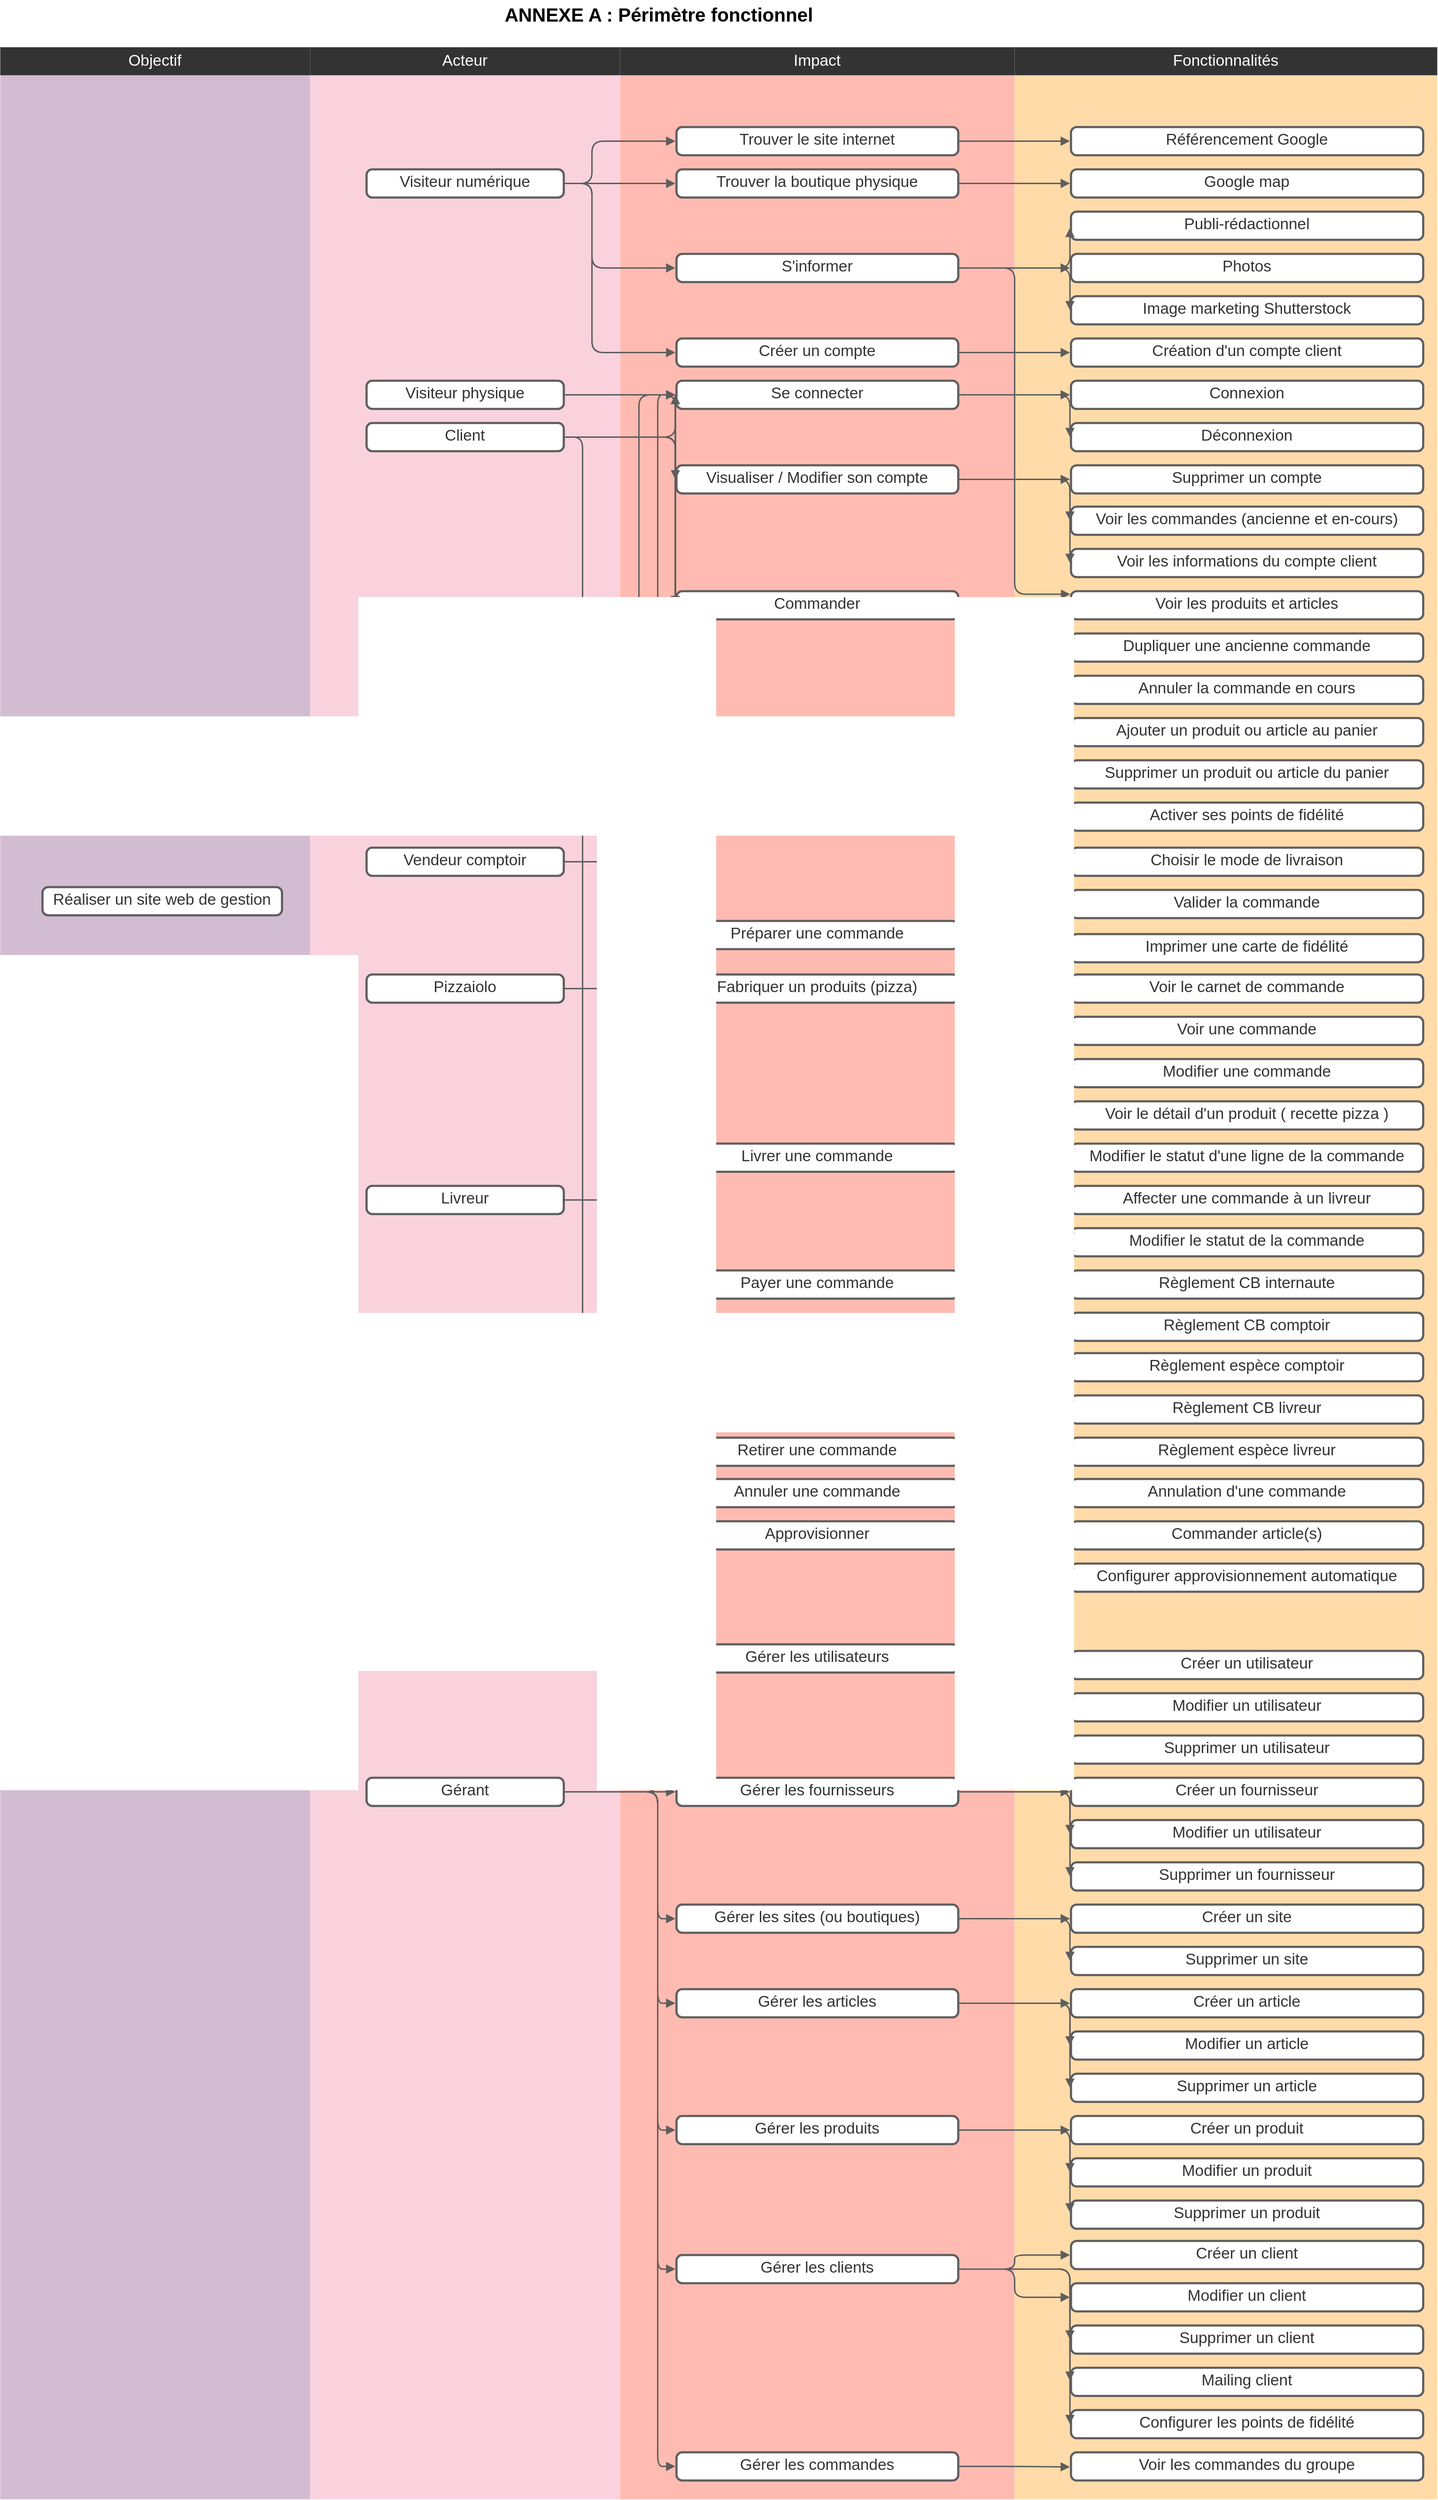 <mxfile version="14.7.7" type="github" pages="2">
  <diagram id="hzwW0-LMFyrInXFMfUsx" name="Périmètre fonctionel">
    <mxGraphModel dx="1554" dy="897" grid="1" gridSize="10" guides="1" tooltips="1" connect="1" arrows="1" fold="1" page="1" pageScale="1" pageWidth="827" pageHeight="1169" math="0" shadow="0">
      <root>
        <mxCell id="0" />
        <mxCell id="1" parent="0" />
        <mxCell id="1UGnrCggBL-m94nnEmyW-94" value="Objectif" style="swimlane;html=1;whiteSpace=wrap;container=1;connectable=0;collapsible=0;fontStyle=0;startSize=30;dropTarget=0;rounded=0;whiteSpace=wrap;fontSize=13;spacing=0;strokeColor=none;strokeOpacity=100;strokeWidth=0;fontSize=16.7;fontColor=#ffffff;align=center;fillColor=#333333;swimlaneFillColor=#d1bcd2;" parent="1" vertex="1">
          <mxGeometry y="80" width="330" height="2610" as="geometry" />
        </mxCell>
        <mxCell id="1UGnrCggBL-m94nnEmyW-97" value="Acteur" style="swimlane;html=1;whiteSpace=wrap;container=1;connectable=0;collapsible=0;fontStyle=0;startSize=30;dropTarget=0;rounded=0;whiteSpace=wrap;fontSize=13;spacing=0;strokeColor=none;strokeOpacity=100;strokeWidth=0;fontSize=16.7;fontColor=#ffffff;align=center;fillColor=#333333;swimlaneFillColor=#f9d2de;" parent="1" vertex="1">
          <mxGeometry x="330" y="80" width="330" height="2610" as="geometry" />
        </mxCell>
        <mxCell id="1UGnrCggBL-m94nnEmyW-99" value="Impact" style="swimlane;html=1;whiteSpace=wrap;container=1;connectable=0;collapsible=0;fontStyle=0;startSize=30;dropTarget=0;rounded=0;whiteSpace=wrap;fontSize=13;spacing=0;strokeColor=none;strokeOpacity=100;strokeWidth=0;fontSize=16.7;fontColor=#ffffff;align=center;fillColor=#333333;swimlaneFillColor=#ffbbb1;" parent="1" vertex="1">
          <mxGeometry x="660" y="80" width="420" height="2610" as="geometry" />
        </mxCell>
        <mxCell id="1UGnrCggBL-m94nnEmyW-111" value="Fonctionnalités" style="swimlane;html=1;whiteSpace=wrap;container=1;connectable=0;collapsible=0;fontStyle=0;startSize=30;dropTarget=0;rounded=0;whiteSpace=wrap;fontSize=13;spacing=0;strokeColor=none;strokeOpacity=100;strokeWidth=0;fontSize=16.7;fontColor=#ffffff;align=center;fillColor=#333333;swimlaneFillColor=#ffdba9;" parent="1" vertex="1">
          <mxGeometry x="1080" y="80" width="450" height="2610" as="geometry" />
        </mxCell>
        <mxCell id="1UGnrCggBL-m94nnEmyW-95" value="&lt;div style=&quot;display: flex; justify-content: center; text-align: center; align-items: baseline; font-size: 0; line-height: 1.25;margin-top: -2px;&quot;&gt;&lt;span&gt;&lt;span style=&quot;font-size:16.7px;color:#333333;&quot;&gt;Réaliser un site web de gestion&lt;/span&gt;&lt;/span&gt;&lt;/div&gt;" style="rounded=1;arcSize=20;whiteSpace=wrap;overflow=block;blockSpacing=1;html=1;fontSize=13;spacing=0;strokeColor=#5e5e5e;strokeOpacity=100;strokeWidth=2.3;" parent="1" vertex="1">
          <mxGeometry x="45" y="974" width="255" height="30" as="geometry" />
        </mxCell>
        <mxCell id="1UGnrCggBL-m94nnEmyW-100" value="&lt;div style=&quot;display: flex; justify-content: center; text-align: center; align-items: baseline; font-size: 0; line-height: 1.25;margin-top: -2px;&quot;&gt;&lt;span&gt;&lt;span style=&quot;font-size:16.7px;color:#333333;&quot;&gt;Visiteur numérique&lt;/span&gt;&lt;/span&gt;&lt;/div&gt;" style="rounded=1;arcSize=20;whiteSpace=wrap;overflow=block;blockSpacing=1;html=1;fontSize=13;spacing=0;strokeColor=#5e5e5e;strokeOpacity=100;strokeWidth=2.3;" parent="1" vertex="1">
          <mxGeometry x="390" y="210" width="210" height="30" as="geometry" />
        </mxCell>
        <mxCell id="1UGnrCggBL-m94nnEmyW-101" value="&lt;div style=&quot;display: flex; justify-content: center; text-align: center; align-items: baseline; font-size: 0; line-height: 1.25;margin-top: -2px;&quot;&gt;&lt;span&gt;&lt;span style=&quot;font-size:16.7px;color:#333333;&quot;&gt;Visiteur physique&lt;/span&gt;&lt;/span&gt;&lt;/div&gt;" style="rounded=1;arcSize=20;whiteSpace=wrap;overflow=block;blockSpacing=1;html=1;fontSize=13;spacing=0;strokeColor=#5e5e5e;strokeOpacity=100;strokeWidth=2.3;" parent="1" vertex="1">
          <mxGeometry x="390" y="435" width="210" height="30" as="geometry" />
        </mxCell>
        <mxCell id="1UGnrCggBL-m94nnEmyW-102" value="&lt;div style=&quot;display: flex; justify-content: center; text-align: center; align-items: baseline; font-size: 0; line-height: 1.25;margin-top: -2px;&quot;&gt;&lt;span&gt;&lt;span style=&quot;font-size:16.7px;color:#333333;&quot;&gt;Client&lt;/span&gt;&lt;/span&gt;&lt;/div&gt;" style="rounded=1;arcSize=20;whiteSpace=wrap;overflow=block;blockSpacing=1;html=1;fontSize=13;spacing=0;strokeColor=#5e5e5e;strokeOpacity=100;strokeWidth=2.3;" parent="1" vertex="1">
          <mxGeometry x="390" y="480" width="210" height="30" as="geometry" />
        </mxCell>
        <mxCell id="1UGnrCggBL-m94nnEmyW-103" value="&lt;div style=&quot;display: flex; justify-content: center; text-align: center; align-items: baseline; font-size: 0; line-height: 1.25;margin-top: -2px;&quot;&gt;&lt;span&gt;&lt;span style=&quot;font-size:16.7px;color:#333333;&quot;&gt;Vendeur comptoir&lt;/span&gt;&lt;/span&gt;&lt;/div&gt;" style="rounded=1;arcSize=20;whiteSpace=wrap;overflow=block;blockSpacing=1;html=1;fontSize=13;spacing=0;strokeColor=#5e5e5e;strokeOpacity=100;strokeWidth=2.3;" parent="1" vertex="1">
          <mxGeometry x="390" y="932" width="210" height="30" as="geometry" />
        </mxCell>
        <mxCell id="1UGnrCggBL-m94nnEmyW-104" value="&lt;div style=&quot;display: flex; justify-content: center; text-align: center; align-items: baseline; font-size: 0; line-height: 1.25;margin-top: -2px;&quot;&gt;&lt;span&gt;&lt;span style=&quot;font-size:16.7px;color:#333333;&quot;&gt;Pizzaiolo&lt;/span&gt;&lt;/span&gt;&lt;/div&gt;" style="rounded=1;arcSize=20;whiteSpace=wrap;overflow=block;blockSpacing=1;html=1;fontSize=13;spacing=0;strokeColor=#5e5e5e;strokeOpacity=100;strokeWidth=2.3;" parent="1" vertex="1">
          <mxGeometry x="390" y="1067" width="210" height="30" as="geometry" />
        </mxCell>
        <mxCell id="1UGnrCggBL-m94nnEmyW-105" value="&lt;div style=&quot;display: flex; justify-content: center; text-align: center; align-items: baseline; font-size: 0; line-height: 1.25;margin-top: -2px;&quot;&gt;&lt;span&gt;&lt;span style=&quot;font-size:16.7px;color:#333333;&quot;&gt;Gérant&lt;/span&gt;&lt;/span&gt;&lt;/div&gt;" style="rounded=1;arcSize=20;whiteSpace=wrap;overflow=block;blockSpacing=1;html=1;fontSize=13;spacing=0;strokeColor=#5e5e5e;strokeOpacity=100;strokeWidth=2.3;" parent="1" vertex="1">
          <mxGeometry x="390" y="1922" width="210" height="30" as="geometry" />
        </mxCell>
        <mxCell id="1UGnrCggBL-m94nnEmyW-106" value="&lt;div style=&quot;display: flex; justify-content: center; text-align: center; align-items: baseline; font-size: 0; line-height: 1.25;margin-top: -2px;&quot;&gt;&lt;span&gt;&lt;span style=&quot;font-size:16.7px;color:#333333;&quot;&gt;Livreur&lt;/span&gt;&lt;/span&gt;&lt;/div&gt;" style="rounded=1;arcSize=20;whiteSpace=wrap;overflow=block;blockSpacing=1;html=1;fontSize=13;spacing=0;strokeColor=#5e5e5e;strokeOpacity=100;strokeWidth=2.3;" parent="1" vertex="1">
          <mxGeometry x="390" y="1292" width="210" height="30" as="geometry" />
        </mxCell>
        <mxCell id="1UGnrCggBL-m94nnEmyW-107" value="&lt;div style=&quot;display: flex; justify-content: center; text-align: center; align-items: baseline; font-size: 0; line-height: 1.25;margin-top: -2px;&quot;&gt;&lt;span&gt;&lt;span style=&quot;font-size:16.7px;color:#333333;&quot;&gt;Trouver le site internet&lt;/span&gt;&lt;/span&gt;&lt;/div&gt;" style="rounded=1;arcSize=20;whiteSpace=wrap;overflow=block;blockSpacing=1;html=1;fontSize=13;spacing=0;strokeColor=#5e5e5e;strokeOpacity=100;strokeWidth=2.3;" parent="1" vertex="1">
          <mxGeometry x="720" y="165" width="300" height="30" as="geometry" />
        </mxCell>
        <mxCell id="1UGnrCggBL-m94nnEmyW-108" value="&lt;div style=&quot;display: flex; justify-content: center; text-align: center; align-items: baseline; font-size: 0; line-height: 1.25;margin-top: -2px;&quot;&gt;&lt;span&gt;&lt;span style=&quot;font-size:16.7px;color:#333333;&quot;&gt;S&#39;informer&lt;/span&gt;&lt;/span&gt;&lt;/div&gt;" style="rounded=1;arcSize=20;whiteSpace=wrap;overflow=block;blockSpacing=1;html=1;fontSize=13;spacing=0;strokeColor=#5e5e5e;strokeOpacity=100;strokeWidth=2.3;" parent="1" vertex="1">
          <mxGeometry x="720" y="300" width="300" height="30" as="geometry" />
        </mxCell>
        <mxCell id="1UGnrCggBL-m94nnEmyW-109" value="&lt;div style=&quot;display: flex; justify-content: center; text-align: center; align-items: baseline; font-size: 0; line-height: 1.25;margin-top: -2px;&quot;&gt;&lt;span&gt;&lt;span style=&quot;font-size:16.7px;color:#333333;&quot;&gt;Trouver la boutique physique&lt;/span&gt;&lt;/span&gt;&lt;/div&gt;" style="rounded=1;arcSize=20;whiteSpace=wrap;overflow=block;blockSpacing=1;html=1;fontSize=13;spacing=0;strokeColor=#5e5e5e;strokeOpacity=100;strokeWidth=2.3;" parent="1" vertex="1">
          <mxGeometry x="720" y="210" width="300" height="30" as="geometry" />
        </mxCell>
        <mxCell id="1UGnrCggBL-m94nnEmyW-112" value="&lt;div style=&quot;display: flex; justify-content: center; text-align: center; align-items: baseline; font-size: 0; line-height: 1.25;margin-top: -2px;&quot;&gt;&lt;span&gt;&lt;span style=&quot;font-size:16.7px;color:#333333;&quot;&gt;Création d&#39;un compte client&lt;/span&gt;&lt;/span&gt;&lt;/div&gt;" style="rounded=1;arcSize=20;whiteSpace=wrap;overflow=block;blockSpacing=1;html=1;fontSize=13;spacing=0;strokeColor=#5e5e5e;strokeOpacity=100;strokeWidth=2.3;" parent="1" vertex="1">
          <mxGeometry x="1140" y="390" width="375" height="30" as="geometry" />
        </mxCell>
        <mxCell id="1UGnrCggBL-m94nnEmyW-113" value="&lt;div style=&quot;display: flex; justify-content: center; text-align: center; align-items: baseline; font-size: 0; line-height: 1.25;margin-top: -2px;&quot;&gt;&lt;span&gt;&lt;span style=&quot;font-size:16.7px;color:#333333;&quot;&gt;Connexion&lt;/span&gt;&lt;/span&gt;&lt;/div&gt;" style="rounded=1;arcSize=20;whiteSpace=wrap;overflow=block;blockSpacing=1;html=1;fontSize=13;spacing=0;strokeColor=#5e5e5e;strokeOpacity=100;strokeWidth=2.3;" parent="1" vertex="1">
          <mxGeometry x="1140" y="435" width="375" height="30" as="geometry" />
        </mxCell>
        <mxCell id="1UGnrCggBL-m94nnEmyW-114" value="&lt;div style=&quot;display: flex; justify-content: center; text-align: center; align-items: baseline; font-size: 0; line-height: 1.25;margin-top: -2px;&quot;&gt;&lt;span&gt;&lt;span style=&quot;font-size:16.7px;color:#333333;&quot;&gt;Voir les produits et articles&lt;/span&gt;&lt;/span&gt;&lt;/div&gt;" style="rounded=1;arcSize=20;whiteSpace=wrap;overflow=block;blockSpacing=1;html=1;fontSize=13;spacing=0;strokeColor=#5e5e5e;strokeOpacity=100;strokeWidth=2.3;" parent="1" vertex="1">
          <mxGeometry x="1140" y="659" width="375" height="30" as="geometry" />
        </mxCell>
        <mxCell id="1UGnrCggBL-m94nnEmyW-115" value="&lt;div style=&quot;display: flex; justify-content: center; text-align: center; align-items: baseline; font-size: 0; line-height: 1.25;margin-top: -2px;&quot;&gt;&lt;span&gt;&lt;span style=&quot;font-size:16.7px;color:#333333;&quot;&gt;Ajouter un produit ou article au panier&lt;/span&gt;&lt;/span&gt;&lt;/div&gt;" style="rounded=1;arcSize=20;whiteSpace=wrap;overflow=block;blockSpacing=1;html=1;fontSize=13;spacing=0;strokeColor=#5e5e5e;strokeOpacity=100;strokeWidth=2.3;" parent="1" vertex="1">
          <mxGeometry x="1140" y="794" width="375" height="30" as="geometry" />
        </mxCell>
        <mxCell id="1UGnrCggBL-m94nnEmyW-116" value="&lt;div style=&quot;display: flex; justify-content: center; text-align: center; align-items: baseline; font-size: 0; line-height: 1.25;margin-top: -2px;&quot;&gt;&lt;span&gt;&lt;span style=&quot;font-size:16.7px;color:#333333;&quot;&gt;Commander&lt;/span&gt;&lt;/span&gt;&lt;/div&gt;" style="rounded=1;arcSize=20;whiteSpace=wrap;overflow=block;blockSpacing=1;html=1;fontSize=13;spacing=0;strokeColor=#5e5e5e;strokeOpacity=100;strokeWidth=2.3;" parent="1" vertex="1">
          <mxGeometry x="720" y="659" width="300" height="30" as="geometry" />
        </mxCell>
        <mxCell id="1UGnrCggBL-m94nnEmyW-117" value="&lt;div style=&quot;display: flex; justify-content: center; text-align: center; align-items: baseline; font-size: 0; line-height: 1.25;margin-top: -2px;&quot;&gt;&lt;span&gt;&lt;span style=&quot;font-size:16.7px;color:#333333;&quot;&gt;Valider la commande&lt;/span&gt;&lt;/span&gt;&lt;/div&gt;" style="rounded=1;arcSize=20;whiteSpace=wrap;overflow=block;blockSpacing=1;html=1;fontSize=13;spacing=0;strokeColor=#5e5e5e;strokeOpacity=100;strokeWidth=2.3;" parent="1" vertex="1">
          <mxGeometry x="1140" y="977" width="375" height="30" as="geometry" />
        </mxCell>
        <mxCell id="1UGnrCggBL-m94nnEmyW-118" value="&lt;div style=&quot;display: flex; justify-content: center; text-align: center; align-items: baseline; font-size: 0; line-height: 1.25;margin-top: -2px;&quot;&gt;&lt;span&gt;&lt;span style=&quot;font-size:16.7px;color:#333333;&quot;&gt;Déconnexion&lt;/span&gt;&lt;/span&gt;&lt;/div&gt;" style="rounded=1;arcSize=20;whiteSpace=wrap;overflow=block;blockSpacing=1;html=1;fontSize=13;spacing=0;strokeColor=#5e5e5e;strokeOpacity=100;strokeWidth=2.3;" parent="1" vertex="1">
          <mxGeometry x="1140" y="480" width="375" height="30" as="geometry" />
        </mxCell>
        <mxCell id="1UGnrCggBL-m94nnEmyW-119" value="&lt;div style=&quot;display: flex; justify-content: center; text-align: center; align-items: baseline; font-size: 0; line-height: 1.25;margin-top: -2px;&quot;&gt;&lt;span&gt;&lt;span style=&quot;font-size:16.7px;color:#333333;&quot;&gt;Préparer une commande&lt;/span&gt;&lt;/span&gt;&lt;/div&gt;" style="rounded=1;arcSize=20;whiteSpace=wrap;overflow=block;blockSpacing=1;html=1;fontSize=13;spacing=0;strokeColor=#5e5e5e;strokeOpacity=100;strokeWidth=2.3;" parent="1" vertex="1">
          <mxGeometry x="720" y="1010" width="300" height="30" as="geometry" />
        </mxCell>
        <mxCell id="1UGnrCggBL-m94nnEmyW-120" value="&lt;div style=&quot;display: flex; justify-content: center; text-align: center; align-items: baseline; font-size: 0; line-height: 1.25;margin-top: -2px;&quot;&gt;&lt;span&gt;&lt;span style=&quot;font-size:16.7px;color:#333333;&quot;&gt;Fabriquer un produits (pizza)&lt;/span&gt;&lt;/span&gt;&lt;/div&gt;" style="rounded=1;arcSize=20;whiteSpace=wrap;overflow=block;blockSpacing=1;html=1;fontSize=13;spacing=0;strokeColor=#5e5e5e;strokeOpacity=100;strokeWidth=2.3;" parent="1" vertex="1">
          <mxGeometry x="720" y="1067" width="300" height="30" as="geometry" />
        </mxCell>
        <mxCell id="1UGnrCggBL-m94nnEmyW-121" value="&lt;div style=&quot;display: flex; justify-content: center; text-align: center; align-items: baseline; font-size: 0; line-height: 1.25;margin-top: -2px;&quot;&gt;&lt;span&gt;&lt;span style=&quot;font-size:16.7px;color:#333333;&quot;&gt;Voir le détail d&#39;un produit ( recette pizza )&lt;/span&gt;&lt;/span&gt;&lt;/div&gt;" style="rounded=1;arcSize=20;whiteSpace=wrap;overflow=block;blockSpacing=1;html=1;fontSize=13;spacing=0;strokeColor=#5e5e5e;strokeOpacity=100;strokeWidth=2.3;" parent="1" vertex="1">
          <mxGeometry x="1140" y="1202" width="375" height="30" as="geometry" />
        </mxCell>
        <mxCell id="1UGnrCggBL-m94nnEmyW-122" value="&lt;div style=&quot;display: flex; justify-content: center; text-align: center; align-items: baseline; font-size: 0; line-height: 1.25;margin-top: -2px;&quot;&gt;&lt;span&gt;&lt;span style=&quot;font-size:16.7px;color:#333333;&quot;&gt;Livrer une commande&lt;/span&gt;&lt;/span&gt;&lt;/div&gt;" style="rounded=1;arcSize=20;whiteSpace=wrap;overflow=block;blockSpacing=1;html=1;fontSize=13;spacing=0;strokeColor=#5e5e5e;strokeOpacity=100;strokeWidth=2.3;" parent="1" vertex="1">
          <mxGeometry x="720" y="1247" width="300" height="30" as="geometry" />
        </mxCell>
        <mxCell id="1UGnrCggBL-m94nnEmyW-123" value="&lt;div style=&quot;display: flex; justify-content: center; text-align: center; align-items: baseline; font-size: 0; line-height: 1.25;margin-top: -2px;&quot;&gt;&lt;span&gt;&lt;span style=&quot;font-size:16.7px;color:#333333;&quot;&gt;Gérer les sites (ou boutiques)&lt;/span&gt;&lt;/span&gt;&lt;/div&gt;" style="rounded=1;arcSize=20;whiteSpace=wrap;overflow=block;blockSpacing=1;html=1;fontSize=13;spacing=0;strokeColor=#5e5e5e;strokeOpacity=100;strokeWidth=2.3;" parent="1" vertex="1">
          <mxGeometry x="720" y="2057" width="300" height="30" as="geometry" />
        </mxCell>
        <mxCell id="1UGnrCggBL-m94nnEmyW-124" value="&lt;div style=&quot;display: flex; justify-content: center; text-align: center; align-items: baseline; font-size: 0; line-height: 1.25;margin-top: -2px;&quot;&gt;&lt;span&gt;&lt;span style=&quot;font-size:16.7px;color:#333333;&quot;&gt;Gérer les articles&lt;/span&gt;&lt;/span&gt;&lt;/div&gt;" style="rounded=1;arcSize=20;whiteSpace=wrap;overflow=block;blockSpacing=1;html=1;fontSize=13;spacing=0;strokeColor=#5e5e5e;strokeOpacity=100;strokeWidth=2.3;" parent="1" vertex="1">
          <mxGeometry x="720" y="2147" width="300" height="30" as="geometry" />
        </mxCell>
        <mxCell id="1UGnrCggBL-m94nnEmyW-125" value="&lt;div style=&quot;display: flex; justify-content: center; text-align: center; align-items: baseline; font-size: 0; line-height: 1.25;margin-top: -2px;&quot;&gt;&lt;span&gt;&lt;span style=&quot;font-size:16.7px;color:#333333;&quot;&gt;Référencement Google&lt;/span&gt;&lt;/span&gt;&lt;/div&gt;" style="rounded=1;arcSize=20;whiteSpace=wrap;overflow=block;blockSpacing=1;html=1;fontSize=13;spacing=0;strokeColor=#5e5e5e;strokeOpacity=100;strokeWidth=2.3;" parent="1" vertex="1">
          <mxGeometry x="1140" y="165" width="375" height="30" as="geometry" />
        </mxCell>
        <mxCell id="1UGnrCggBL-m94nnEmyW-126" value="&lt;div style=&quot;display: flex; justify-content: center; text-align: center; align-items: baseline; font-size: 0; line-height: 1.25;margin-top: -2px;&quot;&gt;&lt;span&gt;&lt;span style=&quot;font-size:16.7px;color:#333333;&quot;&gt;Publi-rédactionnel&lt;/span&gt;&lt;/span&gt;&lt;/div&gt;" style="rounded=1;arcSize=20;whiteSpace=wrap;overflow=block;blockSpacing=1;html=1;fontSize=13;spacing=0;strokeColor=#5e5e5e;strokeOpacity=100;strokeWidth=2.3;" parent="1" vertex="1">
          <mxGeometry x="1140" y="255" width="375" height="30" as="geometry" />
        </mxCell>
        <mxCell id="1UGnrCggBL-m94nnEmyW-127" value="&lt;div style=&quot;display: flex; justify-content: center; text-align: center; align-items: baseline; font-size: 0; line-height: 1.25;margin-top: -2px;&quot;&gt;&lt;span&gt;&lt;span style=&quot;font-size:16.7px;color:#333333;&quot;&gt;Photos&lt;/span&gt;&lt;/span&gt;&lt;/div&gt;" style="rounded=1;arcSize=20;whiteSpace=wrap;overflow=block;blockSpacing=1;html=1;fontSize=13;spacing=0;strokeColor=#5e5e5e;strokeOpacity=100;strokeWidth=2.3;" parent="1" vertex="1">
          <mxGeometry x="1140" y="300" width="375" height="30" as="geometry" />
        </mxCell>
        <mxCell id="1UGnrCggBL-m94nnEmyW-128" value="&lt;div style=&quot;display: flex; justify-content: center; text-align: center; align-items: baseline; font-size: 0; line-height: 1.25;margin-top: -2px;&quot;&gt;&lt;span&gt;&lt;span style=&quot;font-size:16.7px;color:#333333;&quot;&gt;Image marketing Shutterstock&lt;/span&gt;&lt;/span&gt;&lt;/div&gt;" style="rounded=1;arcSize=20;whiteSpace=wrap;overflow=block;blockSpacing=1;html=1;fontSize=13;spacing=0;strokeColor=#5e5e5e;strokeOpacity=100;strokeWidth=2.3;" parent="1" vertex="1">
          <mxGeometry x="1140" y="345" width="375" height="30" as="geometry" />
        </mxCell>
        <mxCell id="1UGnrCggBL-m94nnEmyW-129" value="&lt;div style=&quot;display: flex; justify-content: center; text-align: center; align-items: baseline; font-size: 0; line-height: 1.25;margin-top: -2px;&quot;&gt;&lt;span&gt;&lt;span style=&quot;font-size:16.7px;color:#333333;&quot;&gt;Google map&lt;/span&gt;&lt;/span&gt;&lt;/div&gt;" style="rounded=1;arcSize=20;whiteSpace=wrap;overflow=block;blockSpacing=1;html=1;fontSize=13;spacing=0;strokeColor=#5e5e5e;strokeOpacity=100;strokeWidth=2.3;" parent="1" vertex="1">
          <mxGeometry x="1140" y="210" width="375" height="30" as="geometry" />
        </mxCell>
        <mxCell id="1UGnrCggBL-m94nnEmyW-130" value="&lt;div style=&quot;display: flex; justify-content: center; text-align: center; align-items: baseline; font-size: 0; line-height: 1.25;margin-top: -2px;&quot;&gt;&lt;span&gt;&lt;span style=&quot;font-size:16.7px;color:#333333;&quot;&gt;Voir le carnet de commande&lt;/span&gt;&lt;/span&gt;&lt;/div&gt;" style="rounded=1;arcSize=20;whiteSpace=wrap;overflow=block;blockSpacing=1;html=1;fontSize=13;spacing=0;strokeColor=#5e5e5e;strokeOpacity=100;strokeWidth=2.3;" parent="1" vertex="1">
          <mxGeometry x="1140" y="1067" width="375" height="30" as="geometry" />
        </mxCell>
        <mxCell id="1UGnrCggBL-m94nnEmyW-131" value="&lt;div style=&quot;display: flex; justify-content: center; text-align: center; align-items: baseline; font-size: 0; line-height: 1.25;margin-top: -2px;&quot;&gt;&lt;span&gt;&lt;span style=&quot;font-size:16.7px;color:#333333;&quot;&gt;Voir une commande&lt;/span&gt;&lt;/span&gt;&lt;/div&gt;" style="rounded=1;arcSize=20;whiteSpace=wrap;overflow=block;blockSpacing=1;html=1;fontSize=13;spacing=0;strokeColor=#5e5e5e;strokeOpacity=100;strokeWidth=2.3;" parent="1" vertex="1">
          <mxGeometry x="1140" y="1112" width="375" height="30" as="geometry" />
        </mxCell>
        <mxCell id="1UGnrCggBL-m94nnEmyW-132" value="&lt;div style=&quot;display: flex; justify-content: center; text-align: center; align-items: baseline; font-size: 0; line-height: 1.25;margin-top: -2px;&quot;&gt;&lt;span&gt;&lt;span style=&quot;font-size:16.7px;color:#333333;&quot;&gt;Modifier le statut de la commande&lt;/span&gt;&lt;/span&gt;&lt;/div&gt;" style="rounded=1;arcSize=20;whiteSpace=wrap;overflow=block;blockSpacing=1;html=1;fontSize=13;spacing=0;strokeColor=#5e5e5e;strokeOpacity=100;strokeWidth=2.3;" parent="1" vertex="1">
          <mxGeometry x="1140" y="1337" width="375" height="30" as="geometry" />
        </mxCell>
        <mxCell id="1UGnrCggBL-m94nnEmyW-133" value="&lt;div style=&quot;display: flex; justify-content: center; text-align: center; align-items: baseline; font-size: 0; line-height: 1.25;margin-top: -2px;&quot;&gt;&lt;span&gt;&lt;span style=&quot;font-size:16.7px;color:#333333;&quot;&gt;Imprimer une carte de fidélité&lt;/span&gt;&lt;/span&gt;&lt;/div&gt;" style="rounded=1;arcSize=20;whiteSpace=wrap;overflow=block;blockSpacing=1;html=1;fontSize=13;spacing=0;strokeColor=#5e5e5e;strokeOpacity=100;strokeWidth=2.3;" parent="1" vertex="1">
          <mxGeometry x="1140" y="1024" width="375" height="30" as="geometry" />
        </mxCell>
        <mxCell id="1UGnrCggBL-m94nnEmyW-134" value="&lt;div style=&quot;display: flex; justify-content: center; text-align: center; align-items: baseline; font-size: 0; line-height: 1.25;margin-top: -2px;&quot;&gt;&lt;span&gt;&lt;span style=&quot;font-size:16.7px;color:#333333;&quot;&gt;Gérer les clients&lt;/span&gt;&lt;/span&gt;&lt;/div&gt;" style="rounded=1;arcSize=20;whiteSpace=wrap;overflow=block;blockSpacing=1;html=1;fontSize=13;spacing=0;strokeColor=#5e5e5e;strokeOpacity=100;strokeWidth=2.3;" parent="1" vertex="1">
          <mxGeometry x="720" y="2430" width="300" height="30" as="geometry" />
        </mxCell>
        <UserObject label="" lucidchartObjectId="rEgEEi0dlnWN" id="1UGnrCggBL-m94nnEmyW-135">
          <mxCell style="html=1;jettySize=18;whiteSpace=wrap;overflow=block;blockSpacing=1;fontSize=13;strokeColor=#5E5E5E;strokeWidth=1.5;rounded=1;arcSize=24;edgeStyle=orthogonalEdgeStyle;startArrow=none;;endArrow=block;endFill=1;;exitX=1.005;exitY=0.5;exitPerimeter=0;entryX=-0.004;entryY=0.5;entryPerimeter=0;" parent="1" source="1UGnrCggBL-m94nnEmyW-105" target="1UGnrCggBL-m94nnEmyW-123" edge="1">
            <mxGeometry width="100" height="100" relative="1" as="geometry">
              <Array as="points">
                <mxPoint x="700" y="1937" />
                <mxPoint x="700" y="2072" />
              </Array>
            </mxGeometry>
          </mxCell>
        </UserObject>
        <UserObject label="" lucidchartObjectId="oPgE93j-i53n" id="1UGnrCggBL-m94nnEmyW-136">
          <mxCell style="html=1;jettySize=18;whiteSpace=wrap;overflow=block;blockSpacing=1;fontSize=13;strokeColor=#5E5E5E;strokeWidth=1.5;rounded=1;arcSize=24;edgeStyle=orthogonalEdgeStyle;startArrow=none;;endArrow=block;endFill=1;;exitX=1.005;exitY=0.5;exitPerimeter=0;entryX=-0.004;entryY=0.5;entryPerimeter=0;" parent="1" source="1UGnrCggBL-m94nnEmyW-102" target="1UGnrCggBL-m94nnEmyW-116" edge="1">
            <mxGeometry width="100" height="100" relative="1" as="geometry">
              <Array as="points" />
            </mxGeometry>
          </mxCell>
        </UserObject>
        <UserObject label="" lucidchartObjectId="tPgEFj~sGLS1" id="1UGnrCggBL-m94nnEmyW-137">
          <mxCell style="html=1;jettySize=18;whiteSpace=wrap;overflow=block;blockSpacing=1;fontSize=13;strokeColor=#5E5E5E;strokeWidth=1.5;rounded=1;arcSize=24;edgeStyle=orthogonalEdgeStyle;startArrow=none;;endArrow=block;endFill=1;;exitX=1.005;exitY=0.5;exitPerimeter=0;entryX=-0.004;entryY=0.5;entryPerimeter=0;" parent="1" source="1UGnrCggBL-m94nnEmyW-101" target="1UGnrCggBL-m94nnEmyW-116" edge="1">
            <mxGeometry width="100" height="100" relative="1" as="geometry">
              <Array as="points" />
            </mxGeometry>
          </mxCell>
        </UserObject>
        <UserObject label="" lucidchartObjectId="GPgEA9oQFezG" id="1UGnrCggBL-m94nnEmyW-138">
          <mxCell style="html=1;jettySize=18;whiteSpace=wrap;overflow=block;blockSpacing=1;fontSize=13;strokeColor=#5E5E5E;strokeWidth=1.5;rounded=1;arcSize=24;edgeStyle=orthogonalEdgeStyle;startArrow=none;;endArrow=block;endFill=1;;exitX=1.005;exitY=0.5;exitPerimeter=0;entryX=-0.004;entryY=0.5;entryPerimeter=0;" parent="1" source="1UGnrCggBL-m94nnEmyW-103" target="1UGnrCggBL-m94nnEmyW-116" edge="1">
            <mxGeometry width="100" height="100" relative="1" as="geometry">
              <Array as="points" />
            </mxGeometry>
          </mxCell>
        </UserObject>
        <UserObject label="" lucidchartObjectId="PPgE4fTn-bTm" id="1UGnrCggBL-m94nnEmyW-139">
          <mxCell style="html=1;jettySize=18;whiteSpace=wrap;overflow=block;blockSpacing=1;fontSize=13;strokeColor=#5E5E5E;strokeWidth=1.5;rounded=1;arcSize=24;edgeStyle=orthogonalEdgeStyle;startArrow=none;;endArrow=block;endFill=1;;exitX=1.005;exitY=0.5;exitPerimeter=0;entryX=-0.004;entryY=0.5;entryPerimeter=0;" parent="1" source="1UGnrCggBL-m94nnEmyW-100" target="1UGnrCggBL-m94nnEmyW-108" edge="1">
            <mxGeometry width="100" height="100" relative="1" as="geometry">
              <Array as="points">
                <mxPoint x="630" y="225" />
                <mxPoint x="630" y="315" />
              </Array>
            </mxGeometry>
          </mxCell>
        </UserObject>
        <UserObject label="" lucidchartObjectId="VPgEI8H-uU9-" id="1UGnrCggBL-m94nnEmyW-140">
          <mxCell style="html=1;jettySize=18;whiteSpace=wrap;overflow=block;blockSpacing=1;fontSize=13;strokeColor=#5E5E5E;strokeWidth=1.5;rounded=1;arcSize=24;edgeStyle=orthogonalEdgeStyle;startArrow=none;;endArrow=block;endFill=1;;exitX=1.005;exitY=0.5;exitPerimeter=0;entryX=-0.004;entryY=0.5;entryPerimeter=0;" parent="1" source="1UGnrCggBL-m94nnEmyW-100" target="1UGnrCggBL-m94nnEmyW-109" edge="1">
            <mxGeometry width="100" height="100" relative="1" as="geometry">
              <Array as="points" />
            </mxGeometry>
          </mxCell>
        </UserObject>
        <UserObject label="" lucidchartObjectId="ZPgE8.AYtfh0" id="1UGnrCggBL-m94nnEmyW-141">
          <mxCell style="html=1;jettySize=18;whiteSpace=wrap;overflow=block;blockSpacing=1;fontSize=13;strokeColor=#5E5E5E;strokeWidth=1.5;rounded=1;arcSize=24;edgeStyle=orthogonalEdgeStyle;startArrow=none;;endArrow=block;endFill=1;;exitX=1.005;exitY=0.5;exitPerimeter=0;entryX=-0.004;entryY=0.5;entryPerimeter=0;" parent="1" source="1UGnrCggBL-m94nnEmyW-100" target="1UGnrCggBL-m94nnEmyW-107" edge="1">
            <mxGeometry width="100" height="100" relative="1" as="geometry">
              <Array as="points">
                <mxPoint x="630" y="225" />
                <mxPoint x="630" y="180" />
              </Array>
            </mxGeometry>
          </mxCell>
        </UserObject>
        <UserObject label="" lucidchartObjectId="9TgEseN9rsNu" id="1UGnrCggBL-m94nnEmyW-142">
          <mxCell style="html=1;jettySize=18;whiteSpace=wrap;overflow=block;blockSpacing=1;fontSize=13;strokeColor=#5E5E5E;strokeWidth=1.5;rounded=1;arcSize=24;edgeStyle=orthogonalEdgeStyle;startArrow=none;;endArrow=block;endFill=1;;exitX=1.005;exitY=0.5;exitPerimeter=0;entryX=-0.004;entryY=0.5;entryPerimeter=0;" parent="1" source="1UGnrCggBL-m94nnEmyW-103" target="1UGnrCggBL-m94nnEmyW-119" edge="1">
            <mxGeometry width="100" height="100" relative="1" as="geometry">
              <Array as="points" />
            </mxGeometry>
          </mxCell>
        </UserObject>
        <UserObject label="" lucidchartObjectId="1UgEV46.yf5_" id="1UGnrCggBL-m94nnEmyW-143">
          <mxCell style="html=1;jettySize=18;whiteSpace=wrap;overflow=block;blockSpacing=1;fontSize=13;strokeColor=#5E5E5E;strokeWidth=1.5;rounded=1;arcSize=24;edgeStyle=orthogonalEdgeStyle;startArrow=none;;endArrow=block;endFill=1;;exitX=1.005;exitY=0.5;exitPerimeter=0;entryX=-0.004;entryY=0.5;entryPerimeter=0;" parent="1" source="1UGnrCggBL-m94nnEmyW-104" target="1UGnrCggBL-m94nnEmyW-119" edge="1">
            <mxGeometry width="100" height="100" relative="1" as="geometry">
              <Array as="points" />
            </mxGeometry>
          </mxCell>
        </UserObject>
        <UserObject label="" lucidchartObjectId="-UgEAAglpMKK" id="1UGnrCggBL-m94nnEmyW-144">
          <mxCell style="html=1;jettySize=18;whiteSpace=wrap;overflow=block;blockSpacing=1;fontSize=13;strokeColor=#5E5E5E;strokeWidth=1.5;rounded=1;arcSize=24;edgeStyle=orthogonalEdgeStyle;startArrow=none;;endArrow=block;endFill=1;;exitX=1.005;exitY=0.5;exitPerimeter=0;entryX=-0.004;entryY=0.5;entryPerimeter=0;" parent="1" source="1UGnrCggBL-m94nnEmyW-106" target="1UGnrCggBL-m94nnEmyW-122" edge="1">
            <mxGeometry width="100" height="100" relative="1" as="geometry">
              <Array as="points">
                <mxPoint x="680" y="1307" />
                <mxPoint x="680" y="1262" />
              </Array>
            </mxGeometry>
          </mxCell>
        </UserObject>
        <UserObject label="" lucidchartObjectId="aVgEldAl5Mff" id="1UGnrCggBL-m94nnEmyW-145">
          <mxCell style="html=1;jettySize=18;whiteSpace=wrap;overflow=block;blockSpacing=1;fontSize=13;strokeColor=#5E5E5E;strokeWidth=1.5;rounded=1;arcSize=24;edgeStyle=orthogonalEdgeStyle;startArrow=none;;endArrow=block;endFill=1;;exitX=1.005;exitY=0.5;exitPerimeter=0;entryX=-0.004;entryY=0.5;entryPerimeter=0;" parent="1" source="1UGnrCggBL-m94nnEmyW-104" target="1UGnrCggBL-m94nnEmyW-120" edge="1">
            <mxGeometry width="100" height="100" relative="1" as="geometry">
              <Array as="points" />
            </mxGeometry>
          </mxCell>
        </UserObject>
        <UserObject label="" lucidchartObjectId="oVgEGYGC2VwB" id="1UGnrCggBL-m94nnEmyW-146">
          <mxCell style="html=1;jettySize=18;whiteSpace=wrap;overflow=block;blockSpacing=1;fontSize=13;strokeColor=#5E5E5E;strokeWidth=1.5;rounded=1;arcSize=24;edgeStyle=orthogonalEdgeStyle;startArrow=none;;endArrow=block;endFill=1;;exitX=1.005;exitY=0.5;exitPerimeter=0;entryX=-0.004;entryY=0.5;entryPerimeter=0;" parent="1" source="1UGnrCggBL-m94nnEmyW-105" target="1UGnrCggBL-m94nnEmyW-124" edge="1">
            <mxGeometry width="100" height="100" relative="1" as="geometry">
              <Array as="points">
                <mxPoint x="700" y="1937" />
                <mxPoint x="700" y="2162" />
              </Array>
            </mxGeometry>
          </mxCell>
        </UserObject>
        <UserObject label="" lucidchartObjectId="sVgEJaqIQ7gl" id="1UGnrCggBL-m94nnEmyW-147">
          <mxCell style="html=1;jettySize=18;whiteSpace=wrap;overflow=block;blockSpacing=1;fontSize=13;strokeColor=#5E5E5E;strokeWidth=1.5;rounded=1;arcSize=24;edgeStyle=orthogonalEdgeStyle;startArrow=none;;endArrow=block;endFill=1;;exitX=1.005;exitY=0.5;exitPerimeter=0;entryX=-0.004;entryY=0.5;entryPerimeter=0;" parent="1" source="1UGnrCggBL-m94nnEmyW-105" target="1UGnrCggBL-m94nnEmyW-134" edge="1">
            <mxGeometry width="100" height="100" relative="1" as="geometry">
              <Array as="points">
                <mxPoint x="700" y="1937" />
                <mxPoint x="700" y="2445" />
              </Array>
            </mxGeometry>
          </mxCell>
        </UserObject>
        <UserObject label="" lucidchartObjectId="wYgE3suoRPrt" id="1UGnrCggBL-m94nnEmyW-148">
          <mxCell style="html=1;jettySize=18;whiteSpace=wrap;overflow=block;blockSpacing=1;fontSize=13;strokeColor=#5E5E5E;strokeWidth=1.5;rounded=1;arcSize=24;edgeStyle=orthogonalEdgeStyle;startArrow=none;;endArrow=block;endFill=1;;exitX=1.004;exitY=0.5;exitPerimeter=0;entryX=-0.003;entryY=0.5;entryPerimeter=0;" parent="1" source="1UGnrCggBL-m94nnEmyW-107" target="1UGnrCggBL-m94nnEmyW-125" edge="1">
            <mxGeometry width="100" height="100" relative="1" as="geometry">
              <Array as="points" />
            </mxGeometry>
          </mxCell>
        </UserObject>
        <UserObject label="" lucidchartObjectId="SYgEntfMZJUx" id="1UGnrCggBL-m94nnEmyW-149">
          <mxCell style="html=1;jettySize=18;whiteSpace=wrap;overflow=block;blockSpacing=1;fontSize=13;strokeColor=#5E5E5E;strokeWidth=1.5;rounded=1;arcSize=24;edgeStyle=orthogonalEdgeStyle;startArrow=none;;endArrow=block;endFill=1;;exitX=1.004;exitY=0.5;exitPerimeter=0;entryX=-0.003;entryY=0.5;entryPerimeter=0;" parent="1" source="1UGnrCggBL-m94nnEmyW-109" target="1UGnrCggBL-m94nnEmyW-129" edge="1">
            <mxGeometry width="100" height="100" relative="1" as="geometry">
              <Array as="points" />
            </mxGeometry>
          </mxCell>
        </UserObject>
        <UserObject label="" lucidchartObjectId="6YgEu3_-VogK" id="1UGnrCggBL-m94nnEmyW-150">
          <mxCell style="html=1;jettySize=18;whiteSpace=wrap;overflow=block;blockSpacing=1;fontSize=13;strokeColor=#5E5E5E;strokeWidth=1.5;rounded=1;arcSize=24;edgeStyle=orthogonalEdgeStyle;startArrow=none;;endArrow=block;endFill=1;;exitX=1.004;exitY=0.5;exitPerimeter=0;entryX=-0.003;entryY=0.575;entryPerimeter=0;" parent="1" source="1UGnrCggBL-m94nnEmyW-108" target="1UGnrCggBL-m94nnEmyW-126" edge="1">
            <mxGeometry width="100" height="100" relative="1" as="geometry">
              <Array as="points" />
            </mxGeometry>
          </mxCell>
        </UserObject>
        <UserObject label="" lucidchartObjectId="bZgE3o~u67Dr" id="1UGnrCggBL-m94nnEmyW-151">
          <mxCell style="html=1;jettySize=18;whiteSpace=wrap;overflow=block;blockSpacing=1;fontSize=13;strokeColor=#5E5E5E;strokeWidth=1.5;rounded=1;arcSize=24;edgeStyle=orthogonalEdgeStyle;startArrow=none;;endArrow=block;endFill=1;;exitX=1.004;exitY=0.5;exitPerimeter=0;entryX=-0.003;entryY=0.5;entryPerimeter=0;" parent="1" source="1UGnrCggBL-m94nnEmyW-108" target="1UGnrCggBL-m94nnEmyW-128" edge="1">
            <mxGeometry width="100" height="100" relative="1" as="geometry">
              <Array as="points" />
            </mxGeometry>
          </mxCell>
        </UserObject>
        <UserObject label="" lucidchartObjectId="FZgEnsQo0N8l" id="1UGnrCggBL-m94nnEmyW-152">
          <mxCell style="html=1;jettySize=18;whiteSpace=wrap;overflow=block;blockSpacing=1;fontSize=13;strokeColor=#5E5E5E;strokeWidth=1.5;rounded=1;arcSize=24;edgeStyle=orthogonalEdgeStyle;startArrow=none;;endArrow=block;endFill=1;;exitX=1.004;exitY=0.5;exitPerimeter=0;entryX=-0.003;entryY=0.5;entryPerimeter=0;" parent="1" source="1UGnrCggBL-m94nnEmyW-108" target="1UGnrCggBL-m94nnEmyW-127" edge="1">
            <mxGeometry width="100" height="100" relative="1" as="geometry">
              <Array as="points" />
            </mxGeometry>
          </mxCell>
        </UserObject>
        <UserObject label="" lucidchartObjectId="a0gEpCc2AN6j" id="1UGnrCggBL-m94nnEmyW-153">
          <mxCell style="html=1;jettySize=18;whiteSpace=wrap;overflow=block;blockSpacing=1;fontSize=13;strokeColor=#5E5E5E;strokeWidth=1.5;rounded=1;arcSize=24;edgeStyle=orthogonalEdgeStyle;startArrow=none;;endArrow=block;endFill=1;;exitX=1.004;exitY=0.5;exitPerimeter=0;entryX=-0.002;entryY=0.108;entryPerimeter=0;" parent="1" source="1UGnrCggBL-m94nnEmyW-108" target="1UGnrCggBL-m94nnEmyW-114" edge="1">
            <mxGeometry width="100" height="100" relative="1" as="geometry">
              <Array as="points" />
            </mxGeometry>
          </mxCell>
        </UserObject>
        <UserObject label="" lucidchartObjectId="Q0gEx.ctNLMe" id="1UGnrCggBL-m94nnEmyW-154">
          <mxCell style="html=1;jettySize=18;whiteSpace=wrap;overflow=block;blockSpacing=1;fontSize=13;strokeColor=#5E5E5E;strokeWidth=1.5;rounded=1;arcSize=24;edgeStyle=orthogonalEdgeStyle;startArrow=none;;endArrow=block;endFill=1;;exitX=1.004;exitY=0.5;exitPerimeter=0;entryX=-0.003;entryY=0.425;entryPerimeter=0;" parent="1" source="1UGnrCggBL-m94nnEmyW-116" target="1UGnrCggBL-m94nnEmyW-115" edge="1">
            <mxGeometry width="100" height="100" relative="1" as="geometry">
              <Array as="points" />
            </mxGeometry>
          </mxCell>
        </UserObject>
        <UserObject label="" lucidchartObjectId="W0gExCl5fFTD" id="1UGnrCggBL-m94nnEmyW-155">
          <mxCell style="html=1;jettySize=18;whiteSpace=wrap;overflow=block;blockSpacing=1;fontSize=13;strokeColor=#5E5E5E;strokeWidth=1.5;rounded=1;arcSize=24;edgeStyle=orthogonalEdgeStyle;startArrow=none;;endArrow=block;endFill=1;;exitX=1.004;exitY=0.5;exitPerimeter=0;entryX=-0.003;entryY=0.5;entryPerimeter=0;" parent="1" source="1UGnrCggBL-m94nnEmyW-116" target="1UGnrCggBL-m94nnEmyW-117" edge="1">
            <mxGeometry width="100" height="100" relative="1" as="geometry">
              <Array as="points" />
            </mxGeometry>
          </mxCell>
        </UserObject>
        <UserObject label="" lucidchartObjectId="v6gEAIMGO_Ua" id="1UGnrCggBL-m94nnEmyW-156">
          <mxCell style="html=1;jettySize=18;whiteSpace=wrap;overflow=block;blockSpacing=1;fontSize=13;strokeColor=#5E5E5E;strokeWidth=1.5;rounded=1;arcSize=24;edgeStyle=orthogonalEdgeStyle;startArrow=none;;endArrow=block;endFill=1;;exitX=1.004;exitY=0.5;exitPerimeter=0;entryX=-0.003;entryY=0.425;entryPerimeter=0;" parent="1" source="1UGnrCggBL-m94nnEmyW-119" target="1UGnrCggBL-m94nnEmyW-133" edge="1">
            <mxGeometry width="100" height="100" relative="1" as="geometry">
              <Array as="points" />
            </mxGeometry>
          </mxCell>
        </UserObject>
        <UserObject label="" lucidchartObjectId="I8gEE002Jaw4" id="1UGnrCggBL-m94nnEmyW-157">
          <mxCell style="html=1;jettySize=18;whiteSpace=wrap;overflow=block;blockSpacing=1;fontSize=13;strokeColor=#5E5E5E;strokeWidth=1.5;rounded=1;arcSize=24;edgeStyle=orthogonalEdgeStyle;startArrow=none;;endArrow=block;endFill=1;;exitX=1.004;exitY=0.5;exitPerimeter=0;entryX=-0.002;entryY=0.14;entryPerimeter=0;" parent="1" source="1UGnrCggBL-m94nnEmyW-119" target="1UGnrCggBL-m94nnEmyW-130" edge="1">
            <mxGeometry width="100" height="100" relative="1" as="geometry">
              <Array as="points" />
            </mxGeometry>
          </mxCell>
        </UserObject>
        <UserObject label="" lucidchartObjectId="O8gEEQA7mhcI" id="1UGnrCggBL-m94nnEmyW-158">
          <mxCell style="html=1;jettySize=18;whiteSpace=wrap;overflow=block;blockSpacing=1;fontSize=13;strokeColor=#5E5E5E;strokeWidth=1.5;rounded=1;arcSize=24;edgeStyle=orthogonalEdgeStyle;startArrow=none;;endArrow=block;endFill=1;;exitX=1.004;exitY=0.5;exitPerimeter=0;entryX=-0.002;entryY=0.107;entryPerimeter=0;" parent="1" source="1UGnrCggBL-m94nnEmyW-119" target="1UGnrCggBL-m94nnEmyW-131" edge="1">
            <mxGeometry width="100" height="100" relative="1" as="geometry">
              <Array as="points" />
            </mxGeometry>
          </mxCell>
        </UserObject>
        <UserObject label="" lucidchartObjectId="t-gENcjStwWy" id="1UGnrCggBL-m94nnEmyW-159">
          <mxCell style="html=1;jettySize=18;whiteSpace=wrap;overflow=block;blockSpacing=1;fontSize=13;strokeColor=#5E5E5E;strokeWidth=1.5;rounded=1;arcSize=24;edgeStyle=orthogonalEdgeStyle;startArrow=none;;endArrow=block;endFill=1;;exitX=1.004;exitY=0.5;exitPerimeter=0;entryX=-0.003;entryY=0.425;entryPerimeter=0;" parent="1" source="1UGnrCggBL-m94nnEmyW-120" target="1UGnrCggBL-m94nnEmyW-121" edge="1">
            <mxGeometry width="100" height="100" relative="1" as="geometry">
              <Array as="points" />
            </mxGeometry>
          </mxCell>
        </UserObject>
        <UserObject label="" lucidchartObjectId="e.gE6nX3j51K" id="1UGnrCggBL-m94nnEmyW-160">
          <mxCell style="html=1;jettySize=18;whiteSpace=wrap;overflow=block;blockSpacing=1;fontSize=13;strokeColor=#5E5E5E;strokeWidth=1.5;rounded=1;arcSize=24;edgeStyle=orthogonalEdgeStyle;startArrow=none;;endArrow=block;endFill=1;;exitX=1.004;exitY=0.5;exitPerimeter=0;entryX=-0.003;entryY=0.5;entryPerimeter=0;" parent="1" source="1UGnrCggBL-m94nnEmyW-120" target="1UGnrCggBL-m94nnEmyW-131" edge="1">
            <mxGeometry width="100" height="100" relative="1" as="geometry">
              <Array as="points" />
            </mxGeometry>
          </mxCell>
        </UserObject>
        <UserObject label="" lucidchartObjectId="r.gErzgJezLT" id="1UGnrCggBL-m94nnEmyW-161">
          <mxCell style="html=1;jettySize=18;whiteSpace=wrap;overflow=block;blockSpacing=1;fontSize=13;strokeColor=#5E5E5E;strokeWidth=1.5;rounded=1;arcSize=24;edgeStyle=orthogonalEdgeStyle;startArrow=none;;endArrow=block;endFill=1;;exitX=1.004;exitY=0.5;exitPerimeter=0;entryX=-0.003;entryY=0.5;entryPerimeter=0;" parent="1" source="1UGnrCggBL-m94nnEmyW-120" target="1UGnrCggBL-m94nnEmyW-130" edge="1">
            <mxGeometry width="100" height="100" relative="1" as="geometry">
              <Array as="points" />
            </mxGeometry>
          </mxCell>
        </UserObject>
        <UserObject label="" lucidchartObjectId="sbhEmZgDpQk6" id="1UGnrCggBL-m94nnEmyW-162">
          <mxCell style="html=1;jettySize=18;whiteSpace=wrap;overflow=block;blockSpacing=1;fontSize=13;strokeColor=#5E5E5E;strokeWidth=1.5;rounded=1;arcSize=24;edgeStyle=orthogonalEdgeStyle;startArrow=none;;endArrow=block;endFill=1;;exitX=1.004;exitY=0.5;exitPerimeter=0;entryX=-0.003;entryY=0.5;entryPerimeter=0;" parent="1" source="1UGnrCggBL-m94nnEmyW-120" target="1UGnrCggBL-m94nnEmyW-132" edge="1">
            <mxGeometry width="100" height="100" relative="1" as="geometry">
              <Array as="points" />
            </mxGeometry>
          </mxCell>
        </UserObject>
        <UserObject label="" lucidchartObjectId="GdhES7XQOSn2" id="1UGnrCggBL-m94nnEmyW-163">
          <mxCell style="html=1;jettySize=18;whiteSpace=wrap;overflow=block;blockSpacing=1;fontSize=13;strokeColor=#5E5E5E;strokeWidth=1.5;rounded=1;arcSize=24;edgeStyle=orthogonalEdgeStyle;startArrow=none;;endArrow=block;endFill=1;;exitX=1.004;exitY=0.5;exitPerimeter=0;entryX=-0.003;entryY=0.5;entryPerimeter=0;" parent="1" source="1UGnrCggBL-m94nnEmyW-122" target="1UGnrCggBL-m94nnEmyW-132" edge="1">
            <mxGeometry width="100" height="100" relative="1" as="geometry">
              <Array as="points" />
            </mxGeometry>
          </mxCell>
        </UserObject>
        <UserObject label="" lucidchartObjectId="DkhEFuIYiq95" id="1UGnrCggBL-m94nnEmyW-164">
          <mxCell style="html=1;jettySize=18;whiteSpace=wrap;overflow=block;blockSpacing=1;fontSize=13;strokeColor=#5E5E5E;strokeWidth=1.5;rounded=1;arcSize=24;edgeStyle=orthogonalEdgeStyle;startArrow=none;;endArrow=block;endFill=1;;exitX=1.004;exitY=0.5;exitPerimeter=0;entryX=-0.003;entryY=0.5;entryPerimeter=0;" parent="1" source="1UGnrCggBL-m94nnEmyW-119" target="1UGnrCggBL-m94nnEmyW-132" edge="1">
            <mxGeometry width="100" height="100" relative="1" as="geometry">
              <Array as="points" />
            </mxGeometry>
          </mxCell>
        </UserObject>
        <mxCell id="1UGnrCggBL-m94nnEmyW-165" value="&lt;div style=&quot;display: flex; justify-content: center; text-align: center; align-items: baseline; font-size: 0; line-height: 1.25;margin-top: -2px;&quot;&gt;&lt;span&gt;&lt;span style=&quot;font-size:16.7px;color:#333333;&quot;&gt;Se connecter&lt;/span&gt;&lt;/span&gt;&lt;/div&gt;" style="rounded=1;arcSize=20;whiteSpace=wrap;overflow=block;blockSpacing=1;html=1;fontSize=13;spacing=0;strokeColor=#5e5e5e;strokeOpacity=100;strokeWidth=2.3;" parent="1" vertex="1">
          <mxGeometry x="720" y="435" width="300" height="30" as="geometry" />
        </mxCell>
        <UserObject label="" lucidchartObjectId="WohEUatPL-~F" id="1UGnrCggBL-m94nnEmyW-166">
          <mxCell style="html=1;jettySize=18;whiteSpace=wrap;overflow=block;blockSpacing=1;fontSize=13;strokeColor=#5E5E5E;strokeWidth=1.5;rounded=1;arcSize=24;edgeStyle=orthogonalEdgeStyle;startArrow=none;;endArrow=block;endFill=1;;exitX=1.005;exitY=0.5;exitPerimeter=0;entryX=-0.004;entryY=0.5;entryPerimeter=0;" parent="1" source="1UGnrCggBL-m94nnEmyW-102" target="1UGnrCggBL-m94nnEmyW-165" edge="1">
            <mxGeometry width="100" height="100" relative="1" as="geometry">
              <Array as="points" />
            </mxGeometry>
          </mxCell>
        </UserObject>
        <UserObject label="" lucidchartObjectId="dqhE8EnpYTKm" id="1UGnrCggBL-m94nnEmyW-167">
          <mxCell style="html=1;jettySize=18;whiteSpace=wrap;overflow=block;blockSpacing=1;fontSize=13;strokeColor=#5E5E5E;strokeWidth=1.5;rounded=1;arcSize=24;edgeStyle=orthogonalEdgeStyle;startArrow=none;;endArrow=block;endFill=1;;exitX=1.005;exitY=0.5;exitPerimeter=0;entryX=-0.004;entryY=0.5;entryPerimeter=0;" parent="1" source="1UGnrCggBL-m94nnEmyW-103" target="1UGnrCggBL-m94nnEmyW-165" edge="1">
            <mxGeometry width="100" height="100" relative="1" as="geometry">
              <Array as="points" />
            </mxGeometry>
          </mxCell>
        </UserObject>
        <UserObject label="" lucidchartObjectId="cshEYBjHzF.C" id="1UGnrCggBL-m94nnEmyW-168">
          <mxCell style="html=1;jettySize=18;whiteSpace=wrap;overflow=block;blockSpacing=1;fontSize=13;strokeColor=#5E5E5E;strokeWidth=1.5;rounded=1;arcSize=24;edgeStyle=orthogonalEdgeStyle;startArrow=none;;endArrow=block;endFill=1;;exitX=1.004;exitY=0.5;exitPerimeter=0;entryX=-0.003;entryY=0.5;entryPerimeter=0;" parent="1" source="1UGnrCggBL-m94nnEmyW-165" target="1UGnrCggBL-m94nnEmyW-113" edge="1">
            <mxGeometry width="100" height="100" relative="1" as="geometry">
              <Array as="points" />
            </mxGeometry>
          </mxCell>
        </UserObject>
        <UserObject label="" lucidchartObjectId="ushEqgDdUxSc" id="1UGnrCggBL-m94nnEmyW-169">
          <mxCell style="html=1;jettySize=18;whiteSpace=wrap;overflow=block;blockSpacing=1;fontSize=13;strokeColor=#5E5E5E;strokeWidth=1.5;rounded=1;arcSize=24;edgeStyle=orthogonalEdgeStyle;startArrow=none;;endArrow=block;endFill=1;;exitX=1.004;exitY=0.5;exitPerimeter=0;entryX=-0.003;entryY=0.5;entryPerimeter=0;" parent="1" source="1UGnrCggBL-m94nnEmyW-165" target="1UGnrCggBL-m94nnEmyW-118" edge="1">
            <mxGeometry width="100" height="100" relative="1" as="geometry">
              <Array as="points" />
            </mxGeometry>
          </mxCell>
        </UserObject>
        <UserObject label="" lucidchartObjectId="JvhEd9kE_Rly" id="1UGnrCggBL-m94nnEmyW-170">
          <mxCell style="html=1;jettySize=18;whiteSpace=wrap;overflow=block;blockSpacing=1;fontSize=13;strokeColor=#5E5E5E;strokeWidth=1.5;rounded=1;arcSize=24;edgeStyle=orthogonalEdgeStyle;startArrow=none;;endArrow=block;endFill=1;;exitX=1.005;exitY=0.5;exitPerimeter=0;entryX=-0.004;entryY=0.5;entryPerimeter=0;" parent="1" source="1UGnrCggBL-m94nnEmyW-104" target="1UGnrCggBL-m94nnEmyW-165" edge="1">
            <mxGeometry width="100" height="100" relative="1" as="geometry">
              <Array as="points" />
            </mxGeometry>
          </mxCell>
        </UserObject>
        <mxCell id="1UGnrCggBL-m94nnEmyW-171" value="&lt;div style=&quot;display: flex; justify-content: center; text-align: center; align-items: baseline; font-size: 0; line-height: 1.25;margin-top: -2px;&quot;&gt;&lt;span&gt;&lt;span style=&quot;font-size:16.7px;color:#333333;&quot;&gt;Supprimer un site&lt;/span&gt;&lt;/span&gt;&lt;/div&gt;" style="rounded=1;arcSize=20;whiteSpace=wrap;overflow=block;blockSpacing=1;html=1;fontSize=13;spacing=0;strokeColor=#5e5e5e;strokeOpacity=100;strokeWidth=2.3;" parent="1" vertex="1">
          <mxGeometry x="1140" y="2102" width="375" height="30" as="geometry" />
        </mxCell>
        <mxCell id="1UGnrCggBL-m94nnEmyW-172" value="&lt;div style=&quot;display: flex; justify-content: center; text-align: center; align-items: baseline; font-size: 0; line-height: 1.25;margin-top: -2px;&quot;&gt;&lt;span&gt;&lt;span style=&quot;font-size:16.7px;color:#333333;&quot;&gt;Créer un site&lt;/span&gt;&lt;/span&gt;&lt;/div&gt;" style="rounded=1;arcSize=20;whiteSpace=wrap;overflow=block;blockSpacing=1;html=1;fontSize=13;spacing=0;strokeColor=#5e5e5e;strokeOpacity=100;strokeWidth=2.3;" parent="1" vertex="1">
          <mxGeometry x="1140" y="2057" width="375" height="30" as="geometry" />
        </mxCell>
        <mxCell id="1UGnrCggBL-m94nnEmyW-173" value="&lt;div style=&quot;display: flex; justify-content: center; text-align: center; align-items: baseline; font-size: 0; line-height: 1.25;margin-top: -2px;&quot;&gt;&lt;span&gt;&lt;span style=&quot;font-size:16.7px;color:#333333;&quot;&gt;Créer un article&lt;/span&gt;&lt;/span&gt;&lt;/div&gt;" style="rounded=1;arcSize=20;whiteSpace=wrap;overflow=block;blockSpacing=1;html=1;fontSize=13;spacing=0;strokeColor=#5e5e5e;strokeOpacity=100;strokeWidth=2.3;" parent="1" vertex="1">
          <mxGeometry x="1140" y="2147" width="375" height="30" as="geometry" />
        </mxCell>
        <UserObject label="" lucidchartObjectId="hBhE.E3dSR86" id="1UGnrCggBL-m94nnEmyW-174">
          <mxCell style="html=1;jettySize=18;whiteSpace=wrap;overflow=block;blockSpacing=1;fontSize=13;strokeColor=#5E5E5E;strokeWidth=1.5;rounded=1;arcSize=24;edgeStyle=orthogonalEdgeStyle;startArrow=none;;endArrow=block;endFill=1;;exitX=1.004;exitY=0.5;exitPerimeter=0;entryX=-0.003;entryY=0.5;entryPerimeter=0;" parent="1" source="1UGnrCggBL-m94nnEmyW-116" target="1UGnrCggBL-m94nnEmyW-114" edge="1">
            <mxGeometry width="100" height="100" relative="1" as="geometry">
              <Array as="points" />
            </mxGeometry>
          </mxCell>
        </UserObject>
        <mxCell id="1UGnrCggBL-m94nnEmyW-175" value="&lt;div style=&quot;display: flex; justify-content: center; text-align: center; align-items: baseline; font-size: 0; line-height: 1.25;margin-top: -2px;&quot;&gt;&lt;span&gt;&lt;span style=&quot;font-size:16.7px;color:#333333;&quot;&gt;Supprimer un article&lt;/span&gt;&lt;/span&gt;&lt;/div&gt;" style="rounded=1;arcSize=20;whiteSpace=wrap;overflow=block;blockSpacing=1;html=1;fontSize=13;spacing=0;strokeColor=#5e5e5e;strokeOpacity=100;strokeWidth=2.3;" parent="1" vertex="1">
          <mxGeometry x="1140" y="2237" width="375" height="30" as="geometry" />
        </mxCell>
        <mxCell id="1UGnrCggBL-m94nnEmyW-176" value="&lt;div style=&quot;display: flex; justify-content: center; text-align: center; align-items: baseline; font-size: 0; line-height: 1.25;margin-top: -2px;&quot;&gt;&lt;span&gt;&lt;span style=&quot;font-size:16.7px;color:#333333;&quot;&gt;Créer un produit&lt;/span&gt;&lt;/span&gt;&lt;/div&gt;" style="rounded=1;arcSize=20;whiteSpace=wrap;overflow=block;blockSpacing=1;html=1;fontSize=13;spacing=0;strokeColor=#5e5e5e;strokeOpacity=100;strokeWidth=2.3;" parent="1" vertex="1">
          <mxGeometry x="1140" y="2282" width="375" height="30" as="geometry" />
        </mxCell>
        <mxCell id="1UGnrCggBL-m94nnEmyW-177" value="&lt;div style=&quot;display: flex; justify-content: center; text-align: center; align-items: baseline; font-size: 0; line-height: 1.25;margin-top: -2px;&quot;&gt;&lt;span&gt;&lt;span style=&quot;font-size:16.7px;color:#333333;&quot;&gt;Supprimer un produit&lt;/span&gt;&lt;/span&gt;&lt;/div&gt;" style="rounded=1;arcSize=20;whiteSpace=wrap;overflow=block;blockSpacing=1;html=1;fontSize=13;spacing=0;strokeColor=#5e5e5e;strokeOpacity=100;strokeWidth=2.3;" parent="1" vertex="1">
          <mxGeometry x="1140" y="2372" width="375" height="30" as="geometry" />
        </mxCell>
        <mxCell id="1UGnrCggBL-m94nnEmyW-178" value="&lt;div style=&quot;display: flex; justify-content: center; text-align: center; align-items: baseline; font-size: 0; line-height: 1.25;margin-top: -2px;&quot;&gt;&lt;span&gt;&lt;span style=&quot;font-size:16.7px;color:#333333;&quot;&gt;Créer un fournisseur&lt;/span&gt;&lt;/span&gt;&lt;/div&gt;" style="rounded=1;arcSize=20;whiteSpace=wrap;overflow=block;blockSpacing=1;html=1;fontSize=13;spacing=0;strokeColor=#5e5e5e;strokeOpacity=100;strokeWidth=2.3;" parent="1" vertex="1">
          <mxGeometry x="1140" y="1922" width="375" height="30" as="geometry" />
        </mxCell>
        <UserObject label="" lucidchartObjectId="wLhEG1dwV~x8" id="1UGnrCggBL-m94nnEmyW-179">
          <mxCell style="html=1;jettySize=18;whiteSpace=wrap;overflow=block;blockSpacing=1;fontSize=13;strokeColor=#5E5E5E;strokeWidth=1.5;rounded=1;arcSize=24;edgeStyle=orthogonalEdgeStyle;startArrow=none;;endArrow=block;endFill=1;;exitX=1.005;exitY=0.5;exitPerimeter=0;entryX=-0.004;entryY=0.5;entryPerimeter=0;" parent="1" source="1UGnrCggBL-m94nnEmyW-106" target="1UGnrCggBL-m94nnEmyW-165" edge="1">
            <mxGeometry width="100" height="100" relative="1" as="geometry">
              <Array as="points">
                <mxPoint x="680" y="1307" />
                <mxPoint x="680" y="450" />
              </Array>
            </mxGeometry>
          </mxCell>
        </UserObject>
        <UserObject label="" lucidchartObjectId="NLhE9Vf0Vpuz" id="1UGnrCggBL-m94nnEmyW-180">
          <mxCell style="html=1;jettySize=18;whiteSpace=wrap;overflow=block;blockSpacing=1;fontSize=13;strokeColor=#5E5E5E;strokeWidth=1.5;rounded=1;arcSize=24;edgeStyle=orthogonalEdgeStyle;startArrow=none;;endArrow=block;endFill=1;;exitX=1.005;exitY=0.5;exitPerimeter=0;entryX=-0.004;entryY=0.5;entryPerimeter=0;" parent="1" source="1UGnrCggBL-m94nnEmyW-105" target="1UGnrCggBL-m94nnEmyW-165" edge="1">
            <mxGeometry width="100" height="100" relative="1" as="geometry">
              <Array as="points">
                <mxPoint x="700" y="1937" />
                <mxPoint x="700" y="450" />
              </Array>
            </mxGeometry>
          </mxCell>
        </UserObject>
        <mxCell id="1UGnrCggBL-m94nnEmyW-181" value="&lt;div style=&quot;display: flex; justify-content: center; text-align: center; align-items: baseline; font-size: 0; line-height: 1.25;margin-top: -2px;&quot;&gt;&lt;span&gt;&lt;span style=&quot;font-size:16.7px;color:#333333;&quot;&gt;Supprimer un fournisseur&lt;/span&gt;&lt;/span&gt;&lt;/div&gt;" style="rounded=1;arcSize=20;whiteSpace=wrap;overflow=block;blockSpacing=1;html=1;fontSize=13;spacing=0;strokeColor=#5e5e5e;strokeOpacity=100;strokeWidth=2.3;" parent="1" vertex="1">
          <mxGeometry x="1140" y="2012" width="375" height="30" as="geometry" />
        </mxCell>
        <UserObject label="" lucidchartObjectId="~PhEwrjQQl9f" id="1UGnrCggBL-m94nnEmyW-182">
          <mxCell style="html=1;jettySize=18;whiteSpace=wrap;overflow=block;blockSpacing=1;fontSize=13;strokeColor=#5E5E5E;strokeWidth=1.5;rounded=1;arcSize=24;edgeStyle=orthogonalEdgeStyle;startArrow=none;;endArrow=block;endFill=1;;exitX=1.004;exitY=0.5;exitPerimeter=0;entryX=-0.003;entryY=0.5;entryPerimeter=0;" parent="1" source="1UGnrCggBL-m94nnEmyW-123" target="1UGnrCggBL-m94nnEmyW-172" edge="1">
            <mxGeometry width="100" height="100" relative="1" as="geometry">
              <Array as="points" />
            </mxGeometry>
          </mxCell>
        </UserObject>
        <UserObject label="" lucidchartObjectId="dQhEpH7fUQYo" id="1UGnrCggBL-m94nnEmyW-183">
          <mxCell style="html=1;jettySize=18;whiteSpace=wrap;overflow=block;blockSpacing=1;fontSize=13;strokeColor=#5E5E5E;strokeWidth=1.5;rounded=1;arcSize=24;edgeStyle=orthogonalEdgeStyle;startArrow=none;;endArrow=block;endFill=1;;exitX=1.004;exitY=0.5;exitPerimeter=0;entryX=-0.003;entryY=0.5;entryPerimeter=0;" parent="1" source="1UGnrCggBL-m94nnEmyW-123" target="1UGnrCggBL-m94nnEmyW-171" edge="1">
            <mxGeometry width="100" height="100" relative="1" as="geometry">
              <Array as="points" />
            </mxGeometry>
          </mxCell>
        </UserObject>
        <UserObject label="" lucidchartObjectId="oQhE9UG1H1Rn" id="1UGnrCggBL-m94nnEmyW-184">
          <mxCell style="html=1;jettySize=18;whiteSpace=wrap;overflow=block;blockSpacing=1;fontSize=13;strokeColor=#5E5E5E;strokeWidth=1.5;rounded=1;arcSize=24;edgeStyle=orthogonalEdgeStyle;startArrow=none;;endArrow=block;endFill=1;;exitX=1.004;exitY=0.5;exitPerimeter=0;entryX=-0.003;entryY=0.5;entryPerimeter=0;" parent="1" source="1UGnrCggBL-m94nnEmyW-124" target="1UGnrCggBL-m94nnEmyW-173" edge="1">
            <mxGeometry width="100" height="100" relative="1" as="geometry">
              <Array as="points" />
            </mxGeometry>
          </mxCell>
        </UserObject>
        <UserObject label="" lucidchartObjectId="tQhElNZspBY7" id="1UGnrCggBL-m94nnEmyW-185">
          <mxCell style="html=1;jettySize=18;whiteSpace=wrap;overflow=block;blockSpacing=1;fontSize=13;strokeColor=#5E5E5E;strokeWidth=1.5;rounded=1;arcSize=24;edgeStyle=orthogonalEdgeStyle;startArrow=none;;endArrow=block;endFill=1;;exitX=1.004;exitY=0.5;exitPerimeter=0;entryX=-0.003;entryY=0.5;entryPerimeter=0;" parent="1" source="1UGnrCggBL-m94nnEmyW-124" target="1UGnrCggBL-m94nnEmyW-175" edge="1">
            <mxGeometry width="100" height="100" relative="1" as="geometry">
              <Array as="points" />
            </mxGeometry>
          </mxCell>
        </UserObject>
        <mxCell id="1UGnrCggBL-m94nnEmyW-186" value="&lt;div style=&quot;display: flex; justify-content: center; text-align: center; align-items: baseline; font-size: 0; line-height: 1.25;margin-top: -2px;&quot;&gt;&lt;span&gt;&lt;span style=&quot;font-size:16.7px;color:#333333;&quot;&gt;Gérer les fournisseurs&lt;/span&gt;&lt;/span&gt;&lt;/div&gt;" style="rounded=1;arcSize=20;whiteSpace=wrap;overflow=block;blockSpacing=1;html=1;fontSize=13;spacing=0;strokeColor=#5e5e5e;strokeOpacity=100;strokeWidth=2.3;" parent="1" vertex="1">
          <mxGeometry x="720" y="1922" width="300" height="30" as="geometry" />
        </mxCell>
        <UserObject label="" lucidchartObjectId="6RhE_F4Xc2hv" id="1UGnrCggBL-m94nnEmyW-187">
          <mxCell style="html=1;jettySize=18;whiteSpace=wrap;overflow=block;blockSpacing=1;fontSize=13;strokeColor=#5E5E5E;strokeWidth=1.5;rounded=1;arcSize=24;edgeStyle=orthogonalEdgeStyle;startArrow=none;;endArrow=block;endFill=1;;exitX=1.005;exitY=0.5;exitPerimeter=0;entryX=-0.004;entryY=0.5;entryPerimeter=0;" parent="1" source="1UGnrCggBL-m94nnEmyW-105" target="1UGnrCggBL-m94nnEmyW-186" edge="1">
            <mxGeometry width="100" height="100" relative="1" as="geometry">
              <Array as="points" />
            </mxGeometry>
          </mxCell>
        </UserObject>
        <UserObject label="" lucidchartObjectId=".RhEp2Gau4Ca" id="1UGnrCggBL-m94nnEmyW-188">
          <mxCell style="html=1;jettySize=18;whiteSpace=wrap;overflow=block;blockSpacing=1;fontSize=13;strokeColor=#5E5E5E;strokeWidth=1.5;rounded=1;arcSize=24;edgeStyle=orthogonalEdgeStyle;startArrow=none;;endArrow=block;endFill=1;;exitX=1.004;exitY=0.5;exitPerimeter=0;entryX=-0.003;entryY=0.5;entryPerimeter=0;" parent="1" source="1UGnrCggBL-m94nnEmyW-186" target="1UGnrCggBL-m94nnEmyW-178" edge="1">
            <mxGeometry width="100" height="100" relative="1" as="geometry">
              <Array as="points" />
            </mxGeometry>
          </mxCell>
        </UserObject>
        <UserObject label="" lucidchartObjectId="cShE33jufUo1" id="1UGnrCggBL-m94nnEmyW-189">
          <mxCell style="html=1;jettySize=18;whiteSpace=wrap;overflow=block;blockSpacing=1;fontSize=13;strokeColor=#5E5E5E;strokeWidth=1.5;rounded=1;arcSize=24;edgeStyle=orthogonalEdgeStyle;startArrow=none;;endArrow=block;endFill=1;;exitX=1.004;exitY=0.5;exitPerimeter=0;entryX=-0.003;entryY=0.5;entryPerimeter=0;" parent="1" source="1UGnrCggBL-m94nnEmyW-186" target="1UGnrCggBL-m94nnEmyW-181" edge="1">
            <mxGeometry width="100" height="100" relative="1" as="geometry">
              <Array as="points" />
            </mxGeometry>
          </mxCell>
        </UserObject>
        <mxCell id="1UGnrCggBL-m94nnEmyW-190" value="&lt;div style=&quot;display: flex; justify-content: center; text-align: center; align-items: baseline; font-size: 0; line-height: 1.25;margin-top: -2px;&quot;&gt;&lt;span&gt;&lt;span style=&quot;font-size:16.7px;color:#333333;&quot;&gt;Supprimer un produit ou article du panier&lt;/span&gt;&lt;/span&gt;&lt;/div&gt;" style="rounded=1;arcSize=20;whiteSpace=wrap;overflow=block;blockSpacing=1;html=1;fontSize=13;spacing=0;strokeColor=#5e5e5e;strokeOpacity=100;strokeWidth=2.3;" parent="1" vertex="1">
          <mxGeometry x="1140" y="839" width="375" height="30" as="geometry" />
        </mxCell>
        <UserObject label="" lucidchartObjectId="J7hECPDPsli." id="1UGnrCggBL-m94nnEmyW-191">
          <mxCell style="html=1;jettySize=18;whiteSpace=wrap;overflow=block;blockSpacing=1;fontSize=13;strokeColor=#5E5E5E;strokeWidth=1.5;rounded=1;arcSize=24;edgeStyle=orthogonalEdgeStyle;startArrow=none;;endArrow=block;endFill=1;;exitX=1.004;exitY=0.5;exitPerimeter=0;entryX=-0.003;entryY=0.425;entryPerimeter=0;" parent="1" source="1UGnrCggBL-m94nnEmyW-116" target="1UGnrCggBL-m94nnEmyW-190" edge="1">
            <mxGeometry width="100" height="100" relative="1" as="geometry">
              <Array as="points" />
            </mxGeometry>
          </mxCell>
        </UserObject>
        <mxCell id="1UGnrCggBL-m94nnEmyW-192" value="&lt;div style=&quot;display: flex; justify-content: center; text-align: center; align-items: baseline; font-size: 0; line-height: 1.25;margin-top: -2px;&quot;&gt;&lt;span&gt;&lt;span style=&quot;font-size:16.7px;color:#333333;&quot;&gt;Mailing client&lt;/span&gt;&lt;/span&gt;&lt;/div&gt;" style="rounded=1;arcSize=20;whiteSpace=wrap;overflow=block;blockSpacing=1;html=1;fontSize=13;spacing=0;strokeColor=#5e5e5e;strokeOpacity=100;strokeWidth=2.3;" parent="1" vertex="1">
          <mxGeometry x="1140" y="2550" width="375" height="30" as="geometry" />
        </mxCell>
        <UserObject label="" lucidchartObjectId="FbiEK3gQZn2n" id="1UGnrCggBL-m94nnEmyW-193">
          <mxCell style="html=1;jettySize=18;whiteSpace=wrap;overflow=block;blockSpacing=1;fontSize=13;strokeColor=#5E5E5E;strokeWidth=1.5;rounded=1;arcSize=24;edgeStyle=orthogonalEdgeStyle;startArrow=none;;endArrow=block;endFill=1;;exitX=1.004;exitY=0.5;exitPerimeter=0;entryX=-0.002;entryY=0.861;entryPerimeter=0;" parent="1" source="1UGnrCggBL-m94nnEmyW-122" target="1UGnrCggBL-m94nnEmyW-130" edge="1">
            <mxGeometry width="100" height="100" relative="1" as="geometry">
              <Array as="points" />
            </mxGeometry>
          </mxCell>
        </UserObject>
        <UserObject label="" lucidchartObjectId="EciE_86gruS2" id="1UGnrCggBL-m94nnEmyW-194">
          <mxCell style="html=1;jettySize=18;whiteSpace=wrap;overflow=block;blockSpacing=1;fontSize=13;strokeColor=#5E5E5E;strokeWidth=1.5;rounded=1;arcSize=24;edgeStyle=orthogonalEdgeStyle;startArrow=none;;endArrow=block;endFill=1;;exitX=1.004;exitY=0.5;exitPerimeter=0;entryX=-0.002;entryY=0.87;entryPerimeter=0;" parent="1" source="1UGnrCggBL-m94nnEmyW-122" target="1UGnrCggBL-m94nnEmyW-131" edge="1">
            <mxGeometry width="100" height="100" relative="1" as="geometry">
              <Array as="points" />
            </mxGeometry>
          </mxCell>
        </UserObject>
        <mxCell id="1UGnrCggBL-m94nnEmyW-195" value="&lt;div style=&quot;display: flex; justify-content: center; text-align: center; align-items: baseline; font-size: 0; line-height: 1.25;margin-top: -2px;&quot;&gt;&lt;span&gt;&lt;span style=&quot;font-size:16.7px;color:#333333;&quot;&gt;Approvisionner&lt;/span&gt;&lt;/span&gt;&lt;/div&gt;" style="rounded=1;arcSize=20;whiteSpace=wrap;overflow=block;blockSpacing=1;html=1;fontSize=13;spacing=0;strokeColor=#5e5e5e;strokeOpacity=100;strokeWidth=2.3;" parent="1" vertex="1">
          <mxGeometry x="720" y="1649" width="300" height="30" as="geometry" />
        </mxCell>
        <UserObject label="" lucidchartObjectId="eeiEXNWLH2rl" id="1UGnrCggBL-m94nnEmyW-196">
          <mxCell style="html=1;jettySize=18;whiteSpace=wrap;overflow=block;blockSpacing=1;fontSize=13;strokeColor=#5E5E5E;strokeWidth=1.5;rounded=1;arcSize=24;edgeStyle=orthogonalEdgeStyle;startArrow=none;;endArrow=block;endFill=1;;exitX=1.005;exitY=0.5;exitPerimeter=0;entryX=-0.004;entryY=0.5;entryPerimeter=0;" parent="1" source="1UGnrCggBL-m94nnEmyW-104" target="1UGnrCggBL-m94nnEmyW-195" edge="1">
            <mxGeometry width="100" height="100" relative="1" as="geometry">
              <Array as="points" />
            </mxGeometry>
          </mxCell>
        </UserObject>
        <mxCell id="1UGnrCggBL-m94nnEmyW-197" value="&lt;div style=&quot;display: flex; justify-content: center; text-align: center; align-items: baseline; font-size: 0; line-height: 1.25;margin-top: -2px;&quot;&gt;&lt;span&gt;&lt;span style=&quot;font-size:16.7px;color:#333333;&quot;&gt;Commander article(s)&lt;/span&gt;&lt;/span&gt;&lt;/div&gt;" style="rounded=1;arcSize=20;whiteSpace=wrap;overflow=block;blockSpacing=1;html=1;fontSize=13;spacing=0;strokeColor=#5e5e5e;strokeOpacity=100;strokeWidth=2.3;" parent="1" vertex="1">
          <mxGeometry x="1140" y="1649" width="375" height="30" as="geometry" />
        </mxCell>
        <UserObject label="" lucidchartObjectId="OhiEDdAWeqrF" id="1UGnrCggBL-m94nnEmyW-198">
          <mxCell style="html=1;jettySize=18;whiteSpace=wrap;overflow=block;blockSpacing=1;fontSize=13;strokeColor=#5E5E5E;strokeWidth=1.5;rounded=1;arcSize=24;edgeStyle=orthogonalEdgeStyle;startArrow=none;;endArrow=block;endFill=1;;exitX=1.005;exitY=0.5;exitPerimeter=0;entryX=-0.004;entryY=0.5;entryPerimeter=0;" parent="1" source="1UGnrCggBL-m94nnEmyW-103" target="1UGnrCggBL-m94nnEmyW-195" edge="1">
            <mxGeometry width="100" height="100" relative="1" as="geometry">
              <Array as="points" />
            </mxGeometry>
          </mxCell>
        </UserObject>
        <mxCell id="1UGnrCggBL-m94nnEmyW-199" value="&lt;div style=&quot;display: flex; justify-content: center; text-align: center; align-items: baseline; font-size: 0; line-height: 1.25;margin-top: -2px;&quot;&gt;&lt;span&gt;&lt;span style=&quot;font-size:16.7px;color:#333333;&quot;&gt;Choisir le mode de livraison&lt;/span&gt;&lt;/span&gt;&lt;/div&gt;" style="rounded=1;arcSize=20;whiteSpace=wrap;overflow=block;blockSpacing=1;html=1;fontSize=13;spacing=0;strokeColor=#5e5e5e;strokeOpacity=100;strokeWidth=2.3;" parent="1" vertex="1">
          <mxGeometry x="1140" y="932" width="375" height="30" as="geometry" />
        </mxCell>
        <UserObject label="" lucidchartObjectId="RkiEmisLH5a5" id="1UGnrCggBL-m94nnEmyW-200">
          <mxCell style="html=1;jettySize=18;whiteSpace=wrap;overflow=block;blockSpacing=1;fontSize=13;strokeColor=#5E5E5E;strokeWidth=1.5;rounded=1;arcSize=24;edgeStyle=orthogonalEdgeStyle;startArrow=none;;endArrow=block;endFill=1;;exitX=1.004;exitY=0.5;exitPerimeter=0;entryX=-0.003;entryY=0.5;entryPerimeter=0;" parent="1" source="1UGnrCggBL-m94nnEmyW-116" target="1UGnrCggBL-m94nnEmyW-199" edge="1">
            <mxGeometry width="100" height="100" relative="1" as="geometry">
              <Array as="points" />
            </mxGeometry>
          </mxCell>
        </UserObject>
        <mxCell id="1UGnrCggBL-m94nnEmyW-201" value="&lt;div style=&quot;display: flex; justify-content: center; text-align: center; align-items: baseline; font-size: 0; line-height: 1.25;margin-top: -2px;&quot;&gt;&lt;span&gt;&lt;span style=&quot;font-size:16.7px;color:#333333;&quot;&gt;Modifier le statut d&#39;une ligne de la commande&lt;/span&gt;&lt;/span&gt;&lt;/div&gt;" style="rounded=1;arcSize=20;whiteSpace=wrap;overflow=block;blockSpacing=1;html=1;fontSize=13;spacing=0;strokeColor=#5e5e5e;strokeOpacity=100;strokeWidth=2.3;" parent="1" vertex="1">
          <mxGeometry x="1140" y="1247" width="375" height="30" as="geometry" />
        </mxCell>
        <UserObject label="" lucidchartObjectId="zniEsJGdPFQR" id="1UGnrCggBL-m94nnEmyW-202">
          <mxCell style="html=1;jettySize=18;whiteSpace=wrap;overflow=block;blockSpacing=1;fontSize=13;strokeColor=#5E5E5E;strokeWidth=1.5;rounded=1;arcSize=24;edgeStyle=orthogonalEdgeStyle;startArrow=none;;endArrow=block;endFill=1;;exitX=1.004;exitY=0.5;exitPerimeter=0;entryX=-0.003;entryY=0.5;entryPerimeter=0;" parent="1" source="1UGnrCggBL-m94nnEmyW-120" target="1UGnrCggBL-m94nnEmyW-201" edge="1">
            <mxGeometry width="100" height="100" relative="1" as="geometry">
              <Array as="points" />
            </mxGeometry>
          </mxCell>
        </UserObject>
        <UserObject label="" lucidchartObjectId="2piE3KuIPRy3" id="1UGnrCggBL-m94nnEmyW-203">
          <mxCell style="html=1;jettySize=18;whiteSpace=wrap;overflow=block;blockSpacing=1;fontSize=13;strokeColor=#5E5E5E;strokeWidth=1.5;rounded=1;arcSize=24;edgeStyle=orthogonalEdgeStyle;startArrow=none;;endArrow=block;endFill=1;;exitX=1.004;exitY=0.5;exitPerimeter=0;entryX=-0.003;entryY=0.5;entryPerimeter=0;" parent="1" source="1UGnrCggBL-m94nnEmyW-195" target="1UGnrCggBL-m94nnEmyW-197" edge="1">
            <mxGeometry width="100" height="100" relative="1" as="geometry">
              <Array as="points" />
            </mxGeometry>
          </mxCell>
        </UserObject>
        <mxCell id="1UGnrCggBL-m94nnEmyW-204" value="&lt;div style=&quot;display: flex; justify-content: center; text-align: center; align-items: baseline; font-size: 0; line-height: 1.25;margin-top: -2px;&quot;&gt;&lt;span&gt;&lt;span style=&quot;font-size:16.7px;color:#333333;&quot;&gt;Configurer les points de fidélité&lt;/span&gt;&lt;/span&gt;&lt;/div&gt;" style="rounded=1;arcSize=20;whiteSpace=wrap;overflow=block;blockSpacing=1;html=1;fontSize=13;spacing=0;strokeColor=#5e5e5e;strokeOpacity=100;strokeWidth=2.3;" parent="1" vertex="1">
          <mxGeometry x="1140" y="2595" width="375" height="30" as="geometry" />
        </mxCell>
        <UserObject label="" lucidchartObjectId="hriEgwcxUVzX" id="1UGnrCggBL-m94nnEmyW-205">
          <mxCell style="html=1;jettySize=18;whiteSpace=wrap;overflow=block;blockSpacing=1;fontSize=13;strokeColor=#5E5E5E;strokeWidth=1.5;rounded=1;arcSize=24;edgeStyle=orthogonalEdgeStyle;startArrow=none;;endArrow=block;endFill=1;;exitX=1.004;exitY=0.5;exitPerimeter=0;entryX=-0.003;entryY=0.463;entryPerimeter=0;" parent="1" source="1UGnrCggBL-m94nnEmyW-134" target="1UGnrCggBL-m94nnEmyW-192" edge="1">
            <mxGeometry width="100" height="100" relative="1" as="geometry">
              <Array as="points" />
            </mxGeometry>
          </mxCell>
        </UserObject>
        <mxCell id="1UGnrCggBL-m94nnEmyW-206" value="&lt;div style=&quot;display: flex; justify-content: center; text-align: center; align-items: baseline; font-size: 0; line-height: 1.25;margin-top: -2px;&quot;&gt;&lt;span&gt;&lt;span style=&quot;font-size:16.7px;color:#333333;&quot;&gt;Dupliquer une ancienne commande&lt;/span&gt;&lt;/span&gt;&lt;/div&gt;" style="rounded=1;arcSize=20;whiteSpace=wrap;overflow=block;blockSpacing=1;html=1;fontSize=13;spacing=0;strokeColor=#5e5e5e;strokeOpacity=100;strokeWidth=2.3;" parent="1" vertex="1">
          <mxGeometry x="1140" y="704" width="375" height="30" as="geometry" />
        </mxCell>
        <mxCell id="1UGnrCggBL-m94nnEmyW-207" value="&lt;div style=&quot;display: flex; justify-content: center; text-align: center; align-items: baseline; font-size: 0; line-height: 1.25;margin-top: -2px;&quot;&gt;&lt;span&gt;&lt;span style=&quot;font-size:16.7px;color:#333333;&quot;&gt;Annuler la commande en cours&lt;/span&gt;&lt;/span&gt;&lt;/div&gt;" style="rounded=1;arcSize=20;whiteSpace=wrap;overflow=block;blockSpacing=1;html=1;fontSize=13;spacing=0;strokeColor=#5e5e5e;strokeOpacity=100;strokeWidth=2.3;" parent="1" vertex="1">
          <mxGeometry x="1140" y="749" width="375" height="30" as="geometry" />
        </mxCell>
        <UserObject label="" lucidchartObjectId="owiEJ7MFiXj6" id="1UGnrCggBL-m94nnEmyW-208">
          <mxCell style="html=1;jettySize=18;whiteSpace=wrap;overflow=block;blockSpacing=1;fontSize=13;strokeColor=#5E5E5E;strokeWidth=1.5;rounded=1;arcSize=24;edgeStyle=orthogonalEdgeStyle;startArrow=none;;endArrow=block;endFill=1;;exitX=1.004;exitY=0.5;exitPerimeter=0;entryX=-0.003;entryY=0.5;entryPerimeter=0;" parent="1" source="1UGnrCggBL-m94nnEmyW-116" target="1UGnrCggBL-m94nnEmyW-206" edge="1">
            <mxGeometry width="100" height="100" relative="1" as="geometry">
              <Array as="points" />
            </mxGeometry>
          </mxCell>
        </UserObject>
        <UserObject label="" lucidchartObjectId="ywiEV_MXT~r1" id="1UGnrCggBL-m94nnEmyW-209">
          <mxCell style="html=1;jettySize=18;whiteSpace=wrap;overflow=block;blockSpacing=1;fontSize=13;strokeColor=#5E5E5E;strokeWidth=1.5;rounded=1;arcSize=24;edgeStyle=orthogonalEdgeStyle;startArrow=none;;endArrow=block;endFill=1;;exitX=1.004;exitY=0.5;exitPerimeter=0;entryX=-0.003;entryY=0.35;entryPerimeter=0;" parent="1" source="1UGnrCggBL-m94nnEmyW-116" target="1UGnrCggBL-m94nnEmyW-207" edge="1">
            <mxGeometry width="100" height="100" relative="1" as="geometry">
              <Array as="points" />
            </mxGeometry>
          </mxCell>
        </UserObject>
        <mxCell id="1UGnrCggBL-m94nnEmyW-210" value="&lt;div style=&quot;display: flex; justify-content: center; text-align: center; align-items: baseline; font-size: 0; line-height: 1.25;margin-top: -2px;&quot;&gt;&lt;span&gt;&lt;span style=&quot;font-size:16.7px;color:#333333;&quot;&gt;Gérer les utilisateurs&lt;/span&gt;&lt;/span&gt;&lt;/div&gt;" style="rounded=1;arcSize=20;whiteSpace=wrap;overflow=block;blockSpacing=1;html=1;fontSize=13;spacing=0;strokeColor=#5e5e5e;strokeOpacity=100;strokeWidth=2.3;" parent="1" vertex="1">
          <mxGeometry x="720" y="1780" width="300" height="30" as="geometry" />
        </mxCell>
        <mxCell id="1UGnrCggBL-m94nnEmyW-211" value="&lt;div style=&quot;display: flex; justify-content: center; text-align: center; align-items: baseline; font-size: 0; line-height: 1.25;margin-top: -2px;&quot;&gt;&lt;span&gt;&lt;span style=&quot;font-size:16.7px;color:#333333;&quot;&gt;Créer un utilisateur&lt;/span&gt;&lt;/span&gt;&lt;/div&gt;" style="rounded=1;arcSize=20;whiteSpace=wrap;overflow=block;blockSpacing=1;html=1;fontSize=13;spacing=0;strokeColor=#5e5e5e;strokeOpacity=100;strokeWidth=2.3;" parent="1" vertex="1">
          <mxGeometry x="1140" y="1787" width="375" height="30" as="geometry" />
        </mxCell>
        <mxCell id="1UGnrCggBL-m94nnEmyW-212" value="&lt;div style=&quot;display: flex; justify-content: center; text-align: center; align-items: baseline; font-size: 0; line-height: 1.25;margin-top: -2px;&quot;&gt;&lt;span&gt;&lt;span style=&quot;font-size:16.7px;color:#333333;&quot;&gt;Supprimer un utilisateur&lt;/span&gt;&lt;/span&gt;&lt;/div&gt;" style="rounded=1;arcSize=20;whiteSpace=wrap;overflow=block;blockSpacing=1;html=1;fontSize=13;spacing=0;strokeColor=#5e5e5e;strokeOpacity=100;strokeWidth=2.3;" parent="1" vertex="1">
          <mxGeometry x="1140" y="1877" width="375" height="30" as="geometry" />
        </mxCell>
        <mxCell id="1UGnrCggBL-m94nnEmyW-213" value="&lt;div style=&quot;display: flex; justify-content: center; text-align: center; align-items: baseline; font-size: 0; line-height: 1.25;margin-top: -2px;&quot;&gt;&lt;span&gt;&lt;span style=&quot;font-size:16.7px;color:#333333;&quot;&gt;Modifier un utilisateur&lt;/span&gt;&lt;/span&gt;&lt;/div&gt;" style="rounded=1;arcSize=20;whiteSpace=wrap;overflow=block;blockSpacing=1;html=1;fontSize=13;spacing=0;strokeColor=#5e5e5e;strokeOpacity=100;strokeWidth=2.3;" parent="1" vertex="1">
          <mxGeometry x="1140" y="1832" width="375" height="30" as="geometry" />
        </mxCell>
        <mxCell id="1UGnrCggBL-m94nnEmyW-214" value="&lt;div style=&quot;display: flex; justify-content: center; text-align: center; align-items: baseline; font-size: 0; line-height: 1.25;margin-top: -2px;&quot;&gt;&lt;span&gt;&lt;span style=&quot;font-size:16.7px;color:#333333;&quot;&gt;Modifier un utilisateur&lt;/span&gt;&lt;/span&gt;&lt;/div&gt;" style="rounded=1;arcSize=20;whiteSpace=wrap;overflow=block;blockSpacing=1;html=1;fontSize=13;spacing=0;strokeColor=#5e5e5e;strokeOpacity=100;strokeWidth=2.3;" parent="1" vertex="1">
          <mxGeometry x="1140" y="1967" width="375" height="30" as="geometry" />
        </mxCell>
        <mxCell id="1UGnrCggBL-m94nnEmyW-215" value="&lt;div style=&quot;display: flex; justify-content: center; text-align: center; align-items: baseline; font-size: 0; line-height: 1.25;margin-top: -2px;&quot;&gt;&lt;span&gt;&lt;span style=&quot;font-size:16.7px;color:#333333;&quot;&gt;Modifier un article&lt;/span&gt;&lt;/span&gt;&lt;/div&gt;" style="rounded=1;arcSize=20;whiteSpace=wrap;overflow=block;blockSpacing=1;html=1;fontSize=13;spacing=0;strokeColor=#5e5e5e;strokeOpacity=100;strokeWidth=2.3;" parent="1" vertex="1">
          <mxGeometry x="1140" y="2192" width="375" height="30" as="geometry" />
        </mxCell>
        <mxCell id="1UGnrCggBL-m94nnEmyW-216" value="&lt;div style=&quot;display: flex; justify-content: center; text-align: center; align-items: baseline; font-size: 0; line-height: 1.25;margin-top: -2px;&quot;&gt;&lt;span&gt;&lt;span style=&quot;font-size:16.7px;color:#333333;&quot;&gt;Modifier un produit&lt;/span&gt;&lt;/span&gt;&lt;/div&gt;" style="rounded=1;arcSize=20;whiteSpace=wrap;overflow=block;blockSpacing=1;html=1;fontSize=13;spacing=0;strokeColor=#5e5e5e;strokeOpacity=100;strokeWidth=2.3;" parent="1" vertex="1">
          <mxGeometry x="1140" y="2327" width="375" height="30" as="geometry" />
        </mxCell>
        <UserObject label="" lucidchartObjectId="2BiE8SQI85Aa" id="1UGnrCggBL-m94nnEmyW-217">
          <mxCell style="html=1;jettySize=18;whiteSpace=wrap;overflow=block;blockSpacing=1;fontSize=13;strokeColor=#5E5E5E;strokeWidth=1.5;rounded=1;arcSize=24;edgeStyle=orthogonalEdgeStyle;startArrow=none;;endArrow=block;endFill=1;;exitX=1.004;exitY=0.5;exitPerimeter=0;entryX=-0.003;entryY=0.5;entryPerimeter=0;" parent="1" source="1UGnrCggBL-m94nnEmyW-124" target="1UGnrCggBL-m94nnEmyW-215" edge="1">
            <mxGeometry width="100" height="100" relative="1" as="geometry">
              <Array as="points" />
            </mxGeometry>
          </mxCell>
        </UserObject>
        <UserObject label="" lucidchartObjectId="RCiEhTTJS0sA" id="1UGnrCggBL-m94nnEmyW-218">
          <mxCell style="html=1;jettySize=18;whiteSpace=wrap;overflow=block;blockSpacing=1;fontSize=13;strokeColor=#5E5E5E;strokeWidth=1.5;rounded=1;arcSize=24;edgeStyle=orthogonalEdgeStyle;startArrow=none;;endArrow=block;endFill=1;;exitX=1.004;exitY=0.5;exitPerimeter=0;entryX=-0.003;entryY=0.5;entryPerimeter=0;" parent="1" source="1UGnrCggBL-m94nnEmyW-186" target="1UGnrCggBL-m94nnEmyW-214" edge="1">
            <mxGeometry width="100" height="100" relative="1" as="geometry">
              <Array as="points" />
            </mxGeometry>
          </mxCell>
        </UserObject>
        <UserObject label="" lucidchartObjectId="5CiEIv0wfX7q" id="1UGnrCggBL-m94nnEmyW-219">
          <mxCell style="html=1;jettySize=18;whiteSpace=wrap;overflow=block;blockSpacing=1;fontSize=13;strokeColor=#5E5E5E;strokeWidth=1.5;rounded=1;arcSize=24;edgeStyle=orthogonalEdgeStyle;startArrow=none;;endArrow=block;endFill=1;;exitX=1.004;exitY=0.5;exitPerimeter=0;entryX=-0.003;entryY=0.5;entryPerimeter=0;" parent="1" source="1UGnrCggBL-m94nnEmyW-210" target="1UGnrCggBL-m94nnEmyW-211" edge="1">
            <mxGeometry width="100" height="100" relative="1" as="geometry">
              <Array as="points" />
            </mxGeometry>
          </mxCell>
        </UserObject>
        <UserObject label="" lucidchartObjectId="9CiEY.Q3V_gR" id="1UGnrCggBL-m94nnEmyW-220">
          <mxCell style="html=1;jettySize=18;whiteSpace=wrap;overflow=block;blockSpacing=1;fontSize=13;strokeColor=#5E5E5E;strokeWidth=1.5;rounded=1;arcSize=24;edgeStyle=orthogonalEdgeStyle;startArrow=none;;endArrow=block;endFill=1;;exitX=1.004;exitY=0.5;exitPerimeter=0;entryX=-0.003;entryY=0.5;entryPerimeter=0;" parent="1" source="1UGnrCggBL-m94nnEmyW-210" target="1UGnrCggBL-m94nnEmyW-213" edge="1">
            <mxGeometry width="100" height="100" relative="1" as="geometry">
              <Array as="points" />
            </mxGeometry>
          </mxCell>
        </UserObject>
        <UserObject label="" lucidchartObjectId="~CiEObQQeYao" id="1UGnrCggBL-m94nnEmyW-221">
          <mxCell style="html=1;jettySize=18;whiteSpace=wrap;overflow=block;blockSpacing=1;fontSize=13;strokeColor=#5E5E5E;strokeWidth=1.5;rounded=1;arcSize=24;edgeStyle=orthogonalEdgeStyle;startArrow=none;;endArrow=block;endFill=1;;exitX=1.004;exitY=0.5;exitPerimeter=0;entryX=-0.003;entryY=0.425;entryPerimeter=0;" parent="1" source="1UGnrCggBL-m94nnEmyW-210" target="1UGnrCggBL-m94nnEmyW-212" edge="1">
            <mxGeometry width="100" height="100" relative="1" as="geometry">
              <Array as="points" />
            </mxGeometry>
          </mxCell>
        </UserObject>
        <UserObject label="" lucidchartObjectId="mDiE2n1f5tpS" id="1UGnrCggBL-m94nnEmyW-222">
          <mxCell style="html=1;jettySize=18;whiteSpace=wrap;overflow=block;blockSpacing=1;fontSize=13;strokeColor=#5E5E5E;strokeWidth=1.5;rounded=1;arcSize=24;edgeStyle=orthogonalEdgeStyle;startArrow=none;;endArrow=block;endFill=1;;exitX=1.005;exitY=0.5;exitPerimeter=0;entryX=-0.004;entryY=0.5;entryPerimeter=0;" parent="1" source="1UGnrCggBL-m94nnEmyW-105" target="1UGnrCggBL-m94nnEmyW-210" edge="1">
            <mxGeometry width="100" height="100" relative="1" as="geometry">
              <Array as="points" />
            </mxGeometry>
          </mxCell>
        </UserObject>
        <mxCell id="1UGnrCggBL-m94nnEmyW-223" value="&lt;div style=&quot;display: flex; justify-content: center; text-align: center; align-items: baseline; font-size: 0; line-height: 1.25;margin-top: -2px;&quot;&gt;&lt;span&gt;&lt;span style=&quot;font-size:16.7px;color:#333333;&quot;&gt;Modifier une commande&lt;/span&gt;&lt;/span&gt;&lt;/div&gt;" style="rounded=1;arcSize=20;whiteSpace=wrap;overflow=block;blockSpacing=1;html=1;fontSize=13;spacing=0;strokeColor=#5e5e5e;strokeOpacity=100;strokeWidth=2.3;" parent="1" vertex="1">
          <mxGeometry x="1140" y="1157" width="375" height="30" as="geometry" />
        </mxCell>
        <UserObject label="" lucidchartObjectId="j5jEdu6eQ4r." id="1UGnrCggBL-m94nnEmyW-224">
          <mxCell style="html=1;jettySize=18;whiteSpace=wrap;overflow=block;blockSpacing=1;fontSize=13;strokeColor=#5E5E5E;strokeWidth=1.5;rounded=1;arcSize=24;edgeStyle=orthogonalEdgeStyle;startArrow=none;;endArrow=block;endFill=1;;exitX=1.004;exitY=0.5;exitPerimeter=0;entryX=-0.003;entryY=0.5;entryPerimeter=0;" parent="1" source="1UGnrCggBL-m94nnEmyW-119" target="1UGnrCggBL-m94nnEmyW-223" edge="1">
            <mxGeometry width="100" height="100" relative="1" as="geometry">
              <Array as="points" />
            </mxGeometry>
          </mxCell>
        </UserObject>
        <mxCell id="1UGnrCggBL-m94nnEmyW-225" value="&lt;div style=&quot;display: flex; justify-content: center; text-align: center; align-items: baseline; font-size: 0; line-height: 1.25;margin-top: -2px;&quot;&gt;&lt;span&gt;&lt;span style=&quot;font-size:16.7px;color:#333333;&quot;&gt;Affecter une commande à un livreur&lt;/span&gt;&lt;/span&gt;&lt;/div&gt;" style="rounded=1;arcSize=20;whiteSpace=wrap;overflow=block;blockSpacing=1;html=1;fontSize=13;spacing=0;strokeColor=#5e5e5e;strokeOpacity=100;strokeWidth=2.3;" parent="1" vertex="1">
          <mxGeometry x="1140" y="1292" width="375" height="30" as="geometry" />
        </mxCell>
        <UserObject label="" lucidchartObjectId="e7jEdeH2lOj7" id="1UGnrCggBL-m94nnEmyW-226">
          <mxCell style="html=1;jettySize=18;whiteSpace=wrap;overflow=block;blockSpacing=1;fontSize=13;strokeColor=#5E5E5E;strokeWidth=1.5;rounded=1;arcSize=24;edgeStyle=orthogonalEdgeStyle;startArrow=none;;endArrow=block;endFill=1;;exitX=1.004;exitY=0.5;exitPerimeter=0;entryX=-0.003;entryY=0.5;entryPerimeter=0;" parent="1" source="1UGnrCggBL-m94nnEmyW-119" target="1UGnrCggBL-m94nnEmyW-225" edge="1">
            <mxGeometry width="100" height="100" relative="1" as="geometry">
              <Array as="points" />
            </mxGeometry>
          </mxCell>
        </UserObject>
        <mxCell id="1UGnrCggBL-m94nnEmyW-227" value="&lt;div style=&quot;display: flex; justify-content: center; text-align: center; align-items: baseline; font-size: 0; line-height: 1.25;margin-top: -2px;&quot;&gt;&lt;span&gt;&lt;span style=&quot;font-size:16.7px;color:#333333;&quot;&gt;Visualiser / Modifier son compte&lt;/span&gt;&lt;/span&gt;&lt;/div&gt;" style="rounded=1;arcSize=20;whiteSpace=wrap;overflow=block;blockSpacing=1;html=1;fontSize=13;spacing=0;strokeColor=#5e5e5e;strokeOpacity=100;strokeWidth=2.3;" parent="1" vertex="1">
          <mxGeometry x="720" y="525" width="300" height="30" as="geometry" />
        </mxCell>
        <mxCell id="1UGnrCggBL-m94nnEmyW-228" value="&lt;div style=&quot;display: flex; justify-content: center; text-align: center; align-items: baseline; font-size: 0; line-height: 1.25;margin-top: -2px;&quot;&gt;&lt;span&gt;&lt;span style=&quot;font-size:16.7px;color:#333333;&quot;&gt;Voir les commandes (ancienne et en-cours)&lt;/span&gt;&lt;/span&gt;&lt;/div&gt;" style="rounded=1;arcSize=20;whiteSpace=wrap;overflow=block;blockSpacing=1;html=1;fontSize=13;spacing=0;strokeColor=#5e5e5e;strokeOpacity=100;strokeWidth=2.3;" parent="1" vertex="1">
          <mxGeometry x="1140" y="569" width="375" height="30" as="geometry" />
        </mxCell>
        <UserObject label="" lucidchartObjectId="S-jEqC-maPfE" id="1UGnrCggBL-m94nnEmyW-229">
          <mxCell style="html=1;jettySize=18;whiteSpace=wrap;overflow=block;blockSpacing=1;fontSize=13;strokeColor=#5E5E5E;strokeWidth=1.5;rounded=1;arcSize=24;edgeStyle=orthogonalEdgeStyle;startArrow=none;;endArrow=block;endFill=1;;exitX=1.005;exitY=0.5;exitPerimeter=0;entryX=-0.004;entryY=0.5;entryPerimeter=0;" parent="1" source="1UGnrCggBL-m94nnEmyW-102" target="1UGnrCggBL-m94nnEmyW-227" edge="1">
            <mxGeometry width="100" height="100" relative="1" as="geometry">
              <Array as="points" />
            </mxGeometry>
          </mxCell>
        </UserObject>
        <UserObject label="" lucidchartObjectId="Z-jEWxi1xnkD" id="1UGnrCggBL-m94nnEmyW-230">
          <mxCell style="html=1;jettySize=18;whiteSpace=wrap;overflow=block;blockSpacing=1;fontSize=13;strokeColor=#5E5E5E;strokeWidth=1.5;rounded=1;arcSize=24;edgeStyle=orthogonalEdgeStyle;startArrow=none;;endArrow=block;endFill=1;;exitX=1.004;exitY=0.5;exitPerimeter=0;entryX=-0.003;entryY=0.5;entryPerimeter=0;" parent="1" source="1UGnrCggBL-m94nnEmyW-227" target="1UGnrCggBL-m94nnEmyW-228" edge="1">
            <mxGeometry width="100" height="100" relative="1" as="geometry">
              <Array as="points" />
            </mxGeometry>
          </mxCell>
        </UserObject>
        <mxCell id="1UGnrCggBL-m94nnEmyW-231" value="&lt;div style=&quot;display: flex; justify-content: center; text-align: center; align-items: baseline; font-size: 0; line-height: 1.25;margin-top: -2px;&quot;&gt;&lt;span&gt;&lt;span style=&quot;font-size:16.7px;color:#333333;&quot;&gt;Gérer les commandes&lt;/span&gt;&lt;/span&gt;&lt;/div&gt;" style="rounded=1;arcSize=20;whiteSpace=wrap;overflow=block;blockSpacing=1;html=1;fontSize=13;spacing=0;strokeColor=#5e5e5e;strokeOpacity=100;strokeWidth=2.3;" parent="1" vertex="1">
          <mxGeometry x="720" y="2640" width="300" height="30" as="geometry" />
        </mxCell>
        <UserObject label="" lucidchartObjectId="OfkEK.3Dj5lk" id="1UGnrCggBL-m94nnEmyW-232">
          <mxCell style="html=1;jettySize=18;whiteSpace=wrap;overflow=block;blockSpacing=1;fontSize=13;strokeColor=#5E5E5E;strokeWidth=1.5;rounded=1;arcSize=24;edgeStyle=orthogonalEdgeStyle;startArrow=none;;endArrow=block;endFill=1;;exitX=1.005;exitY=0.5;exitPerimeter=0;entryX=-0.004;entryY=0.5;entryPerimeter=0;" parent="1" source="1UGnrCggBL-m94nnEmyW-105" target="1UGnrCggBL-m94nnEmyW-231" edge="1">
            <mxGeometry width="100" height="100" relative="1" as="geometry">
              <Array as="points">
                <mxPoint x="700" y="1937" />
                <mxPoint x="700" y="2655" />
              </Array>
            </mxGeometry>
          </mxCell>
        </UserObject>
        <mxCell id="1UGnrCggBL-m94nnEmyW-233" value="&lt;div style=&quot;display: flex; justify-content: center; text-align: center; align-items: baseline; font-size: 0; line-height: 1.25;margin-top: -2px;&quot;&gt;&lt;span&gt;&lt;span style=&quot;font-size:16.7px;color:#333333;&quot;&gt;Voir les commandes du groupe&lt;/span&gt;&lt;/span&gt;&lt;/div&gt;" style="rounded=1;arcSize=20;whiteSpace=wrap;overflow=block;blockSpacing=1;html=1;fontSize=13;spacing=0;strokeColor=#5e5e5e;strokeOpacity=100;strokeWidth=2.3;" parent="1" vertex="1">
          <mxGeometry x="1140" y="2640" width="375" height="30" as="geometry" />
        </mxCell>
        <UserObject label="" lucidchartObjectId="bhkEC1U1oUWK" id="1UGnrCggBL-m94nnEmyW-234">
          <mxCell style="html=1;jettySize=18;whiteSpace=wrap;overflow=block;blockSpacing=1;fontSize=13;strokeColor=#5E5E5E;strokeWidth=1.5;rounded=1;arcSize=24;edgeStyle=orthogonalEdgeStyle;startArrow=none;;endArrow=block;endFill=1;;exitX=1.004;exitY=0.5;exitPerimeter=0;entryX=-0.003;entryY=0.519;entryPerimeter=0;" parent="1" source="1UGnrCggBL-m94nnEmyW-231" target="1UGnrCggBL-m94nnEmyW-233" edge="1">
            <mxGeometry width="100" height="100" relative="1" as="geometry">
              <Array as="points" />
            </mxGeometry>
          </mxCell>
        </UserObject>
        <mxCell id="1UGnrCggBL-m94nnEmyW-235" value="&lt;div style=&quot;display: flex; justify-content: center; text-align: center; align-items: baseline; font-size: 0; line-height: 1.25;margin-top: -2px;&quot;&gt;&lt;span&gt;&lt;span style=&quot;font-size:16.7px;color:#333333;&quot;&gt;Configurer approvisionnement automatique&lt;/span&gt;&lt;/span&gt;&lt;/div&gt;" style="rounded=1;arcSize=20;whiteSpace=wrap;overflow=block;blockSpacing=1;html=1;fontSize=13;spacing=0;strokeColor=#5e5e5e;strokeOpacity=100;strokeWidth=2.3;" parent="1" vertex="1">
          <mxGeometry x="1140" y="1694" width="375" height="30" as="geometry" />
        </mxCell>
        <UserObject label="" lucidchartObjectId="ejkEflqv41H9" id="1UGnrCggBL-m94nnEmyW-236">
          <mxCell style="html=1;jettySize=18;whiteSpace=wrap;overflow=block;blockSpacing=1;fontSize=13;strokeColor=#5E5E5E;strokeWidth=1.5;rounded=1;arcSize=24;edgeStyle=orthogonalEdgeStyle;startArrow=none;;endArrow=block;endFill=1;;exitX=1.004;exitY=0.5;exitPerimeter=0;entryX=-0.003;entryY=0.5;entryPerimeter=0;" parent="1" source="1UGnrCggBL-m94nnEmyW-195" target="1UGnrCggBL-m94nnEmyW-235" edge="1">
            <mxGeometry width="100" height="100" relative="1" as="geometry">
              <Array as="points" />
            </mxGeometry>
          </mxCell>
        </UserObject>
        <UserObject label="" lucidchartObjectId="yjkE6b~Yml3d" id="1UGnrCggBL-m94nnEmyW-237">
          <mxCell style="html=1;jettySize=18;whiteSpace=wrap;overflow=block;blockSpacing=1;fontSize=13;strokeColor=#5E5E5E;strokeWidth=1.5;rounded=1;arcSize=24;edgeStyle=orthogonalEdgeStyle;startArrow=none;;endArrow=block;endFill=1;;exitX=1.005;exitY=0.5;exitPerimeter=0;entryX=-0.004;entryY=0.5;entryPerimeter=0;" parent="1" source="1UGnrCggBL-m94nnEmyW-105" target="1UGnrCggBL-m94nnEmyW-195" edge="1">
            <mxGeometry width="100" height="100" relative="1" as="geometry">
              <Array as="points">
                <mxPoint x="700" y="1937" />
                <mxPoint x="700" y="1664" />
              </Array>
            </mxGeometry>
          </mxCell>
        </UserObject>
        <mxCell id="1UGnrCggBL-m94nnEmyW-238" value="&lt;div style=&quot;display: flex; justify-content: center; text-align: center; align-items: baseline; font-size: 0; line-height: 1.25;margin-top: -2px;&quot;&gt;&lt;span&gt;&lt;span style=&quot;font-size:16.7px;color:#333333;&quot;&gt;Voir les informations du compte client&lt;/span&gt;&lt;/span&gt;&lt;/div&gt;" style="rounded=1;arcSize=20;whiteSpace=wrap;overflow=block;blockSpacing=1;html=1;fontSize=13;spacing=0;strokeColor=#5e5e5e;strokeOpacity=100;strokeWidth=2.3;" parent="1" vertex="1">
          <mxGeometry x="1140" y="614" width="375" height="30" as="geometry" />
        </mxCell>
        <UserObject label="" lucidchartObjectId="CrkECFjaJc2V" id="1UGnrCggBL-m94nnEmyW-239">
          <mxCell style="html=1;jettySize=18;whiteSpace=wrap;overflow=block;blockSpacing=1;fontSize=13;strokeColor=#5E5E5E;strokeWidth=1.5;rounded=1;arcSize=24;edgeStyle=orthogonalEdgeStyle;startArrow=none;;endArrow=block;endFill=1;;exitX=1.004;exitY=0.5;exitPerimeter=0;entryX=-0.003;entryY=0.5;entryPerimeter=0;" parent="1" source="1UGnrCggBL-m94nnEmyW-227" target="1UGnrCggBL-m94nnEmyW-238" edge="1">
            <mxGeometry width="100" height="100" relative="1" as="geometry">
              <Array as="points" />
            </mxGeometry>
          </mxCell>
        </UserObject>
        <mxCell id="1UGnrCggBL-m94nnEmyW-240" value="&lt;div style=&quot;display: flex; justify-content: center; text-align: center; align-items: baseline; font-size: 0; line-height: 1.25;margin-top: -2px;&quot;&gt;&lt;span&gt;&lt;span style=&quot;font-size:16.7px;color:#333333;&quot;&gt;Supprimer un compte&lt;/span&gt;&lt;/span&gt;&lt;/div&gt;" style="rounded=1;arcSize=20;whiteSpace=wrap;overflow=block;blockSpacing=1;html=1;fontSize=13;spacing=0;strokeColor=#5e5e5e;strokeOpacity=100;strokeWidth=2.3;" parent="1" vertex="1">
          <mxGeometry x="1140" y="525" width="375" height="30" as="geometry" />
        </mxCell>
        <mxCell id="1UGnrCggBL-m94nnEmyW-241" value="&lt;div style=&quot;display: flex; justify-content: center; text-align: center; align-items: baseline; font-size: 0; line-height: 1.25;margin-top: -2px;&quot;&gt;&lt;span&gt;&lt;span style=&quot;font-size:16.7px;color:#333333;&quot;&gt;Créer un client&lt;/span&gt;&lt;/span&gt;&lt;/div&gt;" style="rounded=1;arcSize=20;whiteSpace=wrap;overflow=block;blockSpacing=1;html=1;fontSize=13;spacing=0;strokeColor=#5e5e5e;strokeOpacity=100;strokeWidth=2.3;" parent="1" vertex="1">
          <mxGeometry x="1140" y="2415" width="375" height="30" as="geometry" />
        </mxCell>
        <mxCell id="1UGnrCggBL-m94nnEmyW-242" value="&lt;div style=&quot;display: flex; justify-content: center; text-align: center; align-items: baseline; font-size: 0; line-height: 1.25;margin-top: -2px;&quot;&gt;&lt;span&gt;&lt;span style=&quot;font-size:16.7px;color:#333333;&quot;&gt;Modifier un client&lt;/span&gt;&lt;/span&gt;&lt;/div&gt;" style="rounded=1;arcSize=20;whiteSpace=wrap;overflow=block;blockSpacing=1;html=1;fontSize=13;spacing=0;strokeColor=#5e5e5e;strokeOpacity=100;strokeWidth=2.3;" parent="1" vertex="1">
          <mxGeometry x="1140" y="2460" width="375" height="30" as="geometry" />
        </mxCell>
        <mxCell id="1UGnrCggBL-m94nnEmyW-243" value="&lt;div style=&quot;display: flex; justify-content: center; text-align: center; align-items: baseline; font-size: 0; line-height: 1.25;margin-top: -2px;&quot;&gt;&lt;span&gt;&lt;span style=&quot;font-size:16.7px;color:#333333;&quot;&gt;Supprimer un client&lt;/span&gt;&lt;/span&gt;&lt;/div&gt;" style="rounded=1;arcSize=20;whiteSpace=wrap;overflow=block;blockSpacing=1;html=1;fontSize=13;spacing=0;strokeColor=#5e5e5e;strokeOpacity=100;strokeWidth=2.3;" parent="1" vertex="1">
          <mxGeometry x="1140" y="2505" width="375" height="30" as="geometry" />
        </mxCell>
        <UserObject label="" lucidchartObjectId="i_kEA1mD_QkE" id="1UGnrCggBL-m94nnEmyW-244">
          <mxCell style="html=1;jettySize=18;whiteSpace=wrap;overflow=block;blockSpacing=1;fontSize=13;strokeColor=#5E5E5E;strokeWidth=1.5;rounded=1;arcSize=24;edgeStyle=orthogonalEdgeStyle;startArrow=none;;endArrow=block;endFill=1;;exitX=1.004;exitY=0.5;exitPerimeter=0;entryX=-0.003;entryY=0.5;entryPerimeter=0;" parent="1" source="1UGnrCggBL-m94nnEmyW-134" target="1UGnrCggBL-m94nnEmyW-241" edge="1">
            <mxGeometry width="100" height="100" relative="1" as="geometry">
              <Array as="points" />
            </mxGeometry>
          </mxCell>
        </UserObject>
        <UserObject label="" lucidchartObjectId="n_kE.F8RbJRm" id="1UGnrCggBL-m94nnEmyW-245">
          <mxCell style="html=1;jettySize=18;whiteSpace=wrap;overflow=block;blockSpacing=1;fontSize=13;strokeColor=#5E5E5E;strokeWidth=1.5;rounded=1;arcSize=24;edgeStyle=orthogonalEdgeStyle;startArrow=none;;endArrow=block;endFill=1;;exitX=1.004;exitY=0.5;exitPerimeter=0;entryX=-0.003;entryY=0.5;entryPerimeter=0;" parent="1" source="1UGnrCggBL-m94nnEmyW-134" target="1UGnrCggBL-m94nnEmyW-242" edge="1">
            <mxGeometry width="100" height="100" relative="1" as="geometry">
              <Array as="points" />
            </mxGeometry>
          </mxCell>
        </UserObject>
        <UserObject label="" lucidchartObjectId="r_kEf33NX6Ad" id="1UGnrCggBL-m94nnEmyW-246">
          <mxCell style="html=1;jettySize=18;whiteSpace=wrap;overflow=block;blockSpacing=1;fontSize=13;strokeColor=#5E5E5E;strokeWidth=1.5;rounded=1;arcSize=24;edgeStyle=orthogonalEdgeStyle;startArrow=none;;endArrow=block;endFill=1;;exitX=1.004;exitY=0.5;exitPerimeter=0;entryX=-0.003;entryY=0.5;entryPerimeter=0;" parent="1" source="1UGnrCggBL-m94nnEmyW-134" target="1UGnrCggBL-m94nnEmyW-243" edge="1">
            <mxGeometry width="100" height="100" relative="1" as="geometry">
              <Array as="points" />
            </mxGeometry>
          </mxCell>
        </UserObject>
        <UserObject label="" lucidchartObjectId="G_kEgd5vLK0N" id="1UGnrCggBL-m94nnEmyW-247">
          <mxCell style="html=1;jettySize=18;whiteSpace=wrap;overflow=block;blockSpacing=1;fontSize=13;strokeColor=#5E5E5E;strokeWidth=1.5;rounded=1;arcSize=24;edgeStyle=orthogonalEdgeStyle;startArrow=none;;endArrow=block;endFill=1;;exitX=1.004;exitY=0.5;exitPerimeter=0;entryX=-0.003;entryY=0.5;entryPerimeter=0;" parent="1" source="1UGnrCggBL-m94nnEmyW-134" target="1UGnrCggBL-m94nnEmyW-204" edge="1">
            <mxGeometry width="100" height="100" relative="1" as="geometry">
              <Array as="points" />
            </mxGeometry>
          </mxCell>
        </UserObject>
        <mxCell id="1UGnrCggBL-m94nnEmyW-248" value="&lt;div style=&quot;display: flex; justify-content: center; text-align: center; align-items: baseline; font-size: 0; line-height: 1.25;margin-top: -2px;&quot;&gt;&lt;span&gt;&lt;span style=&quot;font-size:16.7px;color:#333333;&quot;&gt;Gérer les produits&lt;/span&gt;&lt;/span&gt;&lt;/div&gt;" style="rounded=1;arcSize=20;whiteSpace=wrap;overflow=block;blockSpacing=1;html=1;fontSize=13;spacing=0;strokeColor=#5e5e5e;strokeOpacity=100;strokeWidth=2.3;" parent="1" vertex="1">
          <mxGeometry x="720" y="2282" width="300" height="30" as="geometry" />
        </mxCell>
        <UserObject label="" lucidchartObjectId="MUzEY3eYhaXR" id="1UGnrCggBL-m94nnEmyW-249">
          <mxCell style="html=1;jettySize=18;whiteSpace=wrap;overflow=block;blockSpacing=1;fontSize=13;strokeColor=#5E5E5E;strokeWidth=1.5;rounded=1;arcSize=24;edgeStyle=orthogonalEdgeStyle;startArrow=none;;endArrow=block;endFill=1;;exitX=1.005;exitY=0.5;exitPerimeter=0;entryX=-0.004;entryY=0.5;entryPerimeter=0;" parent="1" source="1UGnrCggBL-m94nnEmyW-105" target="1UGnrCggBL-m94nnEmyW-248" edge="1">
            <mxGeometry width="100" height="100" relative="1" as="geometry">
              <Array as="points">
                <mxPoint x="700" y="1937" />
                <mxPoint x="700" y="2297" />
              </Array>
            </mxGeometry>
          </mxCell>
        </UserObject>
        <UserObject label="" lucidchartObjectId="0UzETQpz51RK" id="1UGnrCggBL-m94nnEmyW-250">
          <mxCell style="html=1;jettySize=18;whiteSpace=wrap;overflow=block;blockSpacing=1;fontSize=13;strokeColor=#5E5E5E;strokeWidth=1.5;rounded=1;arcSize=24;edgeStyle=orthogonalEdgeStyle;startArrow=none;;endArrow=block;endFill=1;;exitX=1.004;exitY=0.5;exitPerimeter=0;entryX=-0.003;entryY=0.5;entryPerimeter=0;" parent="1" source="1UGnrCggBL-m94nnEmyW-248" target="1UGnrCggBL-m94nnEmyW-176" edge="1">
            <mxGeometry width="100" height="100" relative="1" as="geometry">
              <Array as="points" />
            </mxGeometry>
          </mxCell>
        </UserObject>
        <UserObject label="" lucidchartObjectId="7UzEJaMG35YG" id="1UGnrCggBL-m94nnEmyW-251">
          <mxCell style="html=1;jettySize=18;whiteSpace=wrap;overflow=block;blockSpacing=1;fontSize=13;strokeColor=#5E5E5E;strokeWidth=1.5;rounded=1;arcSize=24;edgeStyle=orthogonalEdgeStyle;startArrow=none;;endArrow=block;endFill=1;;exitX=1.004;exitY=0.5;exitPerimeter=0;entryX=-0.003;entryY=0.5;entryPerimeter=0;" parent="1" source="1UGnrCggBL-m94nnEmyW-248" target="1UGnrCggBL-m94nnEmyW-216" edge="1">
            <mxGeometry width="100" height="100" relative="1" as="geometry">
              <Array as="points" />
            </mxGeometry>
          </mxCell>
        </UserObject>
        <UserObject label="" lucidchartObjectId="-UzEai-C2cuv" id="1UGnrCggBL-m94nnEmyW-252">
          <mxCell style="html=1;jettySize=18;whiteSpace=wrap;overflow=block;blockSpacing=1;fontSize=13;strokeColor=#5E5E5E;strokeWidth=1.5;rounded=1;arcSize=24;edgeStyle=orthogonalEdgeStyle;startArrow=none;;endArrow=block;endFill=1;;exitX=1.004;exitY=0.5;exitPerimeter=0;entryX=-0.003;entryY=0.425;entryPerimeter=0;" parent="1" source="1UGnrCggBL-m94nnEmyW-248" target="1UGnrCggBL-m94nnEmyW-177" edge="1">
            <mxGeometry width="100" height="100" relative="1" as="geometry">
              <Array as="points" />
            </mxGeometry>
          </mxCell>
        </UserObject>
        <mxCell id="1UGnrCggBL-m94nnEmyW-253" value="&lt;div style=&quot;display: flex; justify-content: center; text-align: center; align-items: baseline; font-size: 0; line-height: 1.25;margin-top: -2px;&quot;&gt;&lt;span&gt;&lt;span style=&quot;font-size:16.7px;color:#333333;&quot;&gt;Créer un compte&lt;/span&gt;&lt;/span&gt;&lt;/div&gt;" style="rounded=1;arcSize=20;whiteSpace=wrap;overflow=block;blockSpacing=1;html=1;fontSize=13;spacing=0;strokeColor=#5e5e5e;strokeOpacity=100;strokeWidth=2.3;" parent="1" vertex="1">
          <mxGeometry x="720" y="390" width="300" height="30" as="geometry" />
        </mxCell>
        <UserObject label="" lucidchartObjectId=".ZAEF-82liyV" id="1UGnrCggBL-m94nnEmyW-254">
          <mxCell style="html=1;jettySize=18;whiteSpace=wrap;overflow=block;blockSpacing=1;fontSize=13;strokeColor=#5E5E5E;strokeWidth=1.5;rounded=1;arcSize=24;edgeStyle=orthogonalEdgeStyle;startArrow=none;;endArrow=block;endFill=1;;exitX=1.004;exitY=0.5;exitPerimeter=0;entryX=-0.003;entryY=0.5;entryPerimeter=0;" parent="1" source="1UGnrCggBL-m94nnEmyW-253" target="1UGnrCggBL-m94nnEmyW-112" edge="1">
            <mxGeometry width="100" height="100" relative="1" as="geometry">
              <Array as="points" />
            </mxGeometry>
          </mxCell>
        </UserObject>
        <UserObject label="" lucidchartObjectId="j0AETeYFW6DT" id="1UGnrCggBL-m94nnEmyW-255">
          <mxCell style="html=1;jettySize=18;whiteSpace=wrap;overflow=block;blockSpacing=1;fontSize=13;strokeColor=#5E5E5E;strokeWidth=1.5;rounded=1;arcSize=24;edgeStyle=orthogonalEdgeStyle;startArrow=none;;endArrow=block;endFill=1;;exitX=1.005;exitY=0.5;exitPerimeter=0;entryX=-0.004;entryY=0.5;entryPerimeter=0;" parent="1" source="1UGnrCggBL-m94nnEmyW-100" target="1UGnrCggBL-m94nnEmyW-253" edge="1">
            <mxGeometry width="100" height="100" relative="1" as="geometry">
              <Array as="points">
                <mxPoint x="630" y="225" />
                <mxPoint x="630" y="405" />
              </Array>
            </mxGeometry>
          </mxCell>
        </UserObject>
        <UserObject label="" lucidchartObjectId="Q0AE9o_gQAl-" id="1UGnrCggBL-m94nnEmyW-256">
          <mxCell style="html=1;jettySize=18;whiteSpace=wrap;overflow=block;blockSpacing=1;fontSize=13;strokeColor=#5E5E5E;strokeWidth=1.5;rounded=1;arcSize=24;edgeStyle=orthogonalEdgeStyle;startArrow=none;;endArrow=block;endFill=1;;exitX=1.004;exitY=0.5;exitPerimeter=0;entryX=-0.003;entryY=0.5;entryPerimeter=0;" parent="1" source="1UGnrCggBL-m94nnEmyW-227" target="1UGnrCggBL-m94nnEmyW-240" edge="1">
            <mxGeometry width="100" height="100" relative="1" as="geometry">
              <Array as="points" />
            </mxGeometry>
          </mxCell>
        </UserObject>
        <mxCell id="1UGnrCggBL-m94nnEmyW-257" value="&lt;div style=&quot;display: flex; justify-content: center; text-align: center; align-items: baseline; font-size: 0; line-height: 1.25;margin-top: -2px;&quot;&gt;&lt;span&gt;&lt;span style=&quot;font-size:16.7px;color:#333333;&quot;&gt;Payer une commande&lt;/span&gt;&lt;/span&gt;&lt;/div&gt;" style="rounded=1;arcSize=20;whiteSpace=wrap;overflow=block;blockSpacing=1;html=1;fontSize=13;spacing=0;strokeColor=#5e5e5e;strokeOpacity=100;strokeWidth=2.3;" parent="1" vertex="1">
          <mxGeometry x="720" y="1382" width="300" height="30" as="geometry" />
        </mxCell>
        <mxCell id="1UGnrCggBL-m94nnEmyW-258" value="&lt;div style=&quot;display: flex; justify-content: center; text-align: center; align-items: baseline; font-size: 0; line-height: 1.25;margin-top: -2px;&quot;&gt;&lt;span&gt;&lt;span style=&quot;font-size:16.7px;color:#333333;&quot;&gt;Règlement CB internaute&lt;/span&gt;&lt;/span&gt;&lt;/div&gt;" style="rounded=1;arcSize=20;whiteSpace=wrap;overflow=block;blockSpacing=1;html=1;fontSize=13;spacing=0;strokeColor=#5e5e5e;strokeOpacity=100;strokeWidth=2.3;" parent="1" vertex="1">
          <mxGeometry x="1140" y="1382" width="375" height="30" as="geometry" />
        </mxCell>
        <mxCell id="1UGnrCggBL-m94nnEmyW-259" value="&lt;div style=&quot;display: flex; justify-content: center; text-align: center; align-items: baseline; font-size: 0; line-height: 1.25;margin-top: -2px;&quot;&gt;&lt;span&gt;&lt;span style=&quot;font-size:16.7px;color:#333333;&quot;&gt;Règlement CB comptoir&lt;/span&gt;&lt;/span&gt;&lt;/div&gt;" style="rounded=1;arcSize=20;whiteSpace=wrap;overflow=block;blockSpacing=1;html=1;fontSize=13;spacing=0;strokeColor=#5e5e5e;strokeOpacity=100;strokeWidth=2.3;" parent="1" vertex="1">
          <mxGeometry x="1140" y="1427" width="375" height="30" as="geometry" />
        </mxCell>
        <mxCell id="1UGnrCggBL-m94nnEmyW-260" value="&lt;div style=&quot;display: flex; justify-content: center; text-align: center; align-items: baseline; font-size: 0; line-height: 1.25;margin-top: -2px;&quot;&gt;&lt;span&gt;&lt;span style=&quot;font-size:16.7px;color:#333333;&quot;&gt;Règlement CB livreur&lt;/span&gt;&lt;/span&gt;&lt;/div&gt;" style="rounded=1;arcSize=20;whiteSpace=wrap;overflow=block;blockSpacing=1;html=1;fontSize=13;spacing=0;strokeColor=#5e5e5e;strokeOpacity=100;strokeWidth=2.3;" parent="1" vertex="1">
          <mxGeometry x="1140" y="1515" width="375" height="30" as="geometry" />
        </mxCell>
        <mxCell id="1UGnrCggBL-m94nnEmyW-261" value="&lt;div style=&quot;display: flex; justify-content: center; text-align: center; align-items: baseline; font-size: 0; line-height: 1.25;margin-top: -2px;&quot;&gt;&lt;span&gt;&lt;span style=&quot;font-size:16.7px;color:#333333;&quot;&gt;Règlement espèce comptoir&lt;/span&gt;&lt;/span&gt;&lt;/div&gt;" style="rounded=1;arcSize=20;whiteSpace=wrap;overflow=block;blockSpacing=1;html=1;fontSize=13;spacing=0;strokeColor=#5e5e5e;strokeOpacity=100;strokeWidth=2.3;" parent="1" vertex="1">
          <mxGeometry x="1140" y="1470" width="375" height="30" as="geometry" />
        </mxCell>
        <mxCell id="1UGnrCggBL-m94nnEmyW-262" value="&lt;div style=&quot;display: flex; justify-content: center; text-align: center; align-items: baseline; font-size: 0; line-height: 1.25;margin-top: -2px;&quot;&gt;&lt;span&gt;&lt;span style=&quot;font-size:16.7px;color:#333333;&quot;&gt;Règlement espèce livreur&lt;/span&gt;&lt;/span&gt;&lt;/div&gt;" style="rounded=1;arcSize=20;whiteSpace=wrap;overflow=block;blockSpacing=1;html=1;fontSize=13;spacing=0;strokeColor=#5e5e5e;strokeOpacity=100;strokeWidth=2.3;" parent="1" vertex="1">
          <mxGeometry x="1140" y="1560" width="375" height="30" as="geometry" />
        </mxCell>
        <UserObject label="" lucidchartObjectId="vSPFR1B5-vXD" id="1UGnrCggBL-m94nnEmyW-263">
          <mxCell style="html=1;jettySize=18;whiteSpace=wrap;overflow=block;blockSpacing=1;fontSize=13;strokeColor=#5E5E5E;strokeWidth=1.5;rounded=1;arcSize=24;edgeStyle=orthogonalEdgeStyle;startArrow=none;;endArrow=block;endFill=1;;exitX=1.005;exitY=0.5;exitPerimeter=0;entryX=-0.004;entryY=0.5;entryPerimeter=0;" parent="1" source="1UGnrCggBL-m94nnEmyW-106" target="1UGnrCggBL-m94nnEmyW-257" edge="1">
            <mxGeometry width="100" height="100" relative="1" as="geometry">
              <Array as="points">
                <mxPoint x="680" y="1307" />
                <mxPoint x="680" y="1397" />
              </Array>
            </mxGeometry>
          </mxCell>
        </UserObject>
        <UserObject label="" lucidchartObjectId="LSPFKP6BvyCh" id="1UGnrCggBL-m94nnEmyW-264">
          <mxCell style="html=1;jettySize=18;whiteSpace=wrap;overflow=block;blockSpacing=1;fontSize=13;strokeColor=#5E5E5E;strokeWidth=1.5;rounded=1;arcSize=24;edgeStyle=orthogonalEdgeStyle;startArrow=none;;endArrow=block;endFill=1;;exitX=1.005;exitY=0.5;exitPerimeter=0;entryX=-0.004;entryY=0.5;entryPerimeter=0;" parent="1" source="1UGnrCggBL-m94nnEmyW-104" target="1UGnrCggBL-m94nnEmyW-257" edge="1">
            <mxGeometry width="100" height="100" relative="1" as="geometry">
              <Array as="points" />
            </mxGeometry>
          </mxCell>
        </UserObject>
        <UserObject label="" lucidchartObjectId="5TPF.wBb6lE~" id="1UGnrCggBL-m94nnEmyW-265">
          <mxCell style="html=1;jettySize=18;whiteSpace=wrap;overflow=block;blockSpacing=1;fontSize=13;strokeColor=#5E5E5E;strokeWidth=1.5;rounded=1;arcSize=24;edgeStyle=orthogonalEdgeStyle;startArrow=none;;endArrow=block;endFill=1;;exitX=1.005;exitY=0.5;exitPerimeter=0;entryX=-0.004;entryY=0.5;entryPerimeter=0;" parent="1" source="1UGnrCggBL-m94nnEmyW-103" target="1UGnrCggBL-m94nnEmyW-257" edge="1">
            <mxGeometry width="100" height="100" relative="1" as="geometry">
              <Array as="points" />
            </mxGeometry>
          </mxCell>
        </UserObject>
        <UserObject label="" lucidchartObjectId="o-PFQj6Uo22x" id="1UGnrCggBL-m94nnEmyW-266">
          <mxCell style="html=1;jettySize=18;whiteSpace=wrap;overflow=block;blockSpacing=1;fontSize=13;strokeColor=#5E5E5E;strokeWidth=1.5;rounded=1;arcSize=24;edgeStyle=orthogonalEdgeStyle;startArrow=none;;endArrow=block;endFill=1;;exitX=1.004;exitY=0.5;exitPerimeter=0;entryX=-0.003;entryY=0.5;entryPerimeter=0;" parent="1" source="1UGnrCggBL-m94nnEmyW-257" target="1UGnrCggBL-m94nnEmyW-258" edge="1">
            <mxGeometry width="100" height="100" relative="1" as="geometry">
              <Array as="points" />
            </mxGeometry>
          </mxCell>
        </UserObject>
        <UserObject label="" lucidchartObjectId="u-PFKvNOwLdM" id="1UGnrCggBL-m94nnEmyW-267">
          <mxCell style="html=1;jettySize=18;whiteSpace=wrap;overflow=block;blockSpacing=1;fontSize=13;strokeColor=#5E5E5E;strokeWidth=1.5;rounded=1;arcSize=24;edgeStyle=orthogonalEdgeStyle;startArrow=none;;endArrow=block;endFill=1;;exitX=1.004;exitY=0.5;exitPerimeter=0;entryX=-0.003;entryY=0.5;entryPerimeter=0;" parent="1" source="1UGnrCggBL-m94nnEmyW-257" target="1UGnrCggBL-m94nnEmyW-259" edge="1">
            <mxGeometry width="100" height="100" relative="1" as="geometry">
              <Array as="points" />
            </mxGeometry>
          </mxCell>
        </UserObject>
        <UserObject label="" lucidchartObjectId="F-PFRv61wOOz" id="1UGnrCggBL-m94nnEmyW-268">
          <mxCell style="html=1;jettySize=18;whiteSpace=wrap;overflow=block;blockSpacing=1;fontSize=13;strokeColor=#5E5E5E;strokeWidth=1.5;rounded=1;arcSize=24;edgeStyle=orthogonalEdgeStyle;startArrow=none;;endArrow=block;endFill=1;;exitX=1.004;exitY=0.5;exitPerimeter=0;entryX=-0.003;entryY=0.5;entryPerimeter=0;" parent="1" source="1UGnrCggBL-m94nnEmyW-257" target="1UGnrCggBL-m94nnEmyW-261" edge="1">
            <mxGeometry width="100" height="100" relative="1" as="geometry">
              <Array as="points" />
            </mxGeometry>
          </mxCell>
        </UserObject>
        <UserObject label="" lucidchartObjectId="M-PFm63MHD1N" id="1UGnrCggBL-m94nnEmyW-269">
          <mxCell style="html=1;jettySize=18;whiteSpace=wrap;overflow=block;blockSpacing=1;fontSize=13;strokeColor=#5E5E5E;strokeWidth=1.5;rounded=1;arcSize=24;edgeStyle=orthogonalEdgeStyle;startArrow=none;;endArrow=block;endFill=1;;exitX=1.004;exitY=0.5;exitPerimeter=0;entryX=-0.003;entryY=0.5;entryPerimeter=0;" parent="1" source="1UGnrCggBL-m94nnEmyW-257" target="1UGnrCggBL-m94nnEmyW-260" edge="1">
            <mxGeometry width="100" height="100" relative="1" as="geometry">
              <Array as="points" />
            </mxGeometry>
          </mxCell>
        </UserObject>
        <UserObject label="" lucidchartObjectId="Q-PFF7zSgLro" id="1UGnrCggBL-m94nnEmyW-270">
          <mxCell style="html=1;jettySize=18;whiteSpace=wrap;overflow=block;blockSpacing=1;fontSize=13;strokeColor=#5E5E5E;strokeWidth=1.5;rounded=1;arcSize=24;edgeStyle=orthogonalEdgeStyle;startArrow=none;;endArrow=block;endFill=1;;exitX=1.004;exitY=0.5;exitPerimeter=0;entryX=-0.003;entryY=0.5;entryPerimeter=0;" parent="1" source="1UGnrCggBL-m94nnEmyW-257" target="1UGnrCggBL-m94nnEmyW-262" edge="1">
            <mxGeometry width="100" height="100" relative="1" as="geometry">
              <Array as="points" />
            </mxGeometry>
          </mxCell>
        </UserObject>
        <mxCell id="1UGnrCggBL-m94nnEmyW-271" value="&lt;div style=&quot;display: flex; justify-content: center; text-align: center; align-items: baseline; font-size: 0; line-height: 1.25;margin-top: -2px;&quot;&gt;&lt;span&gt;&lt;span style=&quot;font-size:16.7px;color:#333333;&quot;&gt;Activer ses points de fidélité&lt;/span&gt;&lt;/span&gt;&lt;/div&gt;" style="rounded=1;arcSize=20;whiteSpace=wrap;overflow=block;blockSpacing=1;html=1;fontSize=13;spacing=0;strokeColor=#5e5e5e;strokeOpacity=100;strokeWidth=2.3;" parent="1" vertex="1">
          <mxGeometry x="1140" y="884" width="375" height="30" as="geometry" />
        </mxCell>
        <UserObject label="" lucidchartObjectId="ZpQFDbrhzRN5" id="1UGnrCggBL-m94nnEmyW-272">
          <mxCell style="html=1;jettySize=18;whiteSpace=wrap;overflow=block;blockSpacing=1;fontSize=13;strokeColor=#5E5E5E;strokeWidth=1.5;rounded=1;arcSize=12;edgeStyle=orthogonalEdgeStyle;startArrow=none;;endArrow=block;endFill=1;;exitX=1.004;exitY=0.5;exitPerimeter=0;entryX=-0.003;entryY=0.5;entryPerimeter=0;" parent="1" source="1UGnrCggBL-m94nnEmyW-116" target="1UGnrCggBL-m94nnEmyW-271" edge="1">
            <mxGeometry width="100" height="100" relative="1" as="geometry">
              <Array as="points" />
            </mxGeometry>
          </mxCell>
        </UserObject>
        <mxCell id="1UGnrCggBL-m94nnEmyW-273" value="&lt;div style=&quot;display: flex; justify-content: center; text-align: center; align-items: baseline; font-size: 0; line-height: 1.25;margin-top: -2px;&quot;&gt;&lt;span&gt;&lt;span style=&quot;font-size:16.7px;color:#333333;&quot;&gt;Retirer une commande&lt;/span&gt;&lt;/span&gt;&lt;/div&gt;" style="rounded=1;arcSize=20;whiteSpace=wrap;overflow=block;blockSpacing=1;html=1;fontSize=13;spacing=0;strokeColor=#5e5e5e;strokeOpacity=100;strokeWidth=2.3;" parent="1" vertex="1">
          <mxGeometry x="720" y="1560" width="300" height="30" as="geometry" />
        </mxCell>
        <UserObject label="" lucidchartObjectId="4lRFXiWMEAYX" id="1UGnrCggBL-m94nnEmyW-274">
          <mxCell style="html=1;jettySize=18;whiteSpace=wrap;overflow=block;blockSpacing=1;fontSize=13;strokeColor=#5E5E5E;strokeWidth=1.5;rounded=1;arcSize=24;edgeStyle=orthogonalEdgeStyle;startArrow=none;;endArrow=block;endFill=1;;exitX=1.005;exitY=0.5;exitPerimeter=0;entryX=-0.004;entryY=0.5;entryPerimeter=0;" parent="1" source="1UGnrCggBL-m94nnEmyW-102" target="1UGnrCggBL-m94nnEmyW-273" edge="1">
            <mxGeometry width="100" height="100" relative="1" as="geometry">
              <Array as="points" />
            </mxGeometry>
          </mxCell>
        </UserObject>
        <UserObject label="" lucidchartObjectId="OmRFcoaC-W2W" id="1UGnrCggBL-m94nnEmyW-275">
          <mxCell style="html=1;jettySize=18;whiteSpace=wrap;overflow=block;blockSpacing=1;fontSize=13;strokeColor=#5E5E5E;strokeWidth=1.5;rounded=1;arcSize=24;edgeStyle=orthogonalEdgeStyle;startArrow=none;;endArrow=block;endFill=1;;exitX=1.004;exitY=0.5;exitPerimeter=0;entryX=-0.003;entryY=0.5;entryPerimeter=0;" parent="1" source="1UGnrCggBL-m94nnEmyW-273" target="1UGnrCggBL-m94nnEmyW-132" edge="1">
            <mxGeometry width="100" height="100" relative="1" as="geometry">
              <Array as="points" />
            </mxGeometry>
          </mxCell>
        </UserObject>
        <mxCell id="1UGnrCggBL-m94nnEmyW-276" value="&lt;div style=&quot;display: flex; justify-content: center; text-align: center; align-items: baseline; font-size: 0; line-height: 1.25;margin-top: -2px;&quot;&gt;&lt;span&gt;&lt;span style=&quot;font-size:16.7px;color:#333333;&quot;&gt;Annuler une commande&lt;/span&gt;&lt;/span&gt;&lt;/div&gt;" style="rounded=1;arcSize=20;whiteSpace=wrap;overflow=block;blockSpacing=1;html=1;fontSize=13;spacing=0;strokeColor=#5e5e5e;strokeOpacity=100;strokeWidth=2.3;" parent="1" vertex="1">
          <mxGeometry x="720" y="1604" width="300" height="30" as="geometry" />
        </mxCell>
        <UserObject label="" lucidchartObjectId="A-DHe.KOvb1o" id="1UGnrCggBL-m94nnEmyW-277">
          <mxCell style="html=1;jettySize=18;whiteSpace=wrap;overflow=block;blockSpacing=1;fontSize=13;strokeColor=#5E5E5E;strokeWidth=1.5;rounded=1;arcSize=24;edgeStyle=orthogonalEdgeStyle;startArrow=none;;endArrow=block;endFill=1;;exitX=1.005;exitY=0.5;exitPerimeter=0;entryX=-0.004;entryY=0.5;entryPerimeter=0;" parent="1" source="1UGnrCggBL-m94nnEmyW-104" target="1UGnrCggBL-m94nnEmyW-276" edge="1">
            <mxGeometry width="100" height="100" relative="1" as="geometry">
              <Array as="points">
                <mxPoint x="660" y="1082" />
                <mxPoint x="660" y="1619" />
              </Array>
            </mxGeometry>
          </mxCell>
        </UserObject>
        <UserObject label="" lucidchartObjectId="_-DHiiCvtGy_" id="1UGnrCggBL-m94nnEmyW-278">
          <mxCell style="html=1;jettySize=18;whiteSpace=wrap;overflow=block;blockSpacing=1;fontSize=13;strokeColor=#5E5E5E;strokeWidth=1.5;rounded=1;arcSize=24;edgeStyle=orthogonalEdgeStyle;startArrow=none;;endArrow=block;endFill=1;;exitX=1.005;exitY=0.5;exitPerimeter=0;entryX=-0.004;entryY=0.5;entryPerimeter=0;" parent="1" source="1UGnrCggBL-m94nnEmyW-103" target="1UGnrCggBL-m94nnEmyW-276" edge="1">
            <mxGeometry width="100" height="100" relative="1" as="geometry">
              <Array as="points" />
            </mxGeometry>
          </mxCell>
        </UserObject>
        <UserObject label="" lucidchartObjectId="N_DHHd5AI0lW" id="1UGnrCggBL-m94nnEmyW-279">
          <mxCell style="html=1;jettySize=18;whiteSpace=wrap;overflow=block;blockSpacing=1;fontSize=13;strokeColor=#5E5E5E;strokeWidth=1.5;rounded=1;arcSize=24;edgeStyle=orthogonalEdgeStyle;startArrow=none;;endArrow=block;endFill=1;;exitX=1.005;exitY=0.5;exitPerimeter=0;entryX=-0.004;entryY=0.5;entryPerimeter=0;" parent="1" source="1UGnrCggBL-m94nnEmyW-102" target="1UGnrCggBL-m94nnEmyW-276" edge="1">
            <mxGeometry width="100" height="100" relative="1" as="geometry">
              <Array as="points">
                <mxPoint x="620" y="495" />
                <mxPoint x="620" y="1619" />
              </Array>
            </mxGeometry>
          </mxCell>
        </UserObject>
        <mxCell id="1UGnrCggBL-m94nnEmyW-280" value="&lt;div style=&quot;display: flex; justify-content: center; text-align: center; align-items: baseline; font-size: 0; line-height: 1.25;margin-top: -2px;&quot;&gt;&lt;span&gt;&lt;span style=&quot;font-size:16.7px;color:#333333;&quot;&gt;Annulation d&#39;une commande&lt;/span&gt;&lt;/span&gt;&lt;/div&gt;" style="rounded=1;arcSize=20;whiteSpace=wrap;overflow=block;blockSpacing=1;html=1;fontSize=13;spacing=0;strokeColor=#5e5e5e;strokeOpacity=100;strokeWidth=2.3;" parent="1" vertex="1">
          <mxGeometry x="1140" y="1604" width="375" height="30" as="geometry" />
        </mxCell>
        <UserObject label="" lucidchartObjectId="C.DH.xr_t8WR" id="1UGnrCggBL-m94nnEmyW-281">
          <mxCell style="html=1;jettySize=18;whiteSpace=wrap;overflow=block;blockSpacing=1;fontSize=13;strokeColor=#5E5E5E;strokeWidth=1.5;rounded=1;arcSize=24;edgeStyle=orthogonalEdgeStyle;startArrow=none;;endArrow=block;endFill=1;;exitX=1.004;exitY=0.5;exitPerimeter=0;entryX=-0.003;entryY=0.509;entryPerimeter=0;" parent="1" source="1UGnrCggBL-m94nnEmyW-276" target="1UGnrCggBL-m94nnEmyW-280" edge="1">
            <mxGeometry width="100" height="100" relative="1" as="geometry">
              <Array as="points" />
            </mxGeometry>
          </mxCell>
        </UserObject>
        <UserObject label="ANNEXE A : Périmètre fonctionnel" lucidchartObjectId="SpEHh.tq_mpU" id="1UGnrCggBL-m94nnEmyW-282">
          <mxCell style="html=1;overflow=block;blockSpacing=1;whiteSpace=wrap;strokeColor=none;fillColor=none;whiteSpace=wrap;fontSize=20.2;fontStyle=1;spacing=3.8;strokeOpacity=100;fillOpacity=100;strokeWidth=0.8;" parent="1" vertex="1">
            <mxGeometry x="424" y="30" width="555" height="32" as="geometry" />
          </mxCell>
        </UserObject>
      </root>
    </mxGraphModel>
  </diagram>
  <diagram id="CylPosBBSaCedDl7dcMj" name="Cas d&#39;utilisation">
    <mxGraphModel dx="888" dy="513" grid="1" gridSize="10" guides="1" tooltips="1" connect="1" arrows="1" fold="1" page="1" pageScale="1" pageWidth="827" pageHeight="1169" math="0" shadow="0">
      <root>
        <mxCell id="pUJxAD4HOUfJVdEtkL6L-0" />
        <mxCell id="pUJxAD4HOUfJVdEtkL6L-1" parent="pUJxAD4HOUfJVdEtkL6L-0" />
        <UserObject label="ANNEXE B : Cas d&#39;utilisations dans le domaine" lucidchartObjectId="F7AEyEdCB6uj" id="pUJxAD4HOUfJVdEtkL6L-2">
          <mxCell style="html=1;overflow=block;blockSpacing=1;whiteSpace=wrap;strokeColor=none;fillColor=none;whiteSpace=wrap;fontSize=20.2;fontStyle=1;spacing=3.8;strokeOpacity=100;fillOpacity=100;strokeWidth=0.8;" vertex="1" parent="pUJxAD4HOUfJVdEtkL6L-1">
            <mxGeometry x="424" y="23" width="555" height="45" as="geometry" />
          </mxCell>
        </UserObject>
        <UserObject label="Groupe" lucidchartObjectId="B1yECd3VMEMK" id="pUJxAD4HOUfJVdEtkL6L-3">
          <mxCell style="html=1;overflow=block;blockSpacing=1;whiteSpace=wrap;container=1;whiteSpace=wrap;fontSize=16.7;fontColor=#333333;align=center;spacing=0;strokeColor=#5e5e5e;strokeOpacity=100;fillOpacity=100;rounded=1;absoluteArcSize=1;arcSize=9;fillColor=#d1bcd2;strokeWidth=2.3;" vertex="1" parent="pUJxAD4HOUfJVdEtkL6L-1">
            <mxGeometry x="150" y="105" width="1140" height="810" as="geometry" />
          </mxCell>
        </UserObject>
        <UserObject label="Site" lucidchartObjectId="b3yEX_s6ro9I" id="pUJxAD4HOUfJVdEtkL6L-4">
          <mxCell style="html=1;overflow=block;blockSpacing=1;whiteSpace=wrap;container=1;whiteSpace=wrap;fontSize=16.7;fontColor=#333333;align=center;spacing=0;strokeColor=#5e5e5e;strokeOpacity=100;fillOpacity=100;rounded=1;absoluteArcSize=1;arcSize=9;fillColor=#f9d2de;strokeWidth=2.3;" vertex="1" parent="pUJxAD4HOUfJVdEtkL6L-1">
            <mxGeometry x="330" y="150" width="930" height="735" as="geometry" />
          </mxCell>
        </UserObject>
        <UserObject label="Visiteur" lucidchartObjectId="j4yEu15nSJLq" id="pUJxAD4HOUfJVdEtkL6L-5">
          <mxCell style="html=1;overflow=block;blockSpacing=1;whiteSpace=wrap;shape=umlActor;labelPosition=center;verticalLabelPosition=bottom;verticalAlign=top;whiteSpace=nowrap;whiteSpace=wrap;fontSize=16.7;fontColor=#333333;align=center;spacing=0;strokeColor=#5e5e5e;strokeOpacity=100;rounded=1;absoluteArcSize=1;arcSize=9;strokeWidth=2.3;" vertex="1" parent="pUJxAD4HOUfJVdEtkL6L-1">
            <mxGeometry x="45" y="241" width="60" height="135" as="geometry" />
          </mxCell>
        </UserObject>
        <UserObject label="Trouver le site internet" lucidchartObjectId="75yEx.MTGuxe" id="pUJxAD4HOUfJVdEtkL6L-6">
          <mxCell style="html=1;overflow=block;blockSpacing=1;whiteSpace=wrap;ellipse;whiteSpace=wrap;fontSize=13;spacing=3.8;strokeColor=#5e5e5e;strokeOpacity=100;rounded=1;absoluteArcSize=1;arcSize=9;strokeWidth=2.3;" vertex="1" parent="pUJxAD4HOUfJVdEtkL6L-1">
            <mxGeometry x="180" y="150" width="120" height="90" as="geometry" />
          </mxCell>
        </UserObject>
        <UserObject label="Trouver la boutique physique" lucidchartObjectId="f9yE_seowM53" id="pUJxAD4HOUfJVdEtkL6L-7">
          <mxCell style="html=1;overflow=block;blockSpacing=1;whiteSpace=wrap;ellipse;whiteSpace=wrap;fontSize=13;spacing=3.8;strokeColor=#5e5e5e;strokeOpacity=100;rounded=1;absoluteArcSize=1;arcSize=9;strokeWidth=2.3;" vertex="1" parent="pUJxAD4HOUfJVdEtkL6L-1">
            <mxGeometry x="180" y="255" width="120" height="90" as="geometry" />
          </mxCell>
        </UserObject>
        <UserObject label="S&#39;informer" lucidchartObjectId="A9yE1gws.vk8" id="pUJxAD4HOUfJVdEtkL6L-8">
          <mxCell style="html=1;overflow=block;blockSpacing=1;whiteSpace=wrap;ellipse;whiteSpace=wrap;fontSize=13;spacing=3.8;strokeColor=#5e5e5e;strokeOpacity=100;rounded=1;absoluteArcSize=1;arcSize=9;strokeWidth=2.3;" vertex="1" parent="pUJxAD4HOUfJVdEtkL6L-1">
            <mxGeometry x="180" y="360" width="120" height="90" as="geometry" />
          </mxCell>
        </UserObject>
        <UserObject label="Carnet de commande" lucidchartObjectId="zKzEC8zydV9q" id="pUJxAD4HOUfJVdEtkL6L-9">
          <mxCell style="html=1;overflow=block;blockSpacing=1;whiteSpace=wrap;container=1;whiteSpace=wrap;fontSize=16.7;fontColor=#333333;align=center;spacing=0;strokeColor=#5e5e5e;strokeOpacity=100;fillOpacity=100;rounded=1;absoluteArcSize=1;arcSize=9;fillColor=#c7e8ac;strokeWidth=2.3;" vertex="1" parent="pUJxAD4HOUfJVdEtkL6L-1">
            <mxGeometry x="570" y="187" width="180" height="668" as="geometry" />
          </mxCell>
        </UserObject>
        <UserObject label="Préparer une commande" lucidchartObjectId="bHzEcnWEUP7K" id="pUJxAD4HOUfJVdEtkL6L-10">
          <mxCell style="html=1;overflow=block;blockSpacing=1;whiteSpace=wrap;ellipse;whiteSpace=wrap;fontSize=13;spacing=3.8;strokeColor=#5e5e5e;strokeOpacity=100;rounded=1;absoluteArcSize=1;arcSize=9;strokeWidth=2.3;" vertex="1" parent="pUJxAD4HOUfJVdEtkL6L-1">
            <mxGeometry x="600" y="427" width="120" height="90" as="geometry" />
          </mxCell>
        </UserObject>
        <UserObject label="Stock" lucidchartObjectId="LJzEQyZNf9tf" id="pUJxAD4HOUfJVdEtkL6L-11">
          <mxCell style="html=1;overflow=block;blockSpacing=1;whiteSpace=wrap;container=1;whiteSpace=wrap;fontSize=16.7;fontColor=#333333;align=center;spacing=0;strokeColor=#5e5e5e;strokeOpacity=100;fillOpacity=100;rounded=1;absoluteArcSize=1;arcSize=9;fillColor=#ffbbb1;strokeWidth=2.3;" vertex="1" parent="pUJxAD4HOUfJVdEtkL6L-1">
            <mxGeometry x="988" y="187" width="240" height="638" as="geometry" />
          </mxCell>
        </UserObject>
        <UserObject label="Fabriquer un produit (pizza)" lucidchartObjectId="gCzEQh~cN28s" id="pUJxAD4HOUfJVdEtkL6L-12">
          <mxCell style="html=1;overflow=block;blockSpacing=1;whiteSpace=wrap;ellipse;whiteSpace=wrap;fontSize=13;spacing=3.8;strokeColor=#5e5e5e;strokeOpacity=100;rounded=1;absoluteArcSize=1;arcSize=9;strokeWidth=2.3;" vertex="1" parent="pUJxAD4HOUfJVdEtkL6L-1">
            <mxGeometry x="600" y="322" width="120" height="90" as="geometry" />
          </mxCell>
        </UserObject>
        <UserObject label="Commander" lucidchartObjectId="NAzEe4wib.u." id="pUJxAD4HOUfJVdEtkL6L-13">
          <mxCell style="html=1;overflow=block;blockSpacing=1;whiteSpace=wrap;ellipse;whiteSpace=wrap;fontSize=13;spacing=3.8;strokeColor=#5e5e5e;strokeOpacity=100;rounded=1;absoluteArcSize=1;arcSize=9;strokeWidth=2.3;" vertex="1" parent="pUJxAD4HOUfJVdEtkL6L-1">
            <mxGeometry x="600" y="218" width="120" height="90" as="geometry" />
          </mxCell>
        </UserObject>
        <UserObject label="Livrer une commande" lucidchartObjectId="ONzEUvl-57Y_" id="pUJxAD4HOUfJVdEtkL6L-14">
          <mxCell style="html=1;overflow=block;blockSpacing=1;whiteSpace=wrap;ellipse;whiteSpace=wrap;fontSize=13;spacing=3.8;strokeColor=#5e5e5e;strokeOpacity=100;rounded=1;absoluteArcSize=1;arcSize=9;strokeWidth=2.3;" vertex="1" parent="pUJxAD4HOUfJVdEtkL6L-1">
            <mxGeometry x="599" y="638" width="120" height="90" as="geometry" />
          </mxCell>
        </UserObject>
        <UserObject label="Produits" lucidchartObjectId="GPzEuS1elq8h" id="pUJxAD4HOUfJVdEtkL6L-15">
          <mxCell style="html=1;overflow=block;blockSpacing=1;whiteSpace=wrap;container=1;whiteSpace=wrap;fontSize=16.7;fontColor=#333333;align=center;spacing=0;strokeColor=#5e5e5e;strokeOpacity=100;fillOpacity=100;rounded=1;absoluteArcSize=1;arcSize=9;fillColor=#ffeca9;strokeWidth=2.3;" vertex="1" parent="pUJxAD4HOUfJVdEtkL6L-1">
            <mxGeometry x="1018" y="217" width="180" height="135" as="geometry" />
          </mxCell>
        </UserObject>
        <UserObject label="Articles" lucidchartObjectId="VQzESRHgi.Fh" id="pUJxAD4HOUfJVdEtkL6L-16">
          <mxCell style="html=1;overflow=block;blockSpacing=1;whiteSpace=wrap;container=1;whiteSpace=wrap;fontSize=16.7;fontColor=#333333;align=center;spacing=0;strokeColor=#5e5e5e;strokeOpacity=100;fillOpacity=100;rounded=1;absoluteArcSize=1;arcSize=9;fillColor=#99d5ca;strokeWidth=2.3;" vertex="1" parent="pUJxAD4HOUfJVdEtkL6L-1">
            <mxGeometry x="1018" y="382" width="180" height="240" as="geometry" />
          </mxCell>
        </UserObject>
        <UserObject label="Approvisionner" lucidchartObjectId="qCzESEhyDGkb" id="pUJxAD4HOUfJVdEtkL6L-17">
          <mxCell style="html=1;overflow=block;blockSpacing=1;whiteSpace=wrap;ellipse;whiteSpace=wrap;fontSize=13;spacing=3.8;strokeColor=#5e5e5e;strokeOpacity=100;rounded=1;absoluteArcSize=1;arcSize=9;strokeWidth=2.3;" vertex="1" parent="pUJxAD4HOUfJVdEtkL6L-1">
            <mxGeometry x="1048" y="412" width="120" height="90" as="geometry" />
          </mxCell>
        </UserObject>
        <UserObject label="Utilisateurs" lucidchartObjectId="7YzEzL-Q5qpH" id="pUJxAD4HOUfJVdEtkL6L-18">
          <mxCell style="html=1;overflow=block;blockSpacing=1;whiteSpace=wrap;container=1;whiteSpace=wrap;fontSize=16.7;fontColor=#333333;align=center;spacing=0;strokeColor=#5e5e5e;strokeOpacity=100;fillOpacity=100;rounded=1;absoluteArcSize=1;arcSize=9;fillColor=#c1e4f7;strokeWidth=2.3;" vertex="1" parent="pUJxAD4HOUfJVdEtkL6L-1">
            <mxGeometry x="778" y="187" width="180" height="638" as="geometry" />
          </mxCell>
        </UserObject>
        <UserObject label="Pizzaiolo" lucidchartObjectId="L4yEFxbiOftr" id="pUJxAD4HOUfJVdEtkL6L-19">
          <mxCell style="html=1;overflow=block;blockSpacing=1;whiteSpace=wrap;shape=umlActor;labelPosition=center;verticalLabelPosition=bottom;verticalAlign=top;whiteSpace=nowrap;whiteSpace=wrap;fontSize=16.7;fontColor=#333333;align=center;spacing=0;strokeColor=#5e5e5e;strokeOpacity=100;rounded=1;absoluteArcSize=1;arcSize=9;strokeWidth=2.3;" vertex="1" parent="pUJxAD4HOUfJVdEtkL6L-1">
            <mxGeometry x="838" y="382" width="60" height="135" as="geometry" />
          </mxCell>
        </UserObject>
        <UserObject label="Réceptionniste" lucidchartObjectId="rOzEO9BEL1xh" id="pUJxAD4HOUfJVdEtkL6L-20">
          <mxCell style="html=1;overflow=block;blockSpacing=1;whiteSpace=wrap;shape=umlActor;labelPosition=center;verticalLabelPosition=bottom;verticalAlign=top;whiteSpace=nowrap;whiteSpace=wrap;fontSize=16.7;fontColor=#333333;align=center;spacing=0;strokeColor=#5e5e5e;strokeOpacity=100;rounded=1;absoluteArcSize=1;arcSize=9;strokeWidth=2.3;" vertex="1" parent="pUJxAD4HOUfJVdEtkL6L-1">
            <mxGeometry x="834" y="225" width="60" height="135" as="geometry" />
          </mxCell>
        </UserObject>
        <UserObject label="Livreur" lucidchartObjectId="cYzE7.DF.ZdP" id="pUJxAD4HOUfJVdEtkL6L-21">
          <mxCell style="html=1;overflow=block;blockSpacing=1;whiteSpace=wrap;shape=umlActor;labelPosition=center;verticalLabelPosition=bottom;verticalAlign=top;whiteSpace=nowrap;whiteSpace=wrap;fontSize=16.7;fontColor=#333333;align=center;spacing=0;strokeColor=#5e5e5e;strokeOpacity=100;rounded=1;absoluteArcSize=1;arcSize=9;strokeWidth=2.3;" vertex="1" parent="pUJxAD4HOUfJVdEtkL6L-1">
            <mxGeometry x="838" y="540" width="60" height="135" as="geometry" />
          </mxCell>
        </UserObject>
        <UserObject label="Gérer les utilisateurs" lucidchartObjectId="V_yEU9ppX7tw" id="pUJxAD4HOUfJVdEtkL6L-22">
          <mxCell style="html=1;overflow=block;blockSpacing=1;whiteSpace=wrap;ellipse;whiteSpace=wrap;fontSize=13;spacing=3.8;strokeColor=#5e5e5e;strokeOpacity=100;rounded=1;absoluteArcSize=1;arcSize=9;strokeWidth=2.3;" vertex="1" parent="pUJxAD4HOUfJVdEtkL6L-1">
            <mxGeometry x="808" y="720" width="120" height="90" as="geometry" />
          </mxCell>
        </UserObject>
        <UserObject label="Gérer les produits" lucidchartObjectId="Q3zEC6yVzyt1" id="pUJxAD4HOUfJVdEtkL6L-23">
          <mxCell style="html=1;overflow=block;blockSpacing=1;whiteSpace=wrap;ellipse;whiteSpace=wrap;fontSize=13;spacing=3.8;strokeColor=#5e5e5e;strokeOpacity=100;rounded=1;absoluteArcSize=1;arcSize=9;strokeWidth=2.3;" vertex="1" parent="pUJxAD4HOUfJVdEtkL6L-1">
            <mxGeometry x="1048" y="247" width="120" height="90" as="geometry" />
          </mxCell>
        </UserObject>
        <UserObject label="Gérer les articles" lucidchartObjectId="94zE6doe1Df~" id="pUJxAD4HOUfJVdEtkL6L-24">
          <mxCell style="html=1;overflow=block;blockSpacing=1;whiteSpace=wrap;ellipse;whiteSpace=wrap;fontSize=13;spacing=3.8;strokeColor=#5e5e5e;strokeOpacity=100;rounded=1;absoluteArcSize=1;arcSize=9;strokeWidth=2.3;" vertex="1" parent="pUJxAD4HOUfJVdEtkL6L-1">
            <mxGeometry x="1048" y="517" width="120" height="90" as="geometry" />
          </mxCell>
        </UserObject>
        <UserObject label="Fournisseurs" lucidchartObjectId="Y5zEh0qSaD1H" id="pUJxAD4HOUfJVdEtkL6L-25">
          <mxCell style="html=1;overflow=block;blockSpacing=1;whiteSpace=wrap;container=1;whiteSpace=wrap;fontSize=16.7;fontColor=#333333;align=center;spacing=0;strokeColor=#5e5e5e;strokeOpacity=100;fillOpacity=100;rounded=1;absoluteArcSize=1;arcSize=9;fillColor=#b2d6ef;strokeWidth=2.3;" vertex="1" parent="pUJxAD4HOUfJVdEtkL6L-1">
            <mxGeometry x="1018" y="653" width="180" height="142" as="geometry" />
          </mxCell>
        </UserObject>
        <UserObject label="Gérer les fournisseurs" lucidchartObjectId=".5zEfzSQQcIi" id="pUJxAD4HOUfJVdEtkL6L-26">
          <mxCell style="html=1;overflow=block;blockSpacing=1;whiteSpace=wrap;ellipse;whiteSpace=wrap;fontSize=13;spacing=3.8;strokeColor=#5e5e5e;strokeOpacity=100;rounded=1;absoluteArcSize=1;arcSize=9;strokeWidth=2.3;" vertex="1" parent="pUJxAD4HOUfJVdEtkL6L-1">
            <mxGeometry x="1048" y="690" width="120" height="90" as="geometry" />
          </mxCell>
        </UserObject>
        <UserObject label="" lucidchartObjectId="m.zEnUUNMT1Q" id="pUJxAD4HOUfJVdEtkL6L-27">
          <mxCell style="html=1;jettySize=18;whiteSpace=wrap;fontSize=13;strokeColor=#5E5E5E;strokeWidth=1.5;rounded=1;arcSize=24;edgeStyle=orthogonalEdgeStyle;startArrow=none;;endArrow=none;;exitX=0.519;exitY=0.438;exitPerimeter=0;entryX=-0.009;entryY=0.5;entryPerimeter=0;" edge="1" parent="pUJxAD4HOUfJVdEtkL6L-1" source="pUJxAD4HOUfJVdEtkL6L-5" target="pUJxAD4HOUfJVdEtkL6L-6">
            <mxGeometry width="100" height="100" relative="1" as="geometry">
              <Array as="points">
                <mxPoint x="130" y="300" />
                <mxPoint x="130" y="195" />
              </Array>
            </mxGeometry>
          </mxCell>
        </UserObject>
        <UserObject label="" lucidchartObjectId="w.zEyf__Zhby" id="pUJxAD4HOUfJVdEtkL6L-28">
          <mxCell style="html=1;jettySize=18;whiteSpace=wrap;fontSize=13;strokeColor=#5E5E5E;strokeWidth=1.5;rounded=1;arcSize=24;edgeStyle=orthogonalEdgeStyle;startArrow=none;;endArrow=none;;exitX=0.519;exitY=0.438;exitPerimeter=0;entryX=-0.009;entryY=0.5;entryPerimeter=0;" edge="1" parent="pUJxAD4HOUfJVdEtkL6L-1" source="pUJxAD4HOUfJVdEtkL6L-5" target="pUJxAD4HOUfJVdEtkL6L-7">
            <mxGeometry width="100" height="100" relative="1" as="geometry">
              <Array as="points" />
            </mxGeometry>
          </mxCell>
        </UserObject>
        <UserObject label="" lucidchartObjectId="C.zEKXThn68o" id="pUJxAD4HOUfJVdEtkL6L-29">
          <mxCell style="html=1;jettySize=18;whiteSpace=wrap;fontSize=13;strokeColor=#5E5E5E;strokeWidth=1.5;rounded=1;arcSize=24;edgeStyle=orthogonalEdgeStyle;startArrow=none;;endArrow=none;;exitX=0.519;exitY=0.438;exitPerimeter=0;entryX=-0.009;entryY=0.5;entryPerimeter=0;" edge="1" parent="pUJxAD4HOUfJVdEtkL6L-1" source="pUJxAD4HOUfJVdEtkL6L-5" target="pUJxAD4HOUfJVdEtkL6L-8">
            <mxGeometry width="100" height="100" relative="1" as="geometry">
              <Array as="points">
                <mxPoint x="130" y="300" />
                <mxPoint x="130" y="405" />
              </Array>
            </mxGeometry>
          </mxCell>
        </UserObject>
        <UserObject label="Gérer les sites" lucidchartObjectId="DbAEdM8a1ioD" id="pUJxAD4HOUfJVdEtkL6L-30">
          <mxCell style="html=1;overflow=block;blockSpacing=1;whiteSpace=wrap;ellipse;whiteSpace=wrap;fontSize=13;spacing=3.8;strokeColor=#5e5e5e;strokeOpacity=100;rounded=1;absoluteArcSize=1;arcSize=9;strokeWidth=2.3;" vertex="1" parent="pUJxAD4HOUfJVdEtkL6L-1">
            <mxGeometry x="390" y="720" width="120" height="90" as="geometry" />
          </mxCell>
        </UserObject>
        <UserObject label="" lucidchartObjectId="PdAET8b5Ltms" id="pUJxAD4HOUfJVdEtkL6L-31">
          <mxCell style="html=1;jettySize=18;whiteSpace=wrap;fontSize=13;strokeColor=#5E5E5E;strokeWidth=1.5;rounded=1;arcSize=24;edgeStyle=orthogonalEdgeStyle;startArrow=none;;endArrow=none;;exitX=0.481;exitY=0.438;exitPerimeter=0;entryX=1.009;entryY=0.5;entryPerimeter=0;" edge="1" parent="pUJxAD4HOUfJVdEtkL6L-1" source="pUJxAD4HOUfJVdEtkL6L-19" target="pUJxAD4HOUfJVdEtkL6L-13">
            <mxGeometry width="100" height="100" relative="1" as="geometry">
              <Array as="points" />
            </mxGeometry>
          </mxCell>
        </UserObject>
        <UserObject label="" lucidchartObjectId="VdAEb76pM0._" id="pUJxAD4HOUfJVdEtkL6L-32">
          <mxCell style="html=1;jettySize=18;whiteSpace=wrap;fontSize=13;strokeColor=#5E5E5E;strokeWidth=1.5;rounded=1;arcSize=24;edgeStyle=orthogonalEdgeStyle;startArrow=none;;endArrow=none;;exitX=0.481;exitY=0.438;exitPerimeter=0;entryX=1.009;entryY=0.5;entryPerimeter=0;" edge="1" parent="pUJxAD4HOUfJVdEtkL6L-1" source="pUJxAD4HOUfJVdEtkL6L-19" target="pUJxAD4HOUfJVdEtkL6L-12">
            <mxGeometry width="100" height="100" relative="1" as="geometry">
              <Array as="points" />
            </mxGeometry>
          </mxCell>
        </UserObject>
        <UserObject label="" lucidchartObjectId="ceAEYviYL4GO" id="pUJxAD4HOUfJVdEtkL6L-33">
          <mxCell style="html=1;jettySize=18;whiteSpace=wrap;fontSize=13;strokeColor=#5E5E5E;strokeWidth=1.5;rounded=1;arcSize=24;edgeStyle=orthogonalEdgeStyle;startArrow=none;;endArrow=none;;exitX=0.481;exitY=0.438;exitPerimeter=0;entryX=1.009;entryY=0.5;entryPerimeter=0;" edge="1" parent="pUJxAD4HOUfJVdEtkL6L-1" source="pUJxAD4HOUfJVdEtkL6L-19" target="pUJxAD4HOUfJVdEtkL6L-10">
            <mxGeometry width="100" height="100" relative="1" as="geometry">
              <Array as="points" />
            </mxGeometry>
          </mxCell>
        </UserObject>
        <UserObject label="" lucidchartObjectId="oeAEz23B.k-b" id="pUJxAD4HOUfJVdEtkL6L-34">
          <mxCell style="html=1;jettySize=18;whiteSpace=wrap;fontSize=13;strokeColor=#5E5E5E;strokeWidth=1.5;rounded=1;arcSize=24;edgeStyle=orthogonalEdgeStyle;startArrow=none;;endArrow=none;;exitX=0.481;exitY=0.438;exitPerimeter=0;entryX=1.009;entryY=0.5;entryPerimeter=0;" edge="1" parent="pUJxAD4HOUfJVdEtkL6L-1" source="pUJxAD4HOUfJVdEtkL6L-21" target="pUJxAD4HOUfJVdEtkL6L-14">
            <mxGeometry width="100" height="100" relative="1" as="geometry">
              <Array as="points" />
            </mxGeometry>
          </mxCell>
        </UserObject>
        <UserObject label="" lucidchartObjectId="ueAEtqevdvK2" id="pUJxAD4HOUfJVdEtkL6L-35">
          <mxCell style="html=1;jettySize=18;whiteSpace=wrap;fontSize=13;strokeColor=#5E5E5E;strokeWidth=1.5;rounded=1;arcSize=24;edgeStyle=orthogonalEdgeStyle;startArrow=none;;endArrow=none;;exitX=0.481;exitY=0.438;exitPerimeter=0;entryX=1.009;entryY=0.5;entryPerimeter=0;" edge="1" parent="pUJxAD4HOUfJVdEtkL6L-1" source="pUJxAD4HOUfJVdEtkL6L-20" target="pUJxAD4HOUfJVdEtkL6L-10">
            <mxGeometry width="100" height="100" relative="1" as="geometry">
              <Array as="points" />
            </mxGeometry>
          </mxCell>
        </UserObject>
        <UserObject label="" lucidchartObjectId="AfAEuacHeQyf" id="pUJxAD4HOUfJVdEtkL6L-36">
          <mxCell style="html=1;jettySize=18;whiteSpace=wrap;fontSize=13;strokeColor=#5E5E5E;strokeWidth=1.5;rounded=1;arcSize=24;edgeStyle=orthogonalEdgeStyle;startArrow=none;;endArrow=none;;exitX=0.481;exitY=0.438;exitPerimeter=0;entryX=1.009;entryY=0.5;entryPerimeter=0;" edge="1" parent="pUJxAD4HOUfJVdEtkL6L-1" source="pUJxAD4HOUfJVdEtkL6L-20" target="pUJxAD4HOUfJVdEtkL6L-13">
            <mxGeometry width="100" height="100" relative="1" as="geometry">
              <Array as="points" />
            </mxGeometry>
          </mxCell>
        </UserObject>
        <UserObject label="" lucidchartObjectId="tiAERb3TTZ7~" id="pUJxAD4HOUfJVdEtkL6L-37">
          <mxCell style="html=1;jettySize=18;whiteSpace=wrap;fontSize=13;strokeColor=#5E5E5E;strokeWidth=1.5;rounded=1;arcSize=24;edgeStyle=orthogonalEdgeStyle;startArrow=none;;endArrow=none;;exitX=0.519;exitY=0.438;exitPerimeter=0;entryX=-0.009;entryY=0.5;entryPerimeter=0;" edge="1" parent="pUJxAD4HOUfJVdEtkL6L-1" source="pUJxAD4HOUfJVdEtkL6L-19" target="pUJxAD4HOUfJVdEtkL6L-17">
            <mxGeometry width="100" height="100" relative="1" as="geometry">
              <Array as="points" />
            </mxGeometry>
          </mxCell>
        </UserObject>
        <UserObject label="Gérer les commandes" lucidchartObjectId="vlAEBmvbgT2G" id="pUJxAD4HOUfJVdEtkL6L-38">
          <mxCell style="html=1;overflow=block;blockSpacing=1;whiteSpace=wrap;ellipse;whiteSpace=wrap;fontSize=13;spacing=3.8;strokeColor=#5e5e5e;strokeOpacity=100;rounded=1;absoluteArcSize=1;arcSize=9;strokeWidth=2.3;" vertex="1" parent="pUJxAD4HOUfJVdEtkL6L-1">
            <mxGeometry x="600" y="743" width="120" height="90" as="geometry" />
          </mxCell>
        </UserObject>
        <UserObject label="Clients" lucidchartObjectId="~pAEF-F1Gx4y" id="pUJxAD4HOUfJVdEtkL6L-39">
          <mxCell style="html=1;overflow=block;blockSpacing=1;whiteSpace=wrap;container=1;whiteSpace=wrap;fontSize=16.7;fontColor=#000000;align=center;spacing=0;strokeColor=#5e5e5e;strokeOpacity=100;fillOpacity=100;rounded=1;absoluteArcSize=1;arcSize=9;fillColor=#cccccc;strokeWidth=2.3;" vertex="1" parent="pUJxAD4HOUfJVdEtkL6L-1">
            <mxGeometry x="360" y="187" width="180" height="503" as="geometry" />
          </mxCell>
        </UserObject>
        <UserObject label="Se connecter" lucidchartObjectId="Z9yEzZEbu-v6" id="pUJxAD4HOUfJVdEtkL6L-40">
          <mxCell style="html=1;overflow=block;blockSpacing=1;whiteSpace=wrap;ellipse;whiteSpace=wrap;fontSize=13;spacing=3.8;strokeColor=#5e5e5e;strokeOpacity=100;rounded=1;absoluteArcSize=1;arcSize=9;strokeWidth=2.3;" vertex="1" parent="pUJxAD4HOUfJVdEtkL6L-1">
            <mxGeometry x="390" y="368" width="120" height="90" as="geometry" />
          </mxCell>
        </UserObject>
        <UserObject label="Visualiser / Modifier son compte" lucidchartObjectId="~9yEMsv1difl" id="pUJxAD4HOUfJVdEtkL6L-41">
          <mxCell style="html=1;overflow=block;blockSpacing=1;whiteSpace=wrap;ellipse;whiteSpace=wrap;fontSize=13;spacing=3.8;strokeColor=#5e5e5e;strokeOpacity=100;rounded=1;absoluteArcSize=1;arcSize=9;strokeWidth=2.3;" vertex="1" parent="pUJxAD4HOUfJVdEtkL6L-1">
            <mxGeometry x="390" y="474" width="120" height="90" as="geometry" />
          </mxCell>
        </UserObject>
        <UserObject label="Gérer les clients" lucidchartObjectId="YsAExYs8j-cj" id="pUJxAD4HOUfJVdEtkL6L-42">
          <mxCell style="html=1;overflow=block;blockSpacing=1;whiteSpace=wrap;ellipse;whiteSpace=wrap;fontSize=13;spacing=3.8;strokeColor=#5e5e5e;strokeOpacity=100;fillOpacity=100;rounded=1;absoluteArcSize=1;arcSize=9;fillColor=#ffffff;strokeWidth=2.3;" vertex="1" parent="pUJxAD4HOUfJVdEtkL6L-1">
            <mxGeometry x="390" y="580" width="120" height="90" as="geometry" />
          </mxCell>
        </UserObject>
        <UserObject label="Client" lucidchartObjectId="b4yEHJg0kHcM" id="pUJxAD4HOUfJVdEtkL6L-43">
          <mxCell style="html=1;overflow=block;blockSpacing=1;whiteSpace=wrap;shape=umlActor;labelPosition=center;verticalLabelPosition=bottom;verticalAlign=top;whiteSpace=nowrap;whiteSpace=wrap;fontSize=16.7;fontColor=#333333;align=center;spacing=0;strokeColor=#5e5e5e;strokeOpacity=100;rounded=1;absoluteArcSize=1;arcSize=9;strokeWidth=2.3;" vertex="1" parent="pUJxAD4HOUfJVdEtkL6L-1">
            <mxGeometry x="420" y="218" width="60" height="135" as="geometry" />
          </mxCell>
        </UserObject>
        <UserObject label="" lucidchartObjectId="UBAEDnOR2uU0" id="pUJxAD4HOUfJVdEtkL6L-44">
          <mxCell style="html=1;jettySize=18;whiteSpace=wrap;fontSize=13;strokeColor=#5E5E5E;strokeWidth=1.5;rounded=1;arcSize=24;edgeStyle=orthogonalEdgeStyle;startArrow=none;;endArrow=none;;exitX=0.481;exitY=0.438;exitPerimeter=0;entryX=-0.009;entryY=0.5;entryPerimeter=0;" edge="1" parent="pUJxAD4HOUfJVdEtkL6L-1" source="pUJxAD4HOUfJVdEtkL6L-43" target="pUJxAD4HOUfJVdEtkL6L-40">
            <mxGeometry width="100" height="100" relative="1" as="geometry">
              <Array as="points">
                <mxPoint x="375" y="277" />
                <mxPoint x="375" y="413" />
              </Array>
            </mxGeometry>
          </mxCell>
        </UserObject>
        <UserObject label="" lucidchartObjectId="1BAElEwPzpVd" id="pUJxAD4HOUfJVdEtkL6L-45">
          <mxCell style="html=1;jettySize=18;whiteSpace=wrap;fontSize=13;strokeColor=#5E5E5E;strokeWidth=1.5;rounded=1;arcSize=24;edgeStyle=orthogonalEdgeStyle;startArrow=none;;endArrow=none;;exitX=0.481;exitY=0.438;exitPerimeter=0;entryX=-0.009;entryY=0.5;entryPerimeter=0;" edge="1" parent="pUJxAD4HOUfJVdEtkL6L-1" source="pUJxAD4HOUfJVdEtkL6L-43" target="pUJxAD4HOUfJVdEtkL6L-41">
            <mxGeometry width="100" height="100" relative="1" as="geometry">
              <Array as="points">
                <mxPoint x="375" y="277" />
                <mxPoint x="375" y="519" />
              </Array>
            </mxGeometry>
          </mxCell>
        </UserObject>
        <UserObject label="" lucidchartObjectId="AJAE18MKY-cl" id="pUJxAD4HOUfJVdEtkL6L-46">
          <mxCell style="html=1;jettySize=18;whiteSpace=wrap;fontSize=13;strokeColor=#5E5E5E;strokeWidth=1.5;rounded=1;arcSize=24;edgeStyle=orthogonalEdgeStyle;startArrow=none;;endArrow=none;;exitX=0.519;exitY=0.438;exitPerimeter=0;entryX=-0.009;entryY=0.5;entryPerimeter=0;" edge="1" parent="pUJxAD4HOUfJVdEtkL6L-1" source="pUJxAD4HOUfJVdEtkL6L-43" target="pUJxAD4HOUfJVdEtkL6L-13">
            <mxGeometry width="100" height="100" relative="1" as="geometry">
              <Array as="points" />
            </mxGeometry>
          </mxCell>
        </UserObject>
        <UserObject label="Gérant" lucidchartObjectId="7QAExI29dxII" id="pUJxAD4HOUfJVdEtkL6L-47">
          <mxCell style="html=1;overflow=block;blockSpacing=1;whiteSpace=wrap;shape=umlActor;labelPosition=center;verticalLabelPosition=bottom;verticalAlign=top;whiteSpace=nowrap;whiteSpace=wrap;fontSize=16.7;fontColor=#333333;align=center;spacing=0;strokeColor=#c92d39;strokeOpacity=100;fillOpacity=100;rounded=1;absoluteArcSize=1;arcSize=9;fillColor=#ffffff;strokeWidth=2.3;" vertex="1" parent="pUJxAD4HOUfJVdEtkL6L-1">
            <mxGeometry x="210" y="645" width="60" height="135" as="geometry" />
          </mxCell>
        </UserObject>
        <UserObject label="" lucidchartObjectId="ERAErt0JP5iY" id="pUJxAD4HOUfJVdEtkL6L-48">
          <mxCell style="html=1;jettySize=18;whiteSpace=wrap;fontSize=13;strokeColor=#c92d39;strokeOpacity=100;strokeWidth=1.5;rounded=1;arcSize=24;edgeStyle=orthogonalEdgeStyle;startArrow=none;;endArrow=none;;exitX=0.519;exitY=0.438;exitPerimeter=0;entryX=-0.009;entryY=0.5;entryPerimeter=0;" edge="1" parent="pUJxAD4HOUfJVdEtkL6L-1" source="pUJxAD4HOUfJVdEtkL6L-47" target="pUJxAD4HOUfJVdEtkL6L-42">
            <mxGeometry width="100" height="100" relative="1" as="geometry">
              <Array as="points" />
            </mxGeometry>
          </mxCell>
        </UserObject>
        <UserObject label="" lucidchartObjectId="JRAEdG0RttQH" id="pUJxAD4HOUfJVdEtkL6L-49">
          <mxCell style="html=1;jettySize=18;whiteSpace=wrap;fontSize=13;strokeColor=#c92d39;strokeOpacity=100;strokeWidth=1.5;rounded=1;arcSize=24;edgeStyle=orthogonalEdgeStyle;startArrow=none;;endArrow=none;;exitX=0.519;exitY=0.438;exitPerimeter=0;entryX=-0.009;entryY=0.5;entryPerimeter=0;" edge="1" parent="pUJxAD4HOUfJVdEtkL6L-1" source="pUJxAD4HOUfJVdEtkL6L-47" target="pUJxAD4HOUfJVdEtkL6L-30">
            <mxGeometry width="100" height="100" relative="1" as="geometry">
              <Array as="points" />
            </mxGeometry>
          </mxCell>
        </UserObject>
        <UserObject label="" lucidchartObjectId="TRAE3bU2K3oI" id="pUJxAD4HOUfJVdEtkL6L-50">
          <mxCell style="html=1;jettySize=18;whiteSpace=wrap;fontSize=13;strokeColor=#c92d39;strokeOpacity=100;strokeWidth=1.5;rounded=1;arcSize=24;edgeStyle=orthogonalEdgeStyle;startArrow=none;;endArrow=none;;exitX=0.519;exitY=0.438;exitPerimeter=0;entryX=0.5;entryY=1.013;entryPerimeter=0;" edge="1" parent="pUJxAD4HOUfJVdEtkL6L-1" source="pUJxAD4HOUfJVdEtkL6L-47" target="pUJxAD4HOUfJVdEtkL6L-38">
            <mxGeometry width="100" height="100" relative="1" as="geometry">
              <Array as="points">
                <mxPoint x="308" y="704" />
                <mxPoint x="308" y="870" />
                <mxPoint x="660" y="870" />
              </Array>
            </mxGeometry>
          </mxCell>
        </UserObject>
        <UserObject label="" lucidchartObjectId="2RAEEJ-.PTQx" id="pUJxAD4HOUfJVdEtkL6L-51">
          <mxCell style="html=1;jettySize=18;whiteSpace=wrap;fontSize=13;strokeColor=#c92d39;strokeOpacity=100;strokeWidth=1.5;rounded=1;arcSize=24;edgeStyle=orthogonalEdgeStyle;startArrow=none;;endArrow=none;;exitX=0.519;exitY=0.438;exitPerimeter=0;entryX=0.5;entryY=1.013;entryPerimeter=0;" edge="1" parent="pUJxAD4HOUfJVdEtkL6L-1" source="pUJxAD4HOUfJVdEtkL6L-47" target="pUJxAD4HOUfJVdEtkL6L-22">
            <mxGeometry width="100" height="100" relative="1" as="geometry">
              <Array as="points">
                <mxPoint x="308" y="704" />
                <mxPoint x="308" y="870" />
                <mxPoint x="868" y="870" />
              </Array>
            </mxGeometry>
          </mxCell>
        </UserObject>
        <UserObject label="" lucidchartObjectId="~RAELKEBeEmD" id="pUJxAD4HOUfJVdEtkL6L-52">
          <mxCell style="html=1;jettySize=18;whiteSpace=wrap;fontSize=13;strokeColor=#c92d39;strokeOpacity=100;strokeWidth=1.5;rounded=1;arcSize=24;edgeStyle=orthogonalEdgeStyle;startArrow=none;;endArrow=none;;exitX=0.519;exitY=0.438;exitPerimeter=0;entryX=0.5;entryY=1.013;entryPerimeter=0;" edge="1" parent="pUJxAD4HOUfJVdEtkL6L-1" source="pUJxAD4HOUfJVdEtkL6L-47" target="pUJxAD4HOUfJVdEtkL6L-26">
            <mxGeometry width="100" height="100" relative="1" as="geometry">
              <Array as="points">
                <mxPoint x="308" y="704" />
                <mxPoint x="308" y="870" />
                <mxPoint x="1108" y="870" />
              </Array>
            </mxGeometry>
          </mxCell>
        </UserObject>
        <UserObject label="" lucidchartObjectId="oSAEzrJgY_mg" id="pUJxAD4HOUfJVdEtkL6L-53">
          <mxCell style="html=1;jettySize=18;whiteSpace=wrap;fontSize=13;strokeColor=#c92d39;strokeOpacity=100;strokeWidth=1.5;rounded=1;arcSize=24;edgeStyle=orthogonalEdgeStyle;startArrow=none;;endArrow=none;;exitX=0.519;exitY=0.438;exitPerimeter=0;entryX=1.009;entryY=0.5;entryPerimeter=0;" edge="1" parent="pUJxAD4HOUfJVdEtkL6L-1" source="pUJxAD4HOUfJVdEtkL6L-47" target="pUJxAD4HOUfJVdEtkL6L-24">
            <mxGeometry width="100" height="100" relative="1" as="geometry">
              <Array as="points">
                <mxPoint x="308" y="704" />
                <mxPoint x="308" y="870" />
                <mxPoint x="1245" y="870" />
                <mxPoint x="1245" y="562" />
              </Array>
            </mxGeometry>
          </mxCell>
        </UserObject>
        <UserObject label="" lucidchartObjectId="ASAEfAoTPs6U" id="pUJxAD4HOUfJVdEtkL6L-54">
          <mxCell style="html=1;jettySize=18;whiteSpace=wrap;fontSize=13;strokeColor=#c92d39;strokeOpacity=100;strokeWidth=1.5;rounded=1;arcSize=24;edgeStyle=orthogonalEdgeStyle;startArrow=none;;endArrow=none;;exitX=0.519;exitY=0.438;exitPerimeter=0;entryX=1.009;entryY=0.5;entryPerimeter=0;" edge="1" parent="pUJxAD4HOUfJVdEtkL6L-1" source="pUJxAD4HOUfJVdEtkL6L-47" target="pUJxAD4HOUfJVdEtkL6L-23">
            <mxGeometry width="100" height="100" relative="1" as="geometry">
              <Array as="points">
                <mxPoint x="308" y="704" />
                <mxPoint x="308" y="870" />
                <mxPoint x="1245" y="870" />
                <mxPoint x="1245" y="292" />
              </Array>
            </mxGeometry>
          </mxCell>
        </UserObject>
        <UserObject label="Créer un compte" lucidchartObjectId="E1AEAt8vR8bN" id="pUJxAD4HOUfJVdEtkL6L-55">
          <mxCell style="html=1;overflow=block;blockSpacing=1;whiteSpace=wrap;ellipse;whiteSpace=wrap;fontSize=13;spacing=3.8;strokeColor=#5e5e5e;strokeOpacity=100;rounded=1;absoluteArcSize=1;arcSize=9;strokeWidth=2.3;" vertex="1" parent="pUJxAD4HOUfJVdEtkL6L-1">
            <mxGeometry x="180" y="465" width="120" height="90" as="geometry" />
          </mxCell>
        </UserObject>
        <UserObject label="" lucidchartObjectId="11AE8h2j0M5N" id="pUJxAD4HOUfJVdEtkL6L-56">
          <mxCell style="html=1;jettySize=18;whiteSpace=wrap;fontSize=13;strokeColor=#5E5E5E;strokeWidth=1.5;rounded=1;arcSize=24;edgeStyle=orthogonalEdgeStyle;startArrow=none;;endArrow=none;;exitX=0.519;exitY=0.438;exitPerimeter=0;entryX=-0.009;entryY=0.5;entryPerimeter=0;" edge="1" parent="pUJxAD4HOUfJVdEtkL6L-1" source="pUJxAD4HOUfJVdEtkL6L-5" target="pUJxAD4HOUfJVdEtkL6L-55">
            <mxGeometry width="100" height="100" relative="1" as="geometry">
              <Array as="points">
                <mxPoint x="130" y="300" />
                <mxPoint x="130" y="510" />
              </Array>
            </mxGeometry>
          </mxCell>
        </UserObject>
        <UserObject label="Régler une commande" lucidchartObjectId="OIPFxnB1p7Gn" id="pUJxAD4HOUfJVdEtkL6L-57">
          <mxCell style="html=1;overflow=block;blockSpacing=1;whiteSpace=wrap;ellipse;whiteSpace=wrap;fontSize=13;spacing=3.8;strokeColor=#5e5e5e;strokeOpacity=100;rounded=1;absoluteArcSize=1;arcSize=9;strokeWidth=2.3;" vertex="1" parent="pUJxAD4HOUfJVdEtkL6L-1">
            <mxGeometry x="599" y="532" width="120" height="90" as="geometry" />
          </mxCell>
        </UserObject>
        <UserObject label="" lucidchartObjectId="tKPF6Dff6x4y" id="pUJxAD4HOUfJVdEtkL6L-58">
          <mxCell style="html=1;jettySize=18;whiteSpace=wrap;fontSize=13;strokeColor=#5E5E5E;strokeWidth=1.5;rounded=1;arcSize=24;edgeStyle=orthogonalEdgeStyle;startArrow=none;;endArrow=none;;exitX=0.481;exitY=0.438;exitPerimeter=0;entryX=1.009;entryY=0.5;entryPerimeter=0;" edge="1" parent="pUJxAD4HOUfJVdEtkL6L-1" source="pUJxAD4HOUfJVdEtkL6L-21" target="pUJxAD4HOUfJVdEtkL6L-57">
            <mxGeometry width="100" height="100" relative="1" as="geometry">
              <Array as="points" />
            </mxGeometry>
          </mxCell>
        </UserObject>
        <UserObject label="" lucidchartObjectId="MKPF1NYj5oE6" id="pUJxAD4HOUfJVdEtkL6L-59">
          <mxCell style="html=1;jettySize=18;whiteSpace=wrap;fontSize=13;strokeColor=#5E5E5E;strokeWidth=1.5;rounded=1;arcSize=24;edgeStyle=orthogonalEdgeStyle;startArrow=none;;endArrow=none;;exitX=0.481;exitY=0.438;exitPerimeter=0;entryX=1.009;entryY=0.5;entryPerimeter=0;" edge="1" parent="pUJxAD4HOUfJVdEtkL6L-1" source="pUJxAD4HOUfJVdEtkL6L-19" target="pUJxAD4HOUfJVdEtkL6L-57">
            <mxGeometry width="100" height="100" relative="1" as="geometry">
              <Array as="points" />
            </mxGeometry>
          </mxCell>
        </UserObject>
        <UserObject label="" lucidchartObjectId="mLPF0cMcyuO9" id="pUJxAD4HOUfJVdEtkL6L-60">
          <mxCell style="html=1;jettySize=18;whiteSpace=wrap;fontSize=13;strokeColor=#5E5E5E;strokeWidth=1.5;rounded=1;arcSize=24;edgeStyle=orthogonalEdgeStyle;startArrow=none;;endArrow=none;;exitX=0.481;exitY=0.438;exitPerimeter=0;entryX=1.009;entryY=0.5;entryPerimeter=0;" edge="1" parent="pUJxAD4HOUfJVdEtkL6L-1" source="pUJxAD4HOUfJVdEtkL6L-20" target="pUJxAD4HOUfJVdEtkL6L-57">
            <mxGeometry width="100" height="100" relative="1" as="geometry">
              <Array as="points" />
            </mxGeometry>
          </mxCell>
        </UserObject>
        <UserObject label="" lucidchartObjectId="S.PF8cszeLO0" id="pUJxAD4HOUfJVdEtkL6L-61">
          <mxCell style="html=1;jettySize=18;whiteSpace=wrap;fontSize=13;strokeColor=#5E5E5E;strokeWidth=1.5;rounded=1;arcSize=24;edgeStyle=orthogonalEdgeStyle;startArrow=none;;endArrow=none;;exitX=0.519;exitY=0.438;exitPerimeter=0;entryX=-0.009;entryY=0.5;entryPerimeter=0;" edge="1" parent="pUJxAD4HOUfJVdEtkL6L-1" source="pUJxAD4HOUfJVdEtkL6L-43" target="pUJxAD4HOUfJVdEtkL6L-57">
            <mxGeometry width="100" height="100" relative="1" as="geometry">
              <Array as="points" />
            </mxGeometry>
          </mxCell>
        </UserObject>
      </root>
    </mxGraphModel>
  </diagram>
</mxfile>
